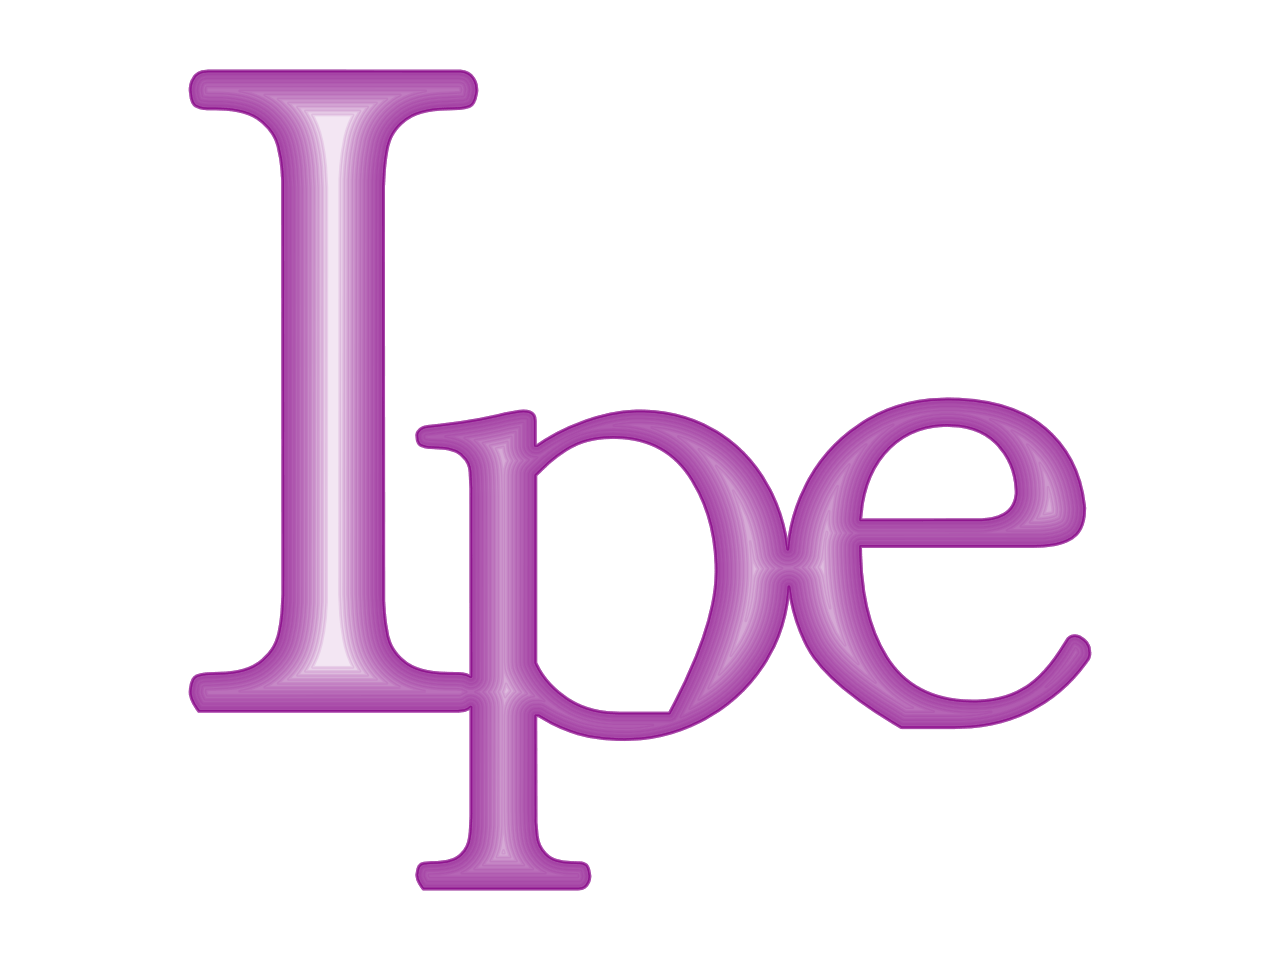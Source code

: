 <ipe creator="matplotlib" version="70005">
 <ipestyle name="opacity">
  <opacity name="10%" value="0.1"/>
  <opacity name="20%" value="0.2"/>
  <opacity name="30%" value="0.3"/>
  <opacity name="40%" value="0.4"/>
  <opacity name="50%" value="0.5"/>
  <opacity name="60%" value="0.6"/>
  <opacity name="70%" value="0.7"/>
  <opacity name="80%" value="0.8"/>
  <opacity name="90%" value="0.9"/>
 </ipestyle>
 <page>
  <path cap="0" fill="1 1 1" fillrule="wind" join="0" pen="0" stroke="1 1 1">
0 0 m
460.8 0 l
460.8 345.6 l
0 345.6 l
h
  </path>
  <path cap="0" fill="0.545098 0 0.545098" fillrule="wind" join="1" opacity="10%" pen="1" stroke="0.545098 0 0.545098">
151.817 26.268 m
150.934 27.655 l
150.346 28.9159 l
150.015 30.5709 l
150.385 32.7026 l
150.763 33.6903 l
151.528 34.5217 l
151.856 34.6596 l
152.718 34.8802 l
155.261 35.1009 l
157.609 35.1469 l
160.981 35.5606 l
163.183 36.2226 l
164.118 36.6639 l
165.314 37.4638 l
165.994 38.0693 l
167.15 39.3827 l
168.033 40.8327 l
168.642 42.4193 l
169.002 44.1688 l
169.254 46.2388 l
169.506 51.419 l
169.517 52.9308 l
169.517 91.0297 l
168.524 90.3062 l
167.263 89.7958 l
164.977 89.5088 l
71.551 89.5088 l
70.8193 90.5107 l
69.6484 92.4021 l
68.8679 94.1433 l
68.4776 95.7344 l
68.4288 96.4737 l
68.517 97.6145 l
68.8623 99.5359 l
69.4327 100.977 l
70.0082 101.742 l
70.7104 102.238 l
71.264 102.463 l
72.6299 102.823 l
74.3411 103.063 l
77.5553 103.199 l
81.3281 103.334 l
83.6323 103.574 l
85.7676 103.934 l
87.734 104.414 l
89.5315 105.015 l
91.1601 105.735 l
93.2865 107.041 l
94.5211 108.028 l
96.6526 110.16 l
97.9558 111.896 l
98.6838 113.12 l
99.2992 114.396 l
100.011 116.408 l
100.381 117.853 l
100.996 121.125 l
101.447 124.908 l
101.813 131.539 l
101.732 280.381 l
101.447 284.674 l
100.996 288.456 l
100.011 293.174 l
99.2992 295.186 l
98.6838 296.462 l
97.9558 297.685 l
96.6526 299.422 l
94.5211 301.553 l
92.6199 303.006 l
91.1601 303.846 l
89.5315 304.567 l
87.734 305.167 l
85.7676 305.647 l
83.6323 306.008 l
81.3281 306.248 l
77.5553 306.383 l
74.5794 306.4 l
73.1084 306.535 l
71.8475 306.805 l
70.3502 307.464 l
69.9524 307.788 l
69.2919 308.764 l
68.8116 310.175 l
68.4288 313.108 l
68.4532 313.815 l
68.6484 315.151 l
69.0386 316.382 l
69.9899 318.031 l
70.4084 318.51 l
71.4141 319.275 l
72.6449 319.786 l
74.9134 320.073 l
165.792 320.041 l
167.263 319.786 l
168.524 319.275 l
169.574 318.51 l
170.415 317.508 l
171.046 316.382 l
171.466 315.151 l
171.702 313.108 l
171.558 311.967 l
171.122 310.046 l
170.492 308.605 l
169.891 307.839 l
169.18 307.344 l
168.623 307.119 l
167.227 306.758 l
165.456 306.518 l
162.095 306.383 l
158.241 306.248 l
155.892 306.008 l
153.719 305.647 l
151.723 305.167 l
149.903 304.567 l
148.259 303.846 l
146.124 302.54 l
144.323 301.032 l
143.272 299.951 l
142.341 298.81 l
141.531 297.609 l
140.84 296.348 l
140.27 295.027 l
139.639 292.933 l
139.326 291.44 l
138.801 288.138 l
138.41 284.415 l
138.078 278.043 l
138.155 129.31 l
138.41 125.167 l
138.801 121.444 l
139.639 116.648 l
140.27 114.554 l
140.84 113.233 l
141.531 111.972 l
142.341 110.771 l
143.272 109.631 l
144.323 108.55 l
146.124 107.041 l
146.792 106.576 l
148.259 105.735 l
149.903 105.015 l
151.723 104.414 l
153.719 103.934 l
155.892 103.574 l
158.241 103.334 l
162.095 103.199 l
165.128 103.18 l
166.689 103.03 l
168.01 102.729 l
169.517 102.013 l
169.49 169.79 l
169.195 175.746 l
168.953 177.348 l
168.438 178.809 l
167.619 180.175 l
165.818 182.047 l
164.61 182.846 l
163.654 183.288 l
161.379 183.95 l
160.061 184.17 l
156.235 184.4 l
154.167 184.507 l
153.011 184.696 l
151.419 185.26 l
151.069 185.52 l
150.639 186.043 l
150.239 186.989 l
150.015 188.939 l
150.169 189.696 l
150.442 190.2 l
151.108 190.957 l
151.395 191.196 l
152.057 191.595 l
152.835 191.889 l
154.218 192.134 l
158.326 192.572 l
165.976 193.56 l
172.869 194.695 l
179.005 195.977 l
181.789 196.673 l
186.833 197.556 l
188.514 197.682 l
189.943 197.558 l
190.731 197.337 l
191.387 197.006 l
191.913 196.565 l
192.307 196.013 l
192.569 195.351 l
192.717 194.151 l
192.717 185.241 l
193.39 185.241 l
196.315 187.193 l
200.492 189.594 l
204.984 191.764 l
211.042 194.151 l
214.784 195.351 l
219.643 196.565 l
224.356 197.337 l
228.921 197.668 l
231.981 197.652 l
235.785 197.419 l
239.483 196.951 l
243.077 196.25 l
246.565 195.315 l
249.949 194.146 l
253.227 192.743 l
257.948 190.2 l
259.461 189.242 l
262.364 187.185 l
265.101 184.942 l
267.673 182.512 l
270.079 179.895 l
272.32 177.093 l
274.395 174.103 l
277.197 169.269 l
278.042 167.574 l
279.568 164.096 l
280.877 160.502 l
281.967 156.793 l
282.839 152.968 l
283.614 147.9 l
283.678 148.946 l
284.119 152.534 l
284.781 156.088 l
285.664 159.608 l
286.767 163.094 l
288.091 166.546 l
290.491 171.659 l
291.397 173.331 l
293.354 176.554 l
295.503 179.617 l
297.844 182.52 l
300.376 185.262 l
303.1 187.844 l
306.016 190.266 l
310.749 193.599 l
312.414 194.617 l
315.837 196.456 l
319.383 198.032 l
323.053 199.345 l
326.846 200.396 l
330.763 201.184 l
334.803 201.709 l
341.095 202.005 l
345.29 201.911 l
350.599 201.494 l
355.582 200.743 l
360.24 199.659 l
364.571 198.241 l
368.577 196.49 l
370.458 195.489 l
372.258 194.405 l
373.976 193.237 l
376.4 191.329 l
378.638 189.263 l
381.328 186.309 l
383.682 183.126 l
385.699 179.714 l
387.38 176.074 l
388.725 172.205 l
389.734 168.108 l
390.406 163.782 l
390.522 162.665 l
390.359 159.876 l
390.07 158.211 l
389.637 156.7 l
389.059 155.345 l
388.337 154.144 l
387.47 153.099 l
385.899 151.821 l
384.02 150.821 l
382.607 150.27 l
381.065 149.81 l
379.394 149.442 l
375.667 148.982 l
372.533 148.879 l
309.824 148.879 l
309.863 145.726 l
310.173 139.666 l
310.997 132.552 l
312.004 127.231 l
313.321 122.238 l
314.949 117.573 l
316.886 113.237 l
319.133 109.229 l
320.374 107.352 l
321.699 105.589 l
323.11 103.943 l
324.606 102.415 l
326.187 101.005 l
327.854 99.7115 l
329.606 98.536 l
331.444 97.478 l
333.367 96.5376 l
335.375 95.7147 l
337.468 95.0094 l
339.647 94.4216 l
341.912 93.9514 l
344.262 93.5988 l
346.697 93.3637 l
350.509 93.2314 l
351.884 93.2511 l
354.555 93.4087 l
357.124 93.724 l
359.591 94.1968 l
361.955 94.8272 l
364.217 95.6153 l
366.376 96.561 l
369.423 98.275 l
370.396 98.933 l
372.322 100.415 l
374.219 102.117 l
376.086 104.04 l
377.925 106.183 l
379.735 108.547 l
381.516 111.132 l
384.467 115.738 l
385.118 116.243 l
385.749 116.579 l
386.655 116.768 l
387.11 116.75 l
387.971 116.603 l
388.77 116.308 l
390.155 115.375 l
391.179 114.376 l
391.888 113.168 l
392.125 112.485 l
392.371 110.548 l
392.34 109.907 l
392.087 108.814 l
391.867 108.362 l
390.842 106.912 l
388.696 104.135 l
386.421 101.524 l
384.017 99.0785 l
381.485 96.7984 l
378.824 94.6837 l
376.034 92.7346 l
371.608 90.1212 l
370.071 89.3374 l
366.917 87.9215 l
363.654 86.7079 l
360.284 85.6966 l
356.806 84.8875 l
353.22 84.2807 l
349.527 83.8762 l
343.785 83.6486 l
324.451 83.6486 l
321.146 85.6158 l
315.007 89.5009 l
309.496 93.3204 l
303.49 98.0024 l
299.391 101.674 l
295.92 105.28 l
293.077 108.82 l
291.891 110.566 l
290.407 113.154 l
289.562 114.878 l
288.036 118.395 l
286.727 122.004 l
285.637 125.706 l
284.765 129.499 l
284.008 134.322 l
283.882 132.257 l
283.362 128.138 l
282.581 124.145 l
281.541 120.278 l
280.241 116.538 l
278.68 112.923 l
275.852 107.738 l
274.791 106.08 l
272.542 102.904 l
270.126 99.9146 l
267.541 97.1117 l
264.788 94.4954 l
261.867 92.0655 l
258.778 89.8222 l
253.829 86.8068 l
252.11 85.9009 l
248.64 84.2644 l
245.126 82.8616 l
241.566 81.6927 l
237.962 80.7575 l
234.313 80.0561 l
230.62 79.5885 l
224.996 79.3255 l
222.401 79.3623 l
217.525 79.6565 l
212.022 80.438 l
208.092 81.3942 l
205.387 82.2913 l
201.919 83.6572 l
198.599 85.2123 l
193.894 87.8996 l
192.885 87.8996 l
192.98 49.5014 l
193.4 44.7205 l
193.76 42.8817 l
194.37 41.211 l
195.252 39.6769 l
196.408 38.2794 l
197.459 37.3265 l
198.284 36.7749 l
199.219 36.302 l
200.265 35.908 l
202.687 35.3564 l
205.55 35.1199 l
209.322 34.9919 l
210.12 34.7817 l
211.042 34.2695 l
211.284 34.0226 l
211.704 33.3081 l
212.04 32.2993 l
212.387 30.2346 l
212.234 28.9067 l
211.96 28.0872 l
211.294 26.9563 l
211.007 26.6214 l
210.345 26.0855 l
209.567 25.7282 l
208.184 25.5273 l
152.369 25.5273 l
151.817 26.268 l
243.003 92.7718 m
246.681 100.227 l
250.539 109.036 l
253.035 115.675 l
255.005 121.952 l
256.45 127.867 l
256.975 130.688 l
257.369 133.418 l
257.632 136.058 l
257.779 139.849 l
257.743 142.286 l
257.451 147.036 l
256.868 151.617 l
255.994 156.03 l
254.827 160.275 l
253.369 164.352 l
251.62 168.261 l
249.023 172.91 l
247.857 174.688 l
246.62 176.363 l
245.313 177.926 l
243.936 179.377 l
242.489 180.717 l
240.971 181.945 l
239.383 183.061 l
237.725 184.066 l
235.997 184.959 l
234.198 185.74 l
232.329 186.41 l
230.39 186.969 l
228.38 187.415 l
226.3 187.75 l
224.15 187.973 l
220.793 188.099 l
217.486 187.975 l
215.39 187.754 l
213.38 187.423 l
211.458 186.982 l
209.621 186.43 l
207.872 185.768 l
205.41 184.568 l
203.835 183.638 l
200.694 181.495 l
197.562 178.973 l
192.885 174.481 l
192.885 107.065 l
193.303 106.148 l
194.246 104.362 l
195.333 102.639 l
196.565 100.979 l
197.942 99.3817 l
199.463 97.8476 l
201.128 96.3765 l
203.897 94.2882 l
204.887 93.6367 l
206.944 92.4599 l
209.103 91.4512 l
211.365 90.6106 l
213.729 89.9381 l
216.196 89.4337 l
218.765 89.0975 l
222.811 88.9083 l
240.968 88.9083 l
243.003 92.7718 l
355.653 158.692 m
358.26 159.207 l
360.483 160.016 l
362.324 161.119 l
363.1 161.781 l
363.78 162.516 l
364.365 163.325 l
364.853 164.208 l
365.246 165.164 l
365.543 166.194 l
365.808 167.876 l
365.783 169.146 l
365.581 171.613 l
365.176 173.982 l
364.569 176.255 l
363.76 178.43 l
362.749 180.507 l
361.535 182.488 l
359.336 185.277 l
358.506 186.142 l
356.722 187.705 l
354.773 189.045 l
352.659 190.161 l
350.378 191.054 l
347.933 191.724 l
345.322 192.171 l
341.095 192.422 l
339.453 192.386 l
336.283 192.103 l
333.262 191.535 l
330.391 190.684 l
327.669 189.549 l
325.097 188.131 l
322.675 186.429 l
320.403 184.443 l
318.291 182.182 l
316.402 179.703 l
314.748 177.013 l
313.326 174.113 l
312.139 171.002 l
311.186 167.682 l
310.466 164.152 l
309.824 158.462 l
353.446 158.499 l
355.653 158.692 l
355.653 158.692 l
  </path>
  <path cap="0" fill="0.545098 0 0.545098" fillrule="wind" join="1" opacity="10%" pen="1" stroke="0.545098 0 0.545098">
150.934 27.655 m
150.346 28.9159 l
150.015 30.5709 l
150.385 32.7026 l
150.763 33.6903 l
151.528 34.5217 l
151.856 34.6596 l
152.718 34.8802 l
155.261 35.1009 l
157.609 35.1469 l
160.981 35.5606 l
163.183 36.2226 l
164.118 36.6639 l
165.314 37.4638 l
165.994 38.0693 l
167.15 39.3827 l
168.033 40.8327 l
168.642 42.4193 l
169.002 44.1688 l
169.254 46.2388 l
169.506 51.419 l
169.517 52.9308 l
169.517 91.0297 l
168.524 90.3062 l
167.263 89.7958 l
164.977 89.5088 l
71.551 89.5088 l
70.8193 90.5107 l
69.6484 92.4021 l
68.8679 94.1433 l
68.4776 95.7344 l
68.4288 96.4737 l
68.517 97.6145 l
68.8623 99.5359 l
69.4327 100.977 l
70.0082 101.742 l
70.7104 102.238 l
71.264 102.463 l
72.6299 102.823 l
74.3411 103.063 l
77.5553 103.199 l
81.3281 103.334 l
83.6323 103.574 l
85.7676 103.934 l
87.734 104.414 l
89.5315 105.015 l
91.1601 105.735 l
93.2865 107.041 l
94.5211 108.028 l
96.6526 110.16 l
97.9558 111.896 l
98.6838 113.12 l
99.2992 114.396 l
100.011 116.408 l
100.381 117.853 l
100.996 121.125 l
101.447 124.908 l
101.813 131.539 l
101.732 280.381 l
101.447 284.674 l
100.996 288.456 l
100.011 293.174 l
99.2992 295.186 l
98.6838 296.462 l
97.9558 297.685 l
96.6526 299.422 l
94.5211 301.553 l
92.6199 303.006 l
91.1601 303.846 l
89.5315 304.567 l
87.734 305.167 l
85.7676 305.647 l
83.6323 306.008 l
81.3281 306.248 l
77.5553 306.383 l
74.5794 306.4 l
73.1084 306.535 l
71.8475 306.805 l
70.3502 307.464 l
69.9524 307.788 l
69.2919 308.764 l
68.8116 310.175 l
68.4288 313.108 l
68.4532 313.815 l
68.6484 315.151 l
69.0386 316.382 l
69.9899 318.031 l
70.4084 318.51 l
71.4141 319.275 l
72.6449 319.786 l
74.9134 320.073 l
165.792 320.041 l
167.263 319.786 l
168.524 319.275 l
169.574 318.51 l
170.415 317.508 l
171.046 316.382 l
171.466 315.151 l
171.702 313.108 l
171.558 311.967 l
171.122 310.046 l
170.492 308.605 l
169.891 307.839 l
169.18 307.344 l
168.623 307.119 l
167.227 306.758 l
165.456 306.518 l
162.095 306.383 l
158.241 306.248 l
155.892 306.008 l
153.719 305.647 l
151.723 305.167 l
149.903 304.567 l
148.259 303.846 l
146.124 302.54 l
144.323 301.032 l
143.272 299.951 l
142.341 298.81 l
141.531 297.609 l
140.84 296.348 l
140.27 295.027 l
139.639 292.933 l
139.326 291.44 l
138.801 288.138 l
138.41 284.415 l
138.078 278.043 l
138.155 129.31 l
138.41 125.167 l
138.801 121.444 l
139.639 116.648 l
140.27 114.554 l
140.84 113.233 l
141.531 111.972 l
142.341 110.771 l
143.272 109.631 l
144.323 108.55 l
146.124 107.041 l
146.792 106.576 l
148.259 105.735 l
149.903 105.015 l
151.723 104.414 l
153.719 103.934 l
155.892 103.574 l
158.241 103.334 l
162.095 103.199 l
165.128 103.18 l
166.689 103.03 l
168.01 102.729 l
169.517 102.013 l
169.49 169.79 l
169.195 175.746 l
168.953 177.348 l
168.438 178.809 l
167.619 180.175 l
165.818 182.047 l
164.61 182.846 l
163.654 183.288 l
161.379 183.95 l
160.061 184.17 l
156.235 184.4 l
154.167 184.507 l
153.011 184.696 l
151.419 185.26 l
151.069 185.52 l
150.639 186.043 l
150.239 186.989 l
150.015 188.939 l
150.169 189.696 l
150.442 190.2 l
151.108 190.957 l
151.395 191.196 l
152.057 191.595 l
152.835 191.889 l
154.218 192.134 l
158.326 192.572 l
165.976 193.56 l
172.869 194.695 l
179.005 195.977 l
181.789 196.673 l
186.833 197.556 l
188.514 197.682 l
189.943 197.558 l
190.731 197.337 l
191.387 197.006 l
191.913 196.565 l
192.307 196.013 l
192.569 195.351 l
192.717 194.151 l
192.717 185.241 l
193.39 185.241 l
196.315 187.193 l
200.492 189.594 l
204.984 191.764 l
211.042 194.151 l
214.784 195.351 l
219.643 196.565 l
224.356 197.337 l
228.921 197.668 l
231.981 197.652 l
235.785 197.419 l
239.483 196.951 l
243.077 196.25 l
246.565 195.315 l
249.949 194.146 l
253.227 192.743 l
257.948 190.2 l
259.461 189.242 l
262.364 187.185 l
265.101 184.942 l
267.673 182.512 l
270.079 179.895 l
272.32 177.093 l
274.395 174.103 l
277.197 169.269 l
278.042 167.574 l
279.568 164.096 l
280.877 160.502 l
281.967 156.793 l
282.839 152.968 l
283.614 147.9 l
283.678 148.946 l
284.119 152.534 l
284.781 156.088 l
285.664 159.608 l
286.767 163.094 l
288.091 166.546 l
290.491 171.659 l
291.397 173.331 l
293.354 176.554 l
295.503 179.617 l
297.844 182.52 l
300.376 185.262 l
303.1 187.844 l
306.016 190.266 l
310.749 193.599 l
312.414 194.617 l
315.837 196.456 l
319.383 198.032 l
323.053 199.345 l
326.846 200.396 l
330.763 201.184 l
334.803 201.709 l
341.095 202.005 l
345.29 201.911 l
350.599 201.494 l
355.582 200.743 l
360.24 199.659 l
364.571 198.241 l
368.577 196.49 l
370.458 195.489 l
372.258 194.405 l
373.976 193.237 l
376.4 191.329 l
378.638 189.263 l
381.328 186.309 l
383.682 183.126 l
385.699 179.714 l
387.38 176.074 l
388.725 172.205 l
389.734 168.108 l
390.406 163.782 l
390.522 162.665 l
390.359 159.876 l
390.07 158.211 l
389.637 156.7 l
389.059 155.345 l
388.337 154.144 l
387.47 153.099 l
385.899 151.821 l
384.02 150.821 l
382.607 150.27 l
381.065 149.81 l
379.394 149.442 l
375.667 148.982 l
372.533 148.879 l
309.824 148.879 l
309.863 145.726 l
310.173 139.666 l
310.997 132.552 l
312.004 127.231 l
313.321 122.238 l
314.949 117.573 l
316.886 113.237 l
319.133 109.229 l
320.374 107.352 l
321.699 105.589 l
323.11 103.943 l
324.606 102.415 l
326.187 101.005 l
327.854 99.7115 l
329.606 98.536 l
331.444 97.478 l
333.367 96.5376 l
335.375 95.7147 l
337.468 95.0094 l
339.647 94.4216 l
341.912 93.9514 l
344.262 93.5988 l
346.697 93.3637 l
350.509 93.2314 l
351.884 93.2511 l
354.555 93.4087 l
357.124 93.724 l
359.591 94.1968 l
361.955 94.8272 l
364.217 95.6153 l
366.376 96.561 l
369.423 98.275 l
370.396 98.933 l
372.322 100.415 l
374.219 102.117 l
376.086 104.04 l
377.925 106.183 l
379.735 108.547 l
381.516 111.132 l
384.467 115.738 l
385.118 116.243 l
385.749 116.579 l
386.655 116.768 l
387.11 116.75 l
387.971 116.603 l
388.77 116.308 l
390.155 115.375 l
391.179 114.376 l
391.888 113.168 l
392.125 112.485 l
392.371 110.548 l
392.34 109.907 l
392.087 108.814 l
391.867 108.362 l
390.842 106.912 l
388.696 104.135 l
386.421 101.524 l
384.017 99.0785 l
381.485 96.7984 l
378.824 94.6837 l
376.034 92.7346 l
371.608 90.1212 l
370.071 89.3374 l
366.917 87.9215 l
363.654 86.7079 l
360.284 85.6966 l
356.806 84.8875 l
353.22 84.2807 l
349.527 83.8762 l
343.785 83.6486 l
324.451 83.6486 l
321.146 85.6158 l
315.007 89.5009 l
309.496 93.3204 l
303.49 98.0024 l
299.391 101.674 l
295.92 105.28 l
293.077 108.82 l
291.891 110.566 l
290.407 113.154 l
289.562 114.878 l
288.036 118.395 l
286.727 122.004 l
285.637 125.706 l
284.765 129.499 l
284.008 134.322 l
283.882 132.257 l
283.362 128.138 l
282.581 124.145 l
281.541 120.278 l
280.241 116.538 l
278.68 112.923 l
275.852 107.738 l
274.791 106.08 l
272.542 102.904 l
270.126 99.9146 l
267.541 97.1117 l
264.788 94.4954 l
261.867 92.0655 l
258.778 89.8222 l
253.829 86.8068 l
252.11 85.9009 l
248.64 84.2644 l
245.126 82.8616 l
241.566 81.6927 l
237.962 80.7575 l
234.313 80.0561 l
230.62 79.5885 l
224.996 79.3255 l
222.401 79.3623 l
217.525 79.6565 l
212.022 80.438 l
208.092 81.3942 l
205.387 82.2913 l
201.919 83.6572 l
198.599 85.2123 l
193.894 87.8996 l
192.885 87.8996 l
192.98 49.5014 l
193.4 44.7205 l
193.76 42.8817 l
194.37 41.211 l
195.252 39.6769 l
196.408 38.2794 l
197.459 37.3265 l
198.284 36.7749 l
199.219 36.302 l
200.265 35.908 l
202.687 35.3564 l
205.55 35.1199 l
209.322 34.9919 l
210.12 34.7817 l
211.042 34.2695 l
211.284 34.0226 l
211.704 33.3081 l
212.04 32.2993 l
212.387 30.2346 l
212.234 28.9067 l
211.96 28.0872 l
211.294 26.9563 l
211.007 26.6214 l
210.345 26.0855 l
209.567 25.7282 l
208.184 25.5273 l
152.369 25.5273 l
151.817 26.268 l
150.934 27.655 l
152.036 32.985 m
151.773 32.2977 l
151.462 30.5341 l
151.48 30.2843 l
151.708 29.4055 l
152.2 28.3495 l
153.092 26.9683 l
208.499 26.9841 l
209.119 27.1082 l
209.579 27.3194 l
210.156 27.8425 l
210.632 28.6586 l
210.828 29.2484 l
210.943 30.1724 l
210.644 31.933 l
210.131 33.1403 l
210.028 33.2256 l
209.618 33.4237 l
209.057 33.5714 l
207.83 33.6691 l
203.899 33.7671 l
201.042 34.2025 l
199.757 34.5596 l
198.569 35.016 l
197.483 35.577 l
196.095 36.588 l
195.298 37.361 l
194.003 38.9583 l
193.016 40.7172 l
192.355 42.5611 l
191.969 44.5561 l
191.71 46.823 l
191.455 52.4343 l
191.444 54.1076 l
191.554 88.4511 l
191.866 88.9186 l
192.334 89.231 l
192.885 89.3407 l
194.412 89.2442 l
194.65 89.1267 l
196.151 88.2023 l
199.252 86.4976 l
202.489 84.9814 l
207.623 83.0492 l
210.346 82.2797 l
214.355 81.4962 l
217.656 81.0923 l
222.454 80.8027 l
226.826 80.7951 l
230.484 81.0239 l
234.087 81.4799 l
237.645 82.1639 l
241.16 83.076 l
244.633 84.2167 l
248.065 85.5865 l
253.137 88.0714 l
254.78 89.0021 l
257.969 91.0156 l
260.982 93.2037 l
263.83 95.5727 l
266.514 98.1236 l
269.035 100.857 l
271.393 103.774 l
274.626 108.494 l
275.601 110.136 l
277.378 113.543 l
278.897 117.061 l
280.163 120.703 l
281.177 124.471 l
281.938 128.367 l
282.446 132.391 l
282.615 134.692 l
282.866 135.2 l
283.293 135.573 l
283.831 135.752 l
284.397 135.71 l
284.902 135.452 l
285.269 135.02 l
285.441 134.479 l
285.539 133.582 l
286.179 129.78 l
287.032 126.071 l
288.097 122.454 l
289.375 118.928 l
291.69 113.809 l
293.108 111.34 l
294.247 109.663 l
295.545 107.96 l
298.616 104.484 l
302.324 100.92 l
306.665 97.2751 l
310.342 94.4873 l
315.803 90.7025 l
324.847 85.0896 l
345.678 85.1144 l
349.41 85.313 l
353.021 85.7086 l
356.522 86.301 l
359.913 87.0898 l
363.195 88.0748 l
366.37 89.2556 l
370.933 91.3946 l
372.392 92.1976 l
375.245 93.9412 l
377.962 95.8396 l
380.554 97.899 l
383.02 100.12 l
385.363 102.503 l
387.582 105.05 l
390.623 109.099 l
390.72 109.298 l
390.928 110.548 l
390.897 111.196 l
390.558 112.608 l
390.043 113.484 l
389.267 114.238 l
388.144 115.003 l
387.598 115.205 l
386.603 115.32 l
385.904 115.029 l
385.274 114.518 l
382.703 110.315 l
380.879 107.671 l
379.019 105.245 l
377.12 103.036 l
375.181 101.044 l
373.201 99.2725 l
370.179 97.0486 l
369.114 96.3944 l
366.954 95.241 l
364.691 94.2545 l
362.326 93.4349 l
359.862 92.7815 l
357.3 92.2937 l
354.64 91.9702 l
350.493 91.7905 l
346.558 91.9293 l
344.048 92.1737 l
341.619 92.5405 l
339.272 93.0303 l
337.008 93.6438 l
334.829 94.3813 l
332.734 95.2431 l
330.725 96.2292 l
328.803 97.3393 l
326.971 98.5729 l
325.228 99.9292 l
323.576 101.407 l
322.016 103.006 l
320.547 104.723 l
318.531 107.5 l
316.698 110.516 l
314.576 114.747 l
313.598 117.071 l
311.935 121.844 l
310.593 126.939 l
309.569 132.353 l
309.175 135.192 l
308.734 139.592 l
308.422 145.708 l
308.408 149.145 l
308.62 149.67 l
309.018 150.073 l
309.541 150.292 l
309.824 150.32 l
375.566 150.42 l
379.13 150.859 l
382.138 151.634 l
383.434 152.139 l
385.117 153.033 l
385.569 153.345 l
386.433 154.106 l
387.158 154.98 l
387.773 156.002 l
388.276 157.183 l
388.664 158.533 l
388.928 160.057 l
389.079 162.604 l
388.688 165.752 l
387.872 169.84 l
386.733 173.694 l
385.273 177.318 l
383.491 180.715 l
381.388 183.889 l
378.959 186.844 l
376.196 189.59 l
374.713 190.86 l
373.132 192.068 l
369.747 194.235 l
366.037 196.087 l
361.997 197.622 l
357.624 198.839 l
352.916 199.735 l
347.872 200.307 l
342.487 200.553 l
339.023 200.532 l
334.941 200.274 l
330.998 199.761 l
327.181 198.993 l
323.489 197.97 l
319.919 196.693 l
316.472 195.161 l
311.521 192.382 l
309.944 191.343 l
306.901 189.128 l
304.057 186.766 l
301.402 184.249 l
298.935 181.578 l
296.655 178.75 l
294.561 175.765 l
291.768 170.991 l
290.936 169.342 l
289.422 165.99 l
288.128 162.618 l
287.051 159.215 l
286.19 155.781 l
285.544 152.314 l
284.907 147.263 l
284.561 146.813 l
284.068 146.532 l
283.505 146.463 l
282.958 146.616 l
282.514 146.969 l
282.24 147.466 l
282.065 148.833 l
281.424 152.69 l
280.572 156.429 l
279.507 160.052 l
278.23 163.559 l
275.918 168.606 l
275.052 170.214 l
273.184 173.32 l
271.164 176.231 l
268.984 178.957 l
266.646 181.499 l
264.148 183.859 l
261.489 186.039 l
257.198 188.97 l
255.706 189.843 l
252.613 191.438 l
249.429 192.8 l
246.143 193.936 l
242.752 194.845 l
239.255 195.528 l
235.65 195.983 l
230.038 196.241 l
226.761 196.12 l
222.251 195.583 l
217.581 194.615 l
212.745 193.208 l
209.083 191.897 l
203.326 189.41 l
199.083 187.173 l
195.151 184.711 l
193.958 183.917 l
193.39 183.8 l
192.166 183.91 l
191.698 184.222 l
191.386 184.689 l
191.276 185.241 l
191.174 194.96 l
190.846 195.579 l
190.207 195.987 l
189.661 196.14 l
187.931 196.241 l
187.041 196.129 l
182.097 195.265 l
179.3 194.566 l
173.103 193.273 l
166.16 192.131 l
152.69 190.294 l
151.919 189.734 l
151.516 189.157 l
151.458 188.916 l
151.477 188.359 l
151.634 187.39 l
152.07 186.571 l
152.515 186.34 l
153.329 186.104 l
154.334 185.939 l
156.268 185.841 l
157.982 185.799 l
161.617 185.371 l
163.043 185.019 l
164.258 184.596 l
165.366 184.073 l
166.775 183.124 l
167.574 182.401 l
168.854 180.916 l
169.797 179.288 l
170.37 177.613 l
170.632 175.858 l
170.793 173.769 l
170.958 166.58 l
170.851 101.469 l
170.547 101.005 l
170.09 100.691 l
169.549 100.572 l
169.002 100.667 l
167.57 101.352 l
166.459 101.604 l
164.241 101.757 l
160.698 101.774 l
158.094 101.9 l
155.656 102.152 l
153.382 102.533 l
151.271 103.046 l
149.324 103.695 l
147.543 104.485 l
145.242 105.902 l
143.29 107.545 l
142.155 108.72 l
141.147 109.965 l
140.267 111.28 l
139.517 112.662 l
138.9 114.107 l
138.229 116.352 l
137.903 117.915 l
137.368 121.294 l
136.972 125.078 l
136.637 131.539 l
136.717 280.361 l
136.977 284.565 l
137.378 288.364 l
138.242 293.286 l
138.9 295.474 l
139.576 297.041 l
140.336 298.415 l
141.225 299.721 l
142.239 300.955 l
143.376 302.118 l
145.3 303.722 l
146.075 304.256 l
147.68 305.166 l
149.451 305.935 l
151.385 306.568 l
153.483 307.069 l
155.745 307.441 l
158.173 307.687 l
166.949 308.175 l
168.637 308.688 l
168.866 308.867 l
169.245 309.35 l
169.747 310.498 l
170.258 313.172 l
170.239 313.676 l
170.062 314.804 l
169.724 315.792 l
168.916 317.104 l
168.615 317.426 l
167.819 318.006 l
166.865 318.392 l
164.949 318.632 l
74.2543 318.605 l
73.0502 318.394 l
72.1384 318.016 l
71.1262 317.142 l
70.8591 316.759 l
70.3746 315.828 l
70.0573 314.827 l
69.8717 313.138 l
69.9436 312.192 l
70.2146 310.525 l
70.5937 309.412 l
71.167 308.657 l
71.4149 308.517 l
72.2603 308.19 l
73.326 307.962 l
75.4087 307.824 l
78.925 307.807 l
81.4775 307.681 l
83.872 307.429 l
86.1095 307.047 l
88.1905 306.534 l
90.1145 305.885 l
91.8792 305.095 l
94.1863 303.666 l
95.5401 302.572 l
97.8052 300.287 l
99.1941 298.422 l
99.9817 297.088 l
100.647 295.696 l
101.407 293.531 l
101.797 291.995 l
102.427 288.627 l
102.885 284.769 l
103.254 278.043 l
103.17 129.105 l
102.878 124.737 l
102.413 120.859 l
101.389 115.986 l
100.597 113.769 l
99.9221 112.383 l
99.1084 111.031 l
97.6716 109.141 l
95.4209 106.903 l
93.339 105.327 l
91.7431 104.417 l
89.988 103.648 l
88.0759 103.015 l
86.0073 102.513 l
83.7817 102.141 l
81.398 101.894 l
72.9148 101.408 l
71.2605 100.897 l
71.0488 100.729 l
70.7011 100.266 l
70.2551 99.1394 l
69.8735 96.4656 l
69.9072 95.9552 l
70.2363 94.6135 l
70.9242 93.079 l
72.283 90.9498 l
165.64 90.9768 l
166.865 91.1894 l
167.819 91.5754 l
168.917 92.3397 l
169.474 92.47 l
170.039 92.3729 l
170.521 92.0635 l
170.844 91.5909 l
170.958 91.0297 l
170.86 48.5555 l
170.432 43.9946 l
170.043 42.0837 l
169.987 41.9026 l
169.263 40.0835 l
168.232 38.4307 l
166.952 36.9928 l
165.706 35.9563 l
164.733 35.3607 l
163.661 34.8632 l
162.493 34.4583 l
159.963 33.9203 l
157.643 33.7062 l
153.983 33.5912 l
152.243 33.2591 l
152.036 32.985 l
152.036 32.985 l
  </path>
  <path cap="0" fill="0.545098 0 0.545098" fillrule="wind" join="1" opacity="10%" pen="1" stroke="0.545098 0 0.545098">
353.571 157.063 m
351.854 157.021 l
309.529 157.051 l
308.989 157.288 l
308.588 157.722 l
308.395 158.28 l
308.388 158.576 l
308.551 160.597 l
309.054 164.439 l
309.8 168.08 l
310.793 171.516 l
312.032 174.747 l
313.52 177.768 l
315.256 180.576 l
317.214 183.14 l
319.455 185.528 l
321.847 187.608 l
324.401 189.393 l
327.115 190.879 l
329.981 192.066 l
332.996 192.952 l
336.154 193.538 l
339.422 193.827 l
342.661 193.83 l
345.565 193.591 l
348.313 193.114 l
350.904 192.396 l
353.331 191.436 l
355.589 190.232 l
357.672 188.789 l
360.376 186.274 l
361.271 185.237 l
362.764 183.241 l
364.045 181.138 l
365.111 178.932 l
365.962 176.626 l
366.597 174.225 l
367.017 171.731 l
367.24 167.717 l
366.927 165.795 l
366.579 164.617 l
366.114 163.51 l
365.533 162.482 l
364.838 161.538 l
364.035 160.684 l
363.13 159.924 l
362.128 159.258 l
361.036 158.685 l
358.695 157.833 l
357.236 157.49 l
355.778 157.256 l
353.571 157.063 l
357.004 158.912 m
359.42 159.574 l
361.451 160.53 l
362.324 161.119 l
363.1 161.781 l
363.78 162.516 l
364.365 163.325 l
364.853 164.208 l
365.246 165.164 l
365.543 166.194 l
365.808 167.876 l
365.783 169.146 l
365.581 171.613 l
365.176 173.982 l
364.569 176.255 l
363.76 178.43 l
362.749 180.507 l
361.535 182.488 l
359.336 185.277 l
358.506 186.142 l
356.722 187.705 l
354.773 189.045 l
352.659 190.161 l
350.378 191.054 l
347.933 191.724 l
345.322 192.171 l
341.095 192.422 l
339.453 192.386 l
336.283 192.103 l
333.262 191.535 l
330.391 190.684 l
327.669 189.549 l
325.097 188.131 l
322.675 186.429 l
320.403 184.443 l
318.291 182.182 l
316.402 179.703 l
314.748 177.013 l
313.326 174.113 l
312.139 171.002 l
311.186 167.682 l
310.466 164.152 l
309.824 158.462 l
353.446 158.499 l
357.004 158.912 l
357.004 158.912 l
  </path>
  <path cap="0" fill="0.545098 0 0.545098" fillrule="wind" join="1" opacity="10%" pen="1" stroke="0.545098 0 0.545098">
242.242 88.2366 m
241.922 87.8287 l
241.478 87.5607 l
240.968 87.4673 l
221.346 87.4912 l
218.578 87.6686 l
215.907 88.0219 l
213.335 88.552 l
210.863 89.2598 l
208.493 90.1456 l
206.228 91.2091 l
203.063 93.1128 l
200.174 95.2965 l
198.439 96.833 l
196.85 98.4409 l
195.408 100.12 l
194.115 101.87 l
192.971 103.689 l
191.574 106.468 l
191.444 107.065 l
191.551 175.025 l
191.855 175.489 l
193.461 177.129 l
196.659 180.095 l
199.882 182.685 l
203.103 184.879 l
205.602 186.303 l
207.362 187.116 l
209.207 187.81 l
211.135 188.386 l
213.146 188.845 l
215.239 189.187 l
217.414 189.414 l
220.811 189.54 l
224.299 189.407 l
226.529 189.173 l
228.693 188.822 l
230.788 188.353 l
232.815 187.767 l
234.772 187.062 l
236.658 186.239 l
238.472 185.298 l
240.212 184.24 l
241.878 183.065 l
243.468 181.774 l
244.982 180.369 l
246.419 178.85 l
247.78 177.219 l
249.663 174.585 l
251.388 171.76 l
252.935 168.849 l
254.726 164.837 l
256.217 160.657 l
257.407 156.31 l
258.298 151.799 l
258.89 147.124 l
259.184 142.308 l
259.202 138.534 l
259.066 135.916 l
258.795 133.213 l
258.392 130.424 l
257.855 127.55 l
256.399 121.586 l
255.454 118.407 l
253.195 111.877 l
250.408 104.988 l
247.973 99.5893 l
244.278 92.1 l
242.242 88.2366 l
246.681 100.227 m
250.539 109.036 l
253.035 115.675 l
255.005 121.952 l
256.45 127.867 l
256.975 130.688 l
257.369 133.418 l
257.632 136.058 l
257.779 139.849 l
257.743 142.286 l
257.451 147.036 l
256.868 151.617 l
255.994 156.03 l
254.827 160.275 l
253.369 164.352 l
251.62 168.261 l
249.023 172.91 l
247.857 174.688 l
246.62 176.363 l
245.313 177.926 l
243.936 179.377 l
242.489 180.717 l
240.971 181.945 l
239.383 183.061 l
237.725 184.066 l
235.997 184.959 l
234.198 185.74 l
232.329 186.41 l
230.39 186.969 l
228.38 187.415 l
226.3 187.75 l
224.15 187.973 l
220.793 188.099 l
217.486 187.975 l
215.39 187.754 l
213.38 187.423 l
211.458 186.982 l
209.621 186.43 l
207.872 185.768 l
205.41 184.568 l
203.835 183.638 l
200.694 181.495 l
197.562 178.973 l
192.885 174.481 l
192.885 107.065 l
193.303 106.148 l
194.246 104.362 l
195.333 102.639 l
196.565 100.979 l
197.942 99.3817 l
199.463 97.8476 l
201.128 96.3765 l
203.897 94.2882 l
204.887 93.6367 l
206.944 92.4599 l
209.103 91.4512 l
211.365 90.6106 l
213.729 89.9381 l
216.196 89.4337 l
218.765 89.0975 l
222.811 88.9083 l
240.968 88.9083 l
243.003 92.7718 l
246.681 100.227 l
246.681 100.227 l
  </path>
  <path cap="0" fill="0.545098 0 0.545098" fillrule="wind" join="1" opacity="10%" pen="1" stroke="0.545098 0 0.545098">
150.934 27.655 m
150.346 28.9159 l
150.015 30.5709 l
150.385 32.7026 l
150.763 33.6903 l
151.528 34.5217 l
151.856 34.6596 l
152.718 34.8802 l
155.261 35.1009 l
157.609 35.1469 l
160.981 35.5606 l
163.183 36.2226 l
164.118 36.6639 l
165.314 37.4638 l
165.994 38.0693 l
167.15 39.3827 l
168.033 40.8327 l
168.642 42.4193 l
169.002 44.1688 l
169.254 46.2388 l
169.506 51.419 l
169.517 52.9308 l
169.517 91.0297 l
168.524 90.3062 l
167.263 89.7958 l
164.977 89.5088 l
71.551 89.5088 l
70.8193 90.5107 l
69.6484 92.4021 l
68.8679 94.1433 l
68.4776 95.7344 l
68.4288 96.4737 l
68.517 97.6145 l
68.8623 99.5359 l
69.4327 100.977 l
70.0082 101.742 l
70.7104 102.238 l
71.264 102.463 l
72.6299 102.823 l
74.3411 103.063 l
77.5553 103.199 l
81.3281 103.334 l
83.6323 103.574 l
85.7676 103.934 l
87.734 104.414 l
89.5315 105.015 l
91.1601 105.735 l
93.2865 107.041 l
94.5211 108.028 l
96.6526 110.16 l
97.9558 111.896 l
98.6838 113.12 l
99.2992 114.396 l
100.011 116.408 l
100.381 117.853 l
100.996 121.125 l
101.447 124.908 l
101.813 131.539 l
101.732 280.381 l
101.447 284.674 l
100.996 288.456 l
100.011 293.174 l
99.2992 295.186 l
98.6838 296.462 l
97.9558 297.685 l
96.6526 299.422 l
94.5211 301.553 l
92.6199 303.006 l
91.1601 303.846 l
89.5315 304.567 l
87.734 305.167 l
85.7676 305.647 l
83.6323 306.008 l
81.3281 306.248 l
77.5553 306.383 l
74.5794 306.4 l
73.1084 306.535 l
71.8475 306.805 l
70.3502 307.464 l
69.9524 307.788 l
69.2919 308.764 l
68.8116 310.175 l
68.4288 313.108 l
68.4532 313.815 l
68.6484 315.151 l
69.0386 316.382 l
69.9899 318.031 l
70.4084 318.51 l
71.4141 319.275 l
72.6449 319.786 l
74.9134 320.073 l
165.792 320.041 l
167.263 319.786 l
168.524 319.275 l
169.574 318.51 l
170.415 317.508 l
171.046 316.382 l
171.466 315.151 l
171.702 313.108 l
171.558 311.967 l
171.122 310.046 l
170.492 308.605 l
169.891 307.839 l
169.18 307.344 l
168.623 307.119 l
167.227 306.758 l
165.456 306.518 l
162.095 306.383 l
158.241 306.248 l
155.892 306.008 l
153.719 305.647 l
151.723 305.167 l
149.903 304.567 l
148.259 303.846 l
146.124 302.54 l
144.323 301.032 l
143.272 299.951 l
142.341 298.81 l
141.531 297.609 l
140.84 296.348 l
140.27 295.027 l
139.639 292.933 l
139.326 291.44 l
138.801 288.138 l
138.41 284.415 l
138.078 278.043 l
138.155 129.31 l
138.41 125.167 l
138.801 121.444 l
139.639 116.648 l
140.27 114.554 l
140.84 113.233 l
141.531 111.972 l
142.341 110.771 l
143.272 109.631 l
144.323 108.55 l
146.124 107.041 l
146.792 106.576 l
148.259 105.735 l
149.903 105.015 l
151.723 104.414 l
153.719 103.934 l
155.892 103.574 l
158.241 103.334 l
162.095 103.199 l
165.128 103.18 l
166.689 103.03 l
168.01 102.729 l
169.517 102.013 l
169.49 169.79 l
169.195 175.746 l
168.953 177.348 l
168.438 178.809 l
167.619 180.175 l
165.818 182.047 l
164.61 182.846 l
163.654 183.288 l
161.379 183.95 l
160.061 184.17 l
156.235 184.4 l
154.167 184.507 l
153.011 184.696 l
151.419 185.26 l
151.069 185.52 l
150.639 186.043 l
150.239 186.989 l
150.015 188.939 l
150.169 189.696 l
150.442 190.2 l
151.108 190.957 l
151.395 191.196 l
152.057 191.595 l
152.835 191.889 l
154.218 192.134 l
158.326 192.572 l
165.976 193.56 l
172.869 194.695 l
179.005 195.977 l
181.789 196.673 l
186.833 197.556 l
188.514 197.682 l
189.943 197.558 l
190.731 197.337 l
191.387 197.006 l
191.913 196.565 l
192.307 196.013 l
192.569 195.351 l
192.717 194.151 l
192.717 185.241 l
193.39 185.241 l
196.315 187.193 l
200.492 189.594 l
204.984 191.764 l
211.042 194.151 l
214.784 195.351 l
219.643 196.565 l
224.356 197.337 l
228.921 197.668 l
231.981 197.652 l
235.785 197.419 l
239.483 196.951 l
243.077 196.25 l
246.565 195.315 l
249.949 194.146 l
253.227 192.743 l
257.948 190.2 l
259.461 189.242 l
262.364 187.185 l
265.101 184.942 l
267.673 182.512 l
270.079 179.895 l
272.32 177.093 l
274.395 174.103 l
277.197 169.269 l
278.042 167.574 l
279.568 164.096 l
280.877 160.502 l
281.967 156.793 l
282.839 152.968 l
283.614 147.9 l
283.678 148.946 l
284.119 152.534 l
284.781 156.088 l
285.664 159.608 l
286.767 163.094 l
288.091 166.546 l
290.491 171.659 l
291.397 173.331 l
293.354 176.554 l
295.503 179.617 l
297.844 182.52 l
300.376 185.262 l
303.1 187.844 l
306.016 190.266 l
310.749 193.599 l
312.414 194.617 l
315.837 196.456 l
319.383 198.032 l
323.053 199.345 l
326.846 200.396 l
330.763 201.184 l
334.803 201.709 l
341.095 202.005 l
345.29 201.911 l
350.599 201.494 l
355.582 200.743 l
360.24 199.659 l
364.571 198.241 l
368.577 196.49 l
370.458 195.489 l
372.258 194.405 l
373.976 193.237 l
376.4 191.329 l
378.638 189.263 l
381.328 186.309 l
383.682 183.126 l
385.699 179.714 l
387.38 176.074 l
388.725 172.205 l
389.734 168.108 l
390.406 163.782 l
390.522 162.665 l
390.359 159.876 l
390.07 158.211 l
389.637 156.7 l
389.059 155.345 l
388.337 154.144 l
387.47 153.099 l
385.899 151.821 l
384.02 150.821 l
382.607 150.27 l
381.065 149.81 l
379.394 149.442 l
375.667 148.982 l
372.533 148.879 l
309.824 148.879 l
309.863 145.726 l
310.173 139.666 l
310.997 132.552 l
312.004 127.231 l
313.321 122.238 l
314.949 117.573 l
316.886 113.237 l
319.133 109.229 l
320.374 107.352 l
321.699 105.589 l
323.11 103.943 l
324.606 102.415 l
326.187 101.005 l
327.854 99.7115 l
329.606 98.536 l
331.444 97.478 l
333.367 96.5376 l
335.375 95.7147 l
337.468 95.0094 l
339.647 94.4216 l
341.912 93.9514 l
344.262 93.5988 l
346.697 93.3637 l
350.509 93.2314 l
351.884 93.2511 l
354.555 93.4087 l
357.124 93.724 l
359.591 94.1968 l
361.955 94.8272 l
364.217 95.6153 l
366.376 96.561 l
369.423 98.275 l
370.396 98.933 l
372.322 100.415 l
374.219 102.117 l
376.086 104.04 l
377.925 106.183 l
379.735 108.547 l
381.516 111.132 l
384.467 115.738 l
385.118 116.243 l
385.749 116.579 l
386.655 116.768 l
387.11 116.75 l
387.971 116.603 l
388.77 116.308 l
390.155 115.375 l
391.179 114.376 l
391.888 113.168 l
392.125 112.485 l
392.371 110.548 l
392.34 109.907 l
392.087 108.814 l
391.867 108.362 l
390.842 106.912 l
388.696 104.135 l
386.421 101.524 l
384.017 99.0785 l
381.485 96.7984 l
378.824 94.6837 l
376.034 92.7346 l
371.608 90.1212 l
370.071 89.3374 l
366.917 87.9215 l
363.654 86.7079 l
360.284 85.6966 l
356.806 84.8875 l
353.22 84.2807 l
349.527 83.8762 l
343.785 83.6486 l
324.451 83.6486 l
321.146 85.6158 l
315.007 89.5009 l
309.496 93.3204 l
303.49 98.0024 l
299.391 101.674 l
295.92 105.28 l
293.077 108.82 l
291.891 110.566 l
290.407 113.154 l
289.562 114.878 l
288.036 118.395 l
286.727 122.004 l
285.637 125.706 l
284.765 129.499 l
284.008 134.322 l
283.882 132.257 l
283.362 128.138 l
282.581 124.145 l
281.541 120.278 l
280.241 116.538 l
278.68 112.923 l
275.852 107.738 l
274.791 106.08 l
272.542 102.904 l
270.126 99.9146 l
267.541 97.1117 l
264.788 94.4954 l
261.867 92.0655 l
258.778 89.8222 l
253.829 86.8068 l
252.11 85.9009 l
248.64 84.2644 l
245.126 82.8616 l
241.566 81.6927 l
237.962 80.7575 l
234.313 80.0561 l
230.62 79.5885 l
224.996 79.3255 l
222.401 79.3623 l
217.525 79.6565 l
212.022 80.438 l
208.092 81.3942 l
205.387 82.2913 l
201.919 83.6572 l
198.599 85.2123 l
193.894 87.8996 l
192.885 87.8996 l
192.98 49.5014 l
193.4 44.7205 l
193.76 42.8817 l
194.37 41.211 l
195.252 39.6769 l
196.408 38.2794 l
197.459 37.3265 l
198.284 36.7749 l
199.219 36.302 l
200.265 35.908 l
202.687 35.3564 l
205.55 35.1199 l
209.322 34.9919 l
210.12 34.7817 l
211.042 34.2695 l
211.284 34.0226 l
211.704 33.3081 l
212.04 32.2993 l
212.387 30.2346 l
212.234 28.9067 l
211.96 28.0872 l
211.294 26.9563 l
211.007 26.6214 l
210.345 26.0855 l
209.567 25.7282 l
208.184 25.5273 l
152.369 25.5273 l
151.817 26.268 l
150.934 27.655 l
71.9695 99.5553 m
71.648 98.7428 l
71.3182 96.4575 l
71.3368 96.176 l
71.6047 95.0837 l
72.1999 93.756 l
73.045 92.3908 l
165.488 92.413 l
166.467 92.5829 l
167.113 92.8446 l
168.316 93.6498 l
168.861 93.8361 l
169.432 93.9104 l
170.006 93.8699 l
170.56 93.7161 l
171.073 93.4551 l
171.524 93.0974 l
171.895 92.6573 l
172.171 92.1522 l
172.341 91.6023 l
172.399 91.0297 l
172.297 48.4555 l
172.115 45.8903 l
171.647 42.5926 l
171.332 41.3859 l
170.494 39.3342 l
169.313 37.4787 l
167.91 35.9163 l
166.469 34.7339 l
165.348 34.0575 l
164.139 33.5038 l
162.848 33.0618 l
160.21 32.5007 l
157.678 32.2656 l
154.113 32.155 l
153.215 32.0324 l
153.161 31.8927 l
152.911 30.5076 l
153.069 29.8951 l
153.87 28.4093 l
208.671 28.4881 l
209.018 28.7288 l
209.303 29.23 l
209.498 30.1102 l
209.247 31.5667 l
209.077 32.0761 l
208.181 32.2189 l
203.735 32.3354 l
200.892 32.7597 l
199.248 33.2111 l
197.919 33.7301 l
196.682 34.3792 l
195.101 35.5442 l
194.187 36.4426 l
192.754 38.2396 l
191.662 40.2233 l
190.95 42.2406 l
190.537 44.3917 l
190.272 46.7295 l
190.015 52.3936 l
190.003 54.1076 l
190.059 88.4619 l
190.489 89.5008 l
191.284 90.296 l
192.323 90.7263 l
193.894 90.7817 l
194.931 90.5888 l
195.405 90.3537 l
196.876 89.448 l
199.905 87.7828 l
203.06 86.3056 l
208.07 84.4192 l
210.688 83.6801 l
214.566 82.9222 l
217.787 82.528 l
222.508 82.2431 l
226.77 82.2354 l
230.349 82.4593 l
233.86 82.9038 l
237.327 83.5703 l
240.754 84.4594 l
244.141 85.5717 l
247.49 86.9085 l
252.446 89.3359 l
254.04 90.2389 l
257.16 92.2091 l
260.097 94.3418 l
262.872 96.6501 l
265.487 99.1354 l
267.943 101.799 l
270.243 104.644 l
273.399 109.251 l
274.342 110.838 l
276.076 114.163 l
277.553 117.583 l
278.785 121.127 l
279.772 124.797 l
280.514 128.595 l
281.011 132.526 l
281.222 135.061 l
281.422 135.595 l
281.723 136.079 l
282.114 136.494 l
282.578 136.824 l
283.099 137.057 l
283.654 137.182 l
284.224 137.196 l
284.786 137.097 l
285.316 136.89 l
285.796 136.583 l
286.206 136.186 l
286.53 135.717 l
286.755 135.194 l
286.967 133.781 l
287.593 130.062 l
288.427 126.436 l
289.467 122.904 l
290.715 119.461 l
292.974 114.464 l
294.324 112.114 l
295.417 110.505 l
298.082 107.188 l
301.39 103.751 l
305.344 100.209 l
307.556 98.4083 l
311.188 95.6541 l
316.599 91.904 l
325.244 86.5307 l
345.63 86.5549 l
349.293 86.7498 l
352.822 87.1364 l
356.238 87.7145 l
359.542 88.4831 l
362.736 89.4416 l
365.823 90.5897 l
370.259 92.668 l
371.669 93.4442 l
374.456 95.1477 l
377.101 96.9954 l
379.623 98.9995 l
382.024 101.161 l
384.305 103.483 l
386.467 105.965 l
389.359 109.807 l
389.486 110.549 l
389.33 111.748 l
389.082 112.336 l
388.689 112.835 l
387.519 113.698 l
386.808 113.878 l
386.402 113.592 l
383.889 109.497 l
382.023 106.795 l
380.113 104.307 l
378.154 102.032 l
376.144 99.9719 l
374.079 98.1304 l
370.936 95.8222 l
369.795 95.1245 l
367.532 93.921 l
365.165 92.8937 l
362.698 92.0425 l
360.133 91.3663 l
357.475 90.8634 l
354.725 90.5317 l
350.477 90.3496 l
346.42 90.495 l
343.834 90.7486 l
341.326 91.1296 l
338.897 91.639 l
336.548 92.2782 l
334.282 93.0479 l
332.1 93.9486 l
330.006 94.9804 l
328.001 96.1427 l
326.088 97.4344 l
324.269 98.8539 l
322.547 100.399 l
320.922 102.068 l
319.396 103.858 l
317.318 106.721 l
315.425 109.841 l
313.274 114.13 l
312.247 116.568 l
310.549 121.45 l
309.182 126.646 l
308.142 132.155 l
307.742 135.047 l
307.295 139.518 l
306.981 145.69 l
306.992 149.411 l
307.152 149.957 l
307.416 150.462 l
307.774 150.904 l
308.212 151.268 l
308.713 151.538 l
309.258 151.705 l
309.824 151.761 l
375.465 151.858 l
378.865 152.277 l
381.67 152.998 l
383.916 153.993 l
384.68 154.483 l
385.395 155.112 l
385.979 155.816 l
386.486 156.659 l
386.916 157.666 l
387.257 158.856 l
387.497 160.237 l
387.637 162.543 l
387.264 165.53 l
386.472 169.495 l
385.372 173.221 l
383.964 176.713 l
382.251 179.981 l
380.229 183.032 l
377.893 185.874 l
375.224 188.525 l
373.813 189.733 l
370.703 191.977 l
367.289 193.91 l
363.546 195.547 l
359.466 196.882 l
355.043 197.912 l
350.273 198.63 l
345.158 199.032 l
341.106 199.123 l
339.08 199.091 l
335.08 198.839 l
331.234 198.339 l
327.516 197.591 l
323.925 196.596 l
320.456 195.354 l
317.106 193.866 l
312.294 191.165 l
310.765 190.158 l
307.786 187.99 l
305.014 185.688 l
302.428 183.236 l
300.027 180.635 l
297.807 177.883 l
295.768 174.977 l
293.045 170.323 l
292.237 168.72 l
290.752 165.435 l
289.489 162.142 l
288.438 158.822 l
287.598 155.473 l
286.969 152.094 l
286.2 146.627 l
285.899 146.143 l
285.508 145.727 l
285.043 145.397 l
284.522 145.164 l
283.966 145.039 l
283.395 145.026 l
282.834 145.125 l
282.303 145.333 l
281.823 145.642 l
281.413 146.039 l
281.09 146.509 l
280.865 147.033 l
280.636 148.638 l
280.01 152.412 l
279.177 156.066 l
278.137 159.602 l
276.892 163.023 l
274.638 167.943 l
273.799 169.501 l
271.973 172.537 l
270.008 175.369 l
267.89 178.018 l
265.62 180.486 l
263.195 182.777 l
260.615 184.892 l
256.448 187.739 l
255.011 188.58 l
251.998 190.134 l
248.91 191.455 l
245.721 192.557 l
242.427 193.44 l
239.026 194.104 l
235.515 194.548 l
230.036 194.799 l
226.865 194.682 l
222.483 194.161 l
217.93 193.216 l
213.191 191.838 l
209.607 190.554 l
203.953 188.113 l
199.801 185.924 l
195.957 183.517 l
194.526 182.592 l
193.97 182.418 l
192.717 182.359 l
191.614 182.578 l
190.679 183.203 l
190.055 184.138 l
189.835 185.241 l
189.769 194.594 l
189.379 194.722 l
188.021 194.8 l
187.249 194.703 l
182.405 193.856 l
179.594 193.156 l
173.337 191.851 l
166.345 190.702 l
153.322 188.992 l
152.908 188.666 l
153.029 187.792 l
153.077 187.678 l
154.502 187.372 l
156.301 187.282 l
158.107 187.235 l
160.536 187.013 l
163.265 186.454 l
164.862 185.905 l
166.123 185.3 l
167.731 184.202 l
168.653 183.356 l
170.09 181.658 l
171.156 179.767 l
171.786 177.878 l
172.068 175.969 l
172.233 173.819 l
172.399 166.58 l
172.345 101.458 l
171.926 100.431 l
171.151 99.6387 l
170.134 99.1974 l
169.025 99.1729 l
167.989 99.5687 l
167.764 99.7097 l
167.13 99.9739 l
166.23 100.178 l
164.226 100.316 l
160.63 100.335 l
157.948 100.466 l
155.42 100.731 l
153.045 101.132 l
150.82 101.677 l
148.745 102.375 l
146.826 103.235 l
144.36 104.762 l
142.429 106.377 l
141.039 107.809 l
139.953 109.159 l
139.003 110.588 l
138.194 112.091 l
137.53 113.661 l
136.819 116.056 l
136.48 117.689 l
135.934 121.143 l
135.534 124.989 l
135.196 131.539 l
135.279 280.449 l
135.544 284.715 l
135.954 288.59 l
136.845 293.639 l
137.53 295.921 l
138.312 297.733 l
139.142 299.222 l
140.108 300.632 l
141.206 301.96 l
142.429 303.204 l
144.476 304.905 l
145.359 305.506 l
147.102 306.486 l
149 307.304 l
151.048 307.969 l
153.248 308.491 l
155.599 308.875 l
158.104 309.127 l
166.672 309.591 l
167.859 309.918 l
167.999 310.096 l
168.372 310.95 l
168.813 313.236 l
168.658 314.456 l
168.403 315.203 l
167.655 316.342 l
167.113 316.737 l
166.467 316.999 l
164.921 317.191 l
74.4077 317.169 l
73.4554 317.002 l
72.8627 316.756 l
72.2625 316.252 l
71.7106 315.273 l
71.4663 314.503 l
71.3146 313.167 l
71.3758 312.362 l
71.6176 310.876 l
72.0636 309.811 l
72.6731 309.576 l
73.5437 309.389 l
75.4237 309.265 l
78.9949 309.247 l
81.6269 309.114 l
84.1118 308.85 l
86.4515 308.447 l
88.6471 307.901 l
90.6975 307.202 l
92.5983 306.344 l
95.0861 304.791 l
96.559 303.591 l
98.9578 301.152 l
100.432 299.159 l
101.28 297.714 l
101.995 296.206 l
102.803 293.888 l
103.213 292.262 l
103.858 288.797 l
104.322 284.865 l
104.695 278.043 l
104.608 129.01 l
104.309 124.567 l
103.829 120.592 l
102.803 115.694 l
102.497 114.704 l
101.895 113.143 l
101.16 111.646 l
100.261 110.166 l
98.6906 108.122 l
96.3207 105.777 l
94.0581 104.078 l
92.3261 103.1 l
90.4446 102.281 l
88.4179 101.615 l
86.247 101.092 l
83.9311 100.707 l
81.4679 100.455 l
73.1997 99.9929 l
71.9695 99.5553 l
71.9695 99.5553 l
  </path>
  <path cap="0" fill="0.545098 0 0.545098" fillrule="wind" join="1" opacity="10%" pen="1" stroke="0.545098 0 0.545098">
353.697 155.627 m
351.854 155.58 l
309.234 155.641 l
308.669 155.822 l
308.153 156.114 l
307.707 156.506 l
307.352 156.982 l
307.101 157.52 l
306.966 158.097 l
306.952 158.691 l
307.122 160.782 l
307.642 164.727 l
308.415 168.478 l
309.447 172.03 l
310.738 175.381 l
312.293 178.523 l
314.11 181.449 l
316.137 184.097 l
318.507 186.613 l
321.018 188.787 l
323.705 190.655 l
326.56 192.21 l
329.571 193.447 l
332.73 194.368 l
336.026 194.973 l
339.391 195.268 l
342.776 195.267 l
345.808 195.012 l
348.694 194.504 l
351.43 193.738 l
354.004 192.71 l
356.406 191.42 l
358.622 189.873 l
360.586 188.137 l
362.423 186.103 l
363.993 183.994 l
365.34 181.769 l
366.462 179.434 l
367.354 176.998 l
368.017 174.467 l
368.453 171.848 l
368.69 167.934 l
368.579 166.781 l
368.312 165.396 l
367.912 164.069 l
367.375 162.812 l
366.701 161.638 l
365.896 160.559 l
364.97 159.588 l
363.936 158.73 l
362.805 157.986 l
361.588 157.353 l
360.291 156.827 l
357.662 156.106 l
355.904 155.821 l
353.697 155.627 l
357.004 158.912 m
359.42 159.574 l
361.451 160.53 l
362.324 161.119 l
363.1 161.781 l
363.78 162.516 l
364.365 163.325 l
364.853 164.208 l
365.246 165.164 l
365.543 166.194 l
365.808 167.876 l
365.783 169.146 l
365.581 171.613 l
365.176 173.982 l
364.569 176.255 l
363.76 178.43 l
362.749 180.507 l
361.535 182.488 l
359.336 185.277 l
358.506 186.142 l
356.722 187.705 l
354.773 189.045 l
352.659 190.161 l
350.378 191.054 l
347.933 191.724 l
345.322 192.171 l
341.095 192.422 l
339.453 192.386 l
336.283 192.103 l
333.262 191.535 l
330.391 190.684 l
327.669 189.549 l
325.097 188.131 l
322.675 186.429 l
320.403 184.443 l
318.291 182.182 l
316.402 179.703 l
314.748 177.013 l
313.326 174.113 l
312.139 171.002 l
311.186 167.682 l
310.466 164.152 l
309.824 158.462 l
353.446 158.499 l
357.004 158.912 l
357.004 158.912 l
  </path>
  <path cap="0" fill="0.545098 0 0.545098" fillrule="wind" join="1" opacity="10%" pen="1" stroke="0.545098 0 0.545098">
243.517 87.5648 m
242.876 86.749 l
241.988 86.213 l
240.968 86.0263 l
221.255 86.053 l
218.391 86.2398 l
215.618 86.6101 l
212.941 87.166 l
210.361 87.9091 l
207.883 88.84 l
205.513 89.9583 l
202.23 91.9375 l
199.358 94.1018 l
197.416 95.8184 l
195.759 97.5001 l
194.251 99.2613 l
192.896 101.101 l
191.697 103.017 l
190.262 105.871 l
190.069 106.454 l
190.003 107.065 l
190.057 175.035 l
190.476 176.062 l
190.825 176.496 l
192.48 178.184 l
195.755 181.218 l
199.069 183.876 l
202.37 186.12 l
204.995 187.61 l
206.852 188.464 l
208.792 189.19 l
210.813 189.791 l
212.912 190.267 l
215.088 190.62 l
217.341 190.853 l
220.829 190.981 l
224.448 190.84 l
226.758 190.595 l
229.005 190.228 l
231.187 189.738 l
233.301 189.123 l
235.346 188.384 l
237.32 187.519 l
239.219 186.531 l
241.041 185.419 l
242.784 184.185 l
244.447 182.832 l
246.027 181.361 l
247.524 179.774 l
248.939 178.075 l
250.877 175.361 l
252.66 172.437 l
254.25 169.438 l
256.083 165.322 l
257.606 161.039 l
258.821 156.59 l
259.727 151.981 l
260.328 147.212 l
260.625 142.329 l
260.641 138.46 l
260.5 135.773 l
260.222 133.007 l
259.808 130.16 l
259.261 127.233 l
257.792 121.221 l
256.822 117.956 l
254.537 111.353 l
251.722 104.396 l
249.266 98.9518 l
245.553 91.4283 l
243.517 87.5648 l
246.681 100.227 m
250.539 109.036 l
253.035 115.675 l
255.005 121.952 l
256.45 127.867 l
256.975 130.688 l
257.369 133.418 l
257.632 136.058 l
257.779 139.849 l
257.743 142.286 l
257.451 147.036 l
256.868 151.617 l
255.994 156.03 l
254.827 160.275 l
253.369 164.352 l
251.62 168.261 l
249.023 172.91 l
247.857 174.688 l
246.62 176.363 l
245.313 177.926 l
243.936 179.377 l
242.489 180.717 l
240.971 181.945 l
239.383 183.061 l
237.725 184.066 l
235.997 184.959 l
234.198 185.74 l
232.329 186.41 l
230.39 186.969 l
228.38 187.415 l
226.3 187.75 l
224.15 187.973 l
220.793 188.099 l
217.486 187.975 l
215.39 187.754 l
213.38 187.423 l
211.458 186.982 l
209.621 186.43 l
207.872 185.768 l
205.41 184.568 l
203.835 183.638 l
200.694 181.495 l
197.562 178.973 l
192.885 174.481 l
192.885 107.065 l
193.303 106.148 l
194.246 104.362 l
195.333 102.639 l
196.565 100.979 l
197.942 99.3817 l
199.463 97.8476 l
201.128 96.3765 l
203.897 94.2882 l
204.887 93.6367 l
206.944 92.4599 l
209.103 91.4512 l
211.365 90.6106 l
213.729 89.9381 l
216.196 89.4337 l
218.765 89.0975 l
222.811 88.9083 l
240.968 88.9083 l
243.003 92.7718 l
246.681 100.227 l
246.681 100.227 l
  </path>
  <path cap="0" fill="0.545098 0 0.545098" fillrule="wind" join="1" opacity="10%" pen="1" stroke="0.545098 0 0.545098">
150.934 27.655 m
150.346 28.9159 l
150.015 30.5709 l
150.385 32.7026 l
150.763 33.6903 l
151.528 34.5217 l
151.856 34.6596 l
152.718 34.8802 l
155.261 35.1009 l
157.609 35.1469 l
160.981 35.5606 l
163.183 36.2226 l
164.118 36.6639 l
165.314 37.4638 l
165.994 38.0693 l
167.15 39.3827 l
168.033 40.8327 l
168.642 42.4193 l
169.002 44.1688 l
169.254 46.2388 l
169.506 51.419 l
169.517 52.9308 l
169.517 91.0297 l
168.524 90.3062 l
167.263 89.7958 l
164.977 89.5088 l
71.551 89.5088 l
70.8193 90.5107 l
69.6484 92.4021 l
68.8679 94.1433 l
68.4776 95.7344 l
68.4288 96.4737 l
68.517 97.6145 l
68.8623 99.5359 l
69.4327 100.977 l
70.0082 101.742 l
70.7104 102.238 l
71.264 102.463 l
72.6299 102.823 l
74.3411 103.063 l
77.5553 103.199 l
81.3281 103.334 l
83.6323 103.574 l
85.7676 103.934 l
87.734 104.414 l
89.5315 105.015 l
91.1601 105.735 l
93.2865 107.041 l
94.5211 108.028 l
96.6526 110.16 l
97.9558 111.896 l
98.6838 113.12 l
99.2992 114.396 l
100.011 116.408 l
100.381 117.853 l
100.996 121.125 l
101.447 124.908 l
101.813 131.539 l
101.732 280.381 l
101.447 284.674 l
100.996 288.456 l
100.011 293.174 l
99.2992 295.186 l
98.6838 296.462 l
97.9558 297.685 l
96.6526 299.422 l
94.5211 301.553 l
92.6199 303.006 l
91.1601 303.846 l
89.5315 304.567 l
87.734 305.167 l
85.7676 305.647 l
83.6323 306.008 l
81.3281 306.248 l
77.5553 306.383 l
74.5794 306.4 l
73.1084 306.535 l
71.8475 306.805 l
70.3502 307.464 l
69.9524 307.788 l
69.2919 308.764 l
68.8116 310.175 l
68.4288 313.108 l
68.4532 313.815 l
68.6484 315.151 l
69.0386 316.382 l
69.9899 318.031 l
70.4084 318.51 l
71.4141 319.275 l
72.6449 319.786 l
74.9134 320.073 l
165.792 320.041 l
167.263 319.786 l
168.524 319.275 l
169.574 318.51 l
170.415 317.508 l
171.046 316.382 l
171.466 315.151 l
171.702 313.108 l
171.558 311.967 l
171.122 310.046 l
170.492 308.605 l
169.891 307.839 l
169.18 307.344 l
168.623 307.119 l
167.227 306.758 l
165.456 306.518 l
162.095 306.383 l
158.241 306.248 l
155.892 306.008 l
153.719 305.647 l
151.723 305.167 l
149.903 304.567 l
148.259 303.846 l
146.124 302.54 l
144.323 301.032 l
143.272 299.951 l
142.341 298.81 l
141.531 297.609 l
140.84 296.348 l
140.27 295.027 l
139.639 292.933 l
139.326 291.44 l
138.801 288.138 l
138.41 284.415 l
138.078 278.043 l
138.155 129.31 l
138.41 125.167 l
138.801 121.444 l
139.639 116.648 l
140.27 114.554 l
140.84 113.233 l
141.531 111.972 l
142.341 110.771 l
143.272 109.631 l
144.323 108.55 l
146.124 107.041 l
146.792 106.576 l
148.259 105.735 l
149.903 105.015 l
151.723 104.414 l
153.719 103.934 l
155.892 103.574 l
158.241 103.334 l
162.095 103.199 l
165.128 103.18 l
166.689 103.03 l
168.01 102.729 l
169.517 102.013 l
169.49 169.79 l
169.195 175.746 l
168.953 177.348 l
168.438 178.809 l
167.619 180.175 l
165.818 182.047 l
164.61 182.846 l
163.654 183.288 l
161.379 183.95 l
160.061 184.17 l
156.235 184.4 l
154.167 184.507 l
153.011 184.696 l
151.419 185.26 l
151.069 185.52 l
150.639 186.043 l
150.239 186.989 l
150.015 188.939 l
150.169 189.696 l
150.442 190.2 l
151.108 190.957 l
151.395 191.196 l
152.057 191.595 l
152.835 191.889 l
154.218 192.134 l
158.326 192.572 l
165.976 193.56 l
172.869 194.695 l
179.005 195.977 l
181.789 196.673 l
186.833 197.556 l
188.514 197.682 l
189.943 197.558 l
190.731 197.337 l
191.387 197.006 l
191.913 196.565 l
192.307 196.013 l
192.569 195.351 l
192.717 194.151 l
192.717 185.241 l
193.39 185.241 l
196.315 187.193 l
200.492 189.594 l
204.984 191.764 l
211.042 194.151 l
214.784 195.351 l
219.643 196.565 l
224.356 197.337 l
228.921 197.668 l
231.981 197.652 l
235.785 197.419 l
239.483 196.951 l
243.077 196.25 l
246.565 195.315 l
249.949 194.146 l
253.227 192.743 l
257.948 190.2 l
259.461 189.242 l
262.364 187.185 l
265.101 184.942 l
267.673 182.512 l
270.079 179.895 l
272.32 177.093 l
274.395 174.103 l
277.197 169.269 l
278.042 167.574 l
279.568 164.096 l
280.877 160.502 l
281.967 156.793 l
282.839 152.968 l
283.614 147.9 l
283.678 148.946 l
284.119 152.534 l
284.781 156.088 l
285.664 159.608 l
286.767 163.094 l
288.091 166.546 l
290.491 171.659 l
291.397 173.331 l
293.354 176.554 l
295.503 179.617 l
297.844 182.52 l
300.376 185.262 l
303.1 187.844 l
306.016 190.266 l
310.749 193.599 l
312.414 194.617 l
315.837 196.456 l
319.383 198.032 l
323.053 199.345 l
326.846 200.396 l
330.763 201.184 l
334.803 201.709 l
341.095 202.005 l
345.29 201.911 l
350.599 201.494 l
355.582 200.743 l
360.24 199.659 l
364.571 198.241 l
368.577 196.49 l
370.458 195.489 l
372.258 194.405 l
373.976 193.237 l
376.4 191.329 l
378.638 189.263 l
381.328 186.309 l
383.682 183.126 l
385.699 179.714 l
387.38 176.074 l
388.725 172.205 l
389.734 168.108 l
390.406 163.782 l
390.522 162.665 l
390.359 159.876 l
390.07 158.211 l
389.637 156.7 l
389.059 155.345 l
388.337 154.144 l
387.47 153.099 l
385.899 151.821 l
384.02 150.821 l
382.607 150.27 l
381.065 149.81 l
379.394 149.442 l
375.667 148.982 l
372.533 148.879 l
309.824 148.879 l
309.863 145.726 l
310.173 139.666 l
310.997 132.552 l
312.004 127.231 l
313.321 122.238 l
314.949 117.573 l
316.886 113.237 l
319.133 109.229 l
320.374 107.352 l
321.699 105.589 l
323.11 103.943 l
324.606 102.415 l
326.187 101.005 l
327.854 99.7115 l
329.606 98.536 l
331.444 97.478 l
333.367 96.5376 l
335.375 95.7147 l
337.468 95.0094 l
339.647 94.4216 l
341.912 93.9514 l
344.262 93.5988 l
346.697 93.3637 l
350.509 93.2314 l
351.884 93.2511 l
354.555 93.4087 l
357.124 93.724 l
359.591 94.1968 l
361.955 94.8272 l
364.217 95.6153 l
366.376 96.561 l
369.423 98.275 l
370.396 98.933 l
372.322 100.415 l
374.219 102.117 l
376.086 104.04 l
377.925 106.183 l
379.735 108.547 l
381.516 111.132 l
384.467 115.738 l
385.118 116.243 l
385.749 116.579 l
386.655 116.768 l
387.11 116.75 l
387.971 116.603 l
388.77 116.308 l
390.155 115.375 l
391.179 114.376 l
391.888 113.168 l
392.125 112.485 l
392.371 110.548 l
392.34 109.907 l
392.087 108.814 l
391.867 108.362 l
390.842 106.912 l
388.696 104.135 l
386.421 101.524 l
384.017 99.0785 l
381.485 96.7984 l
378.824 94.6837 l
376.034 92.7346 l
371.608 90.1212 l
370.071 89.3374 l
366.917 87.9215 l
363.654 86.7079 l
360.284 85.6966 l
356.806 84.8875 l
353.22 84.2807 l
349.527 83.8762 l
343.785 83.6486 l
324.451 83.6486 l
321.146 85.6158 l
315.007 89.5009 l
309.496 93.3204 l
303.49 98.0024 l
299.391 101.674 l
295.92 105.28 l
293.077 108.82 l
291.891 110.566 l
290.407 113.154 l
289.562 114.878 l
288.036 118.395 l
286.727 122.004 l
285.637 125.706 l
284.765 129.499 l
284.008 134.322 l
283.882 132.257 l
283.362 128.138 l
282.581 124.145 l
281.541 120.278 l
280.241 116.538 l
278.68 112.923 l
275.852 107.738 l
274.791 106.08 l
272.542 102.904 l
270.126 99.9146 l
267.541 97.1117 l
264.788 94.4954 l
261.867 92.0655 l
258.778 89.8222 l
253.829 86.8068 l
252.11 85.9009 l
248.64 84.2644 l
245.126 82.8616 l
241.566 81.6927 l
237.962 80.7575 l
234.313 80.0561 l
230.62 79.5885 l
224.996 79.3255 l
222.401 79.3623 l
217.525 79.6565 l
212.022 80.438 l
208.092 81.3942 l
205.387 82.2913 l
201.919 83.6572 l
198.599 85.2123 l
193.894 87.8996 l
192.885 87.8996 l
192.98 49.5014 l
193.4 44.7205 l
193.76 42.8817 l
194.37 41.211 l
195.252 39.6769 l
196.408 38.2794 l
197.459 37.3265 l
198.284 36.7749 l
199.219 36.302 l
200.265 35.908 l
202.687 35.3564 l
205.55 35.1199 l
209.322 34.9919 l
210.12 34.7817 l
211.042 34.2695 l
211.284 34.0226 l
211.704 33.3081 l
212.04 32.2993 l
212.387 30.2346 l
212.234 28.9067 l
211.96 28.0872 l
211.294 26.9563 l
211.007 26.6214 l
210.345 26.0855 l
209.567 25.7282 l
208.184 25.5273 l
152.369 25.5273 l
151.817 26.268 l
150.934 27.655 l
246.681 100.227 m
250.539 109.036 l
253.035 115.675 l
255.005 121.952 l
256.45 127.867 l
256.975 130.688 l
257.369 133.418 l
257.632 136.058 l
257.779 139.849 l
257.743 142.286 l
257.451 147.036 l
256.868 151.617 l
255.994 156.03 l
254.827 160.275 l
253.369 164.352 l
251.62 168.261 l
249.023 172.91 l
247.857 174.688 l
246.62 176.363 l
245.313 177.926 l
243.936 179.377 l
242.489 180.717 l
240.971 181.945 l
239.383 183.061 l
237.725 184.066 l
235.997 184.959 l
234.198 185.74 l
232.329 186.41 l
230.39 186.969 l
228.38 187.415 l
226.3 187.75 l
224.15 187.973 l
220.793 188.099 l
217.486 187.975 l
215.39 187.754 l
213.38 187.423 l
211.458 186.982 l
209.621 186.43 l
207.872 185.768 l
205.41 184.568 l
203.835 183.638 l
200.694 181.495 l
197.562 178.973 l
192.885 174.481 l
192.885 107.065 l
193.303 106.148 l
194.246 104.362 l
195.333 102.639 l
196.565 100.979 l
197.942 99.3817 l
199.463 97.8476 l
201.128 96.3765 l
203.897 94.2882 l
204.887 93.6367 l
206.944 92.4599 l
209.103 91.4512 l
211.365 90.6106 l
213.729 89.9381 l
216.196 89.4337 l
218.765 89.0975 l
222.811 88.9083 l
240.968 88.9083 l
243.003 92.7718 l
246.681 100.227 l
73.7613 310.816 m
75.4386 310.706 l
79.0648 310.686 l
81.7763 310.548 l
84.3515 310.271 l
86.7934 309.847 l
89.1036 309.267 l
91.2805 308.52 l
93.3174 307.593 l
95.7611 306.085 l
97.578 304.61 l
100.11 302.017 l
101.671 299.896 l
102.578 298.34 l
103.342 296.716 l
104.199 294.245 l
104.63 292.528 l
105.289 288.968 l
105.76 284.96 l
106.136 278.043 l
106.045 128.914 l
105.739 124.397 l
105.245 120.326 l
104.199 115.336 l
103.845 114.194 l
103.193 112.517 l
102.399 110.909 l
101.414 109.302 l
99.7095 107.103 l
97.2205 104.651 l
94.7772 102.83 l
92.9091 101.782 l
90.9011 100.914 l
88.7598 100.215 l
86.4868 99.6712 l
84.0805 99.274 l
81.5378 99.0156 l
73.4846 98.5777 l
73.0408 98.3463 l
72.7664 96.3967 l
72.9731 95.5539 l
73.8477 93.8318 l
165.336 93.8492 l
166.408 94.1137 l
167.716 94.9599 l
168.533 95.2393 l
169.389 95.3508 l
170.25 95.29 l
171.082 95.0593 l
171.852 94.6679 l
172.528 94.1313 l
173.084 93.4711 l
173.498 92.7135 l
173.754 91.8887 l
173.84 91.0297 l
173.735 48.3555 l
173.545 45.716 l
173.048 42.257 l
172.678 40.8692 l
171.725 38.5849 l
170.395 36.5267 l
168.868 34.8399 l
167.232 33.5115 l
165.963 32.7543 l
164.617 32.1444 l
163.204 31.6653 l
161.724 31.3017 l
160.11 31.0349 l
157.712 30.825 l
154.382 30.6719 l
154.431 30.3847 l
154.68 29.8503 l
208.018 29.9318 l
208.021 30.3186 l
207.931 30.7836 l
203.572 30.9037 l
200.627 31.3431 l
198.74 31.8627 l
197.269 32.4441 l
195.881 33.1814 l
194.108 34.5004 l
193.077 35.5242 l
191.505 37.521 l
190.308 39.7295 l
189.545 41.9201 l
189.105 44.2273 l
188.834 46.636 l
188.659 49.3792 l
188.562 54.1076 l
188.645 88.743 l
188.891 89.554 l
189.291 90.3014 l
189.828 90.9565 l
190.484 91.4941 l
191.231 91.8936 l
192.042 92.1396 l
193.894 92.2227 l
194.685 92.1497 l
195.449 91.9333 l
196.161 91.5808 l
197.601 90.6937 l
200.559 89.0681 l
203.63 87.6297 l
208.517 85.7893 l
211.029 85.0805 l
214.777 84.3482 l
217.918 83.9637 l
222.562 83.6835 l
226.713 83.6757 l
230.213 83.8946 l
234.974 84.5853 l
221.165 84.6148 l
218.204 84.811 l
215.33 85.1983 l
212.546 85.7799 l
209.859 86.5583 l
207.274 87.5344 l
204.797 88.7076 l
201.396 90.7621 l
198.474 92.9644 l
196.393 94.8039 l
194.667 96.5594 l
193.094 98.4026 l
191.677 100.332 l
190.423 102.344 l
188.951 105.274 l
188.66 106.149 l
188.562 107.065 l
188.643 175.313 l
188.882 176.113 l
189.271 176.853 l
189.794 177.503 l
191.499 179.24 l
193.304 180.918 l
191.874 181.001 l
191.063 181.247 l
190.315 181.646 l
189.66 182.184 l
189.123 182.839 l
188.723 183.586 l
188.477 184.397 l
188.394 185.241 l
188.394 193.359 l
187.457 193.277 l
182.713 192.448 l
179.889 191.745 l
173.571 190.429 l
166.529 189.273 l
160.396 188.481 l
160.774 188.434 l
163.608 187.854 l
165.466 187.213 l
166.879 186.527 l
168.446 185.479 l
169.733 184.31 l
171.326 182.399 l
172.516 180.246 l
173.203 178.143 l
173.505 176.081 l
173.673 173.87 l
173.84 166.58 l
173.759 101.181 l
173.52 100.38 l
173.131 99.6408 l
172.607 98.9898 l
171.968 98.4517 l
171.237 98.0467 l
170.442 97.7898 l
169.612 97.6906 l
168.779 97.753 l
167.974 97.9744 l
166.69 98.5961 l
166 98.7528 l
164.21 98.8754 l
160.561 98.8953 l
157.801 99.0329 l
155.185 99.3089 l
152.708 99.7309 l
150.368 100.309 l
148.167 101.055 l
146.11 101.984 l
143.652 103.495 l
142.653 104.27 l
141.223 105.536 l
139.922 106.898 l
138.758 108.353 l
137.739 109.896 l
136.871 111.519 l
136.16 113.214 l
135.408 115.76 l
135.057 117.462 l
134.501 120.993 l
134.096 124.901 l
133.755 131.539 l
133.84 280.538 l
134.111 284.866 l
134.531 288.817 l
135.448 293.992 l
136.16 296.368 l
137.049 298.425 l
137.948 300.028 l
138.992 301.543 l
140.172 302.964 l
141.482 304.29 l
143.652 306.087 l
144.643 306.757 l
146.523 307.806 l
148.548 308.672 l
150.711 309.37 l
153.012 309.912 l
155.452 310.308 l
158.036 310.566 l
166.394 311.008 l
166.88 311.133 l
166.997 311.402 l
167.365 313.398 l
167.081 314.613 l
166.695 315.259 l
166.069 315.605 l
164.893 315.75 l
74.561 315.732 l
73.587 315.496 l
73.3292 315.263 l
72.8753 314.179 l
72.7576 313.197 l
72.808 312.533 l
73.1127 310.955 l
73.7613 310.816 l
221.983 192.408 m
224.597 192.273 l
226.987 192.018 l
229.318 191.635 l
231.585 191.123 l
233.787 190.48 l
235.92 189.705 l
237.981 188.8 l
239.965 187.763 l
241.87 186.598 l
243.691 185.305 l
245.425 183.889 l
247.072 182.353 l
248.63 180.699 l
250.098 178.931 l
252.092 176.136 l
253.931 173.115 l
255.566 170.027 l
257.44 165.808 l
258.996 161.42 l
260.234 156.871 l
261.157 152.163 l
261.766 147.301 l
262.066 142.351 l
262.08 138.385 l
261.934 135.63 l
261.648 132.801 l
261.225 129.896 l
260.667 126.916 l
259.186 120.855 l
258.191 117.504 l
255.88 110.829 l
253.035 103.804 l
250.558 98.3143 l
245.119 87.5137 l
246.915 88.2306 l
251.755 90.6004 l
253.299 91.4758 l
256.351 93.4026 l
259.212 95.48 l
261.913 97.7275 l
264.46 100.147 l
266.852 102.742 l
269.094 105.515 l
272.172 110.007 l
273.082 111.54 l
274.774 114.782 l
276.209 118.106 l
277.407 121.551 l
278.367 125.122 l
279.091 128.824 l
279.575 132.66 l
279.83 135.431 l
280.129 136.231 l
280.581 136.957 l
281.166 137.58 l
281.863 138.076 l
282.644 138.424 l
283.478 138.613 l
284.332 138.633 l
285.174 138.485 l
285.971 138.174 l
286.69 137.713 l
287.305 137.119 l
287.791 136.415 l
288.129 135.63 l
288.395 133.979 l
289.007 130.343 l
289.821 126.802 l
290.837 123.353 l
292.055 119.994 l
294.258 115.119 l
295.54 112.888 l
297.794 109.764 l
300.694 106.482 l
304.248 103.066 l
308.446 99.5415 l
312.034 96.821 l
317.395 93.1056 l
325.64 87.9717 l
345.582 87.9955 l
349.176 88.1867 l
352.623 88.5643 l
356.836 89.3331 l
354.81 89.0932 l
350.46 88.9086 l
346.281 89.0606 l
343.62 89.3236 l
341.033 89.7186 l
338.522 90.2477 l
336.088 90.9126 l
333.736 91.7144 l
331.467 92.6541 l
329.287 93.7315 l
327.198 94.946 l
325.204 96.2958 l
323.31 97.7785 l
321.517 99.391 l
319.828 101.13 l
318.244 102.992 l
316.105 105.943 l
314.152 109.166 l
312.979 111.386 l
310.964 115.896 l
309.987 118.523 l
308.465 123.512 l
307.771 126.354 l
306.715 131.956 l
306.308 134.903 l
305.856 139.445 l
305.54 145.673 l
305.576 149.677 l
305.815 150.496 l
306.212 151.253 l
306.749 151.917 l
307.406 152.462 l
308.158 152.868 l
308.975 153.118 l
309.824 153.202 l
375.365 153.296 l
378.601 153.694 l
381.201 154.362 l
383.222 155.256 l
383.791 155.62 l
384.801 156.653 l
385.2 157.316 l
385.555 158.15 l
385.851 159.179 l
386.066 160.418 l
386.195 162.482 l
385.84 165.308 l
385.073 169.15 l
384.01 172.747 l
382.656 176.109 l
381.01 179.247 l
379.069 182.175 l
376.827 184.904 l
374.253 187.46 l
372.914 188.607 l
369.925 190.763 l
366.645 192.621 l
363.034 194.199 l
359.079 195.494 l
354.773 196.496 l
350.111 197.198 l
345.092 197.592 l
341.112 197.681 l
339.136 197.651 l
335.218 197.404 l
331.469 196.916 l
327.851 196.188 l
324.36 195.221 l
320.992 194.016 l
317.741 192.571 l
313.066 189.948 l
311.586 188.973 l
308.672 186.852 l
305.971 184.609 l
303.454 182.224 l
301.118 179.693 l
298.959 177.016 l
296.975 174.188 l
294.322 169.655 l
293.537 168.099 l
292.082 164.88 l
290.85 161.666 l
289.825 158.429 l
289.007 155.166 l
288.394 151.874 l
287.793 146.792 l
287.493 145.991 l
287.041 145.264 l
286.455 144.641 l
285.758 144.145 l
284.976 143.797 l
284.141 143.609 l
283.286 143.589 l
282.444 143.738 l
281.647 144.05 l
280.927 144.513 l
280.313 145.109 l
279.828 145.813 l
279.491 146.6 l
279.208 148.443 l
278.595 152.133 l
277.781 155.702 l
276.767 159.152 l
275.554 162.486 l
273.359 167.28 l
272.547 168.787 l
270.763 171.754 l
268.852 174.507 l
266.796 177.079 l
264.593 179.474 l
262.243 181.695 l
259.741 183.745 l
255.698 186.508 l
254.316 187.317 l
251.384 188.829 l
248.391 190.11 l
245.298 191.179 l
242.102 192.035 l
238.797 192.68 l
235.381 193.112 l
230.034 193.358 l
226.969 193.245 l
222.716 192.739 l
221 192.42 l
221.983 192.408 l
378.691 100.1 m
381.027 102.203 l
383.247 104.462 l
385.353 106.879 l
388.041 110.504 l
388.028 110.864 l
387.771 111.701 l
387.232 112.153 l
385.183 108.842 l
383.168 105.919 l
381.206 103.368 l
379.187 101.028 l
376.531 98.3835 l
378.691 100.1 l
378.691 100.1 l
  </path>
  <path cap="0" fill="0.545098 0 0.545098" fillrule="wind" join="1" opacity="10%" pen="1" stroke="0.545098 0 0.545098">
353.822 154.192 m
351.854 154.139 l
308.939 154.23 l
308.091 154.501 l
307.317 154.941 l
306.649 155.529 l
306.115 156.242 l
305.739 157.048 l
305.536 157.915 l
305.515 158.805 l
305.693 160.968 l
306.23 165.015 l
307.03 168.875 l
308.1 172.544 l
309.444 176.015 l
311.066 179.278 l
312.963 182.322 l
315.06 185.054 l
317.558 187.698 l
320.19 189.966 l
323.009 191.916 l
326.005 193.54 l
329.162 194.829 l
332.464 195.784 l
335.897 196.409 l
339.36 196.709 l
342.892 196.703 l
346.05 196.432 l
349.075 195.894 l
351.955 195.08 l
354.677 193.984 l
357.222 192.607 l
359.571 190.956 l
361.626 189.134 l
363.575 186.969 l
365.222 184.747 l
366.636 182.399 l
367.812 179.937 l
368.746 177.37 l
369.438 174.71 l
369.889 171.966 l
370.131 167.963 l
369.997 166.523 l
369.697 164.997 l
369.245 163.522 l
368.635 162.114 l
367.869 160.794 l
366.954 159.581 l
365.905 158.491 l
364.741 157.535 l
363.482 156.714 l
362.14 156.022 l
360.726 155.453 l
359.246 154.997 l
356.349 154.425 l
353.822 154.192 l
357.004 158.912 m
359.42 159.574 l
361.451 160.53 l
362.324 161.119 l
363.1 161.781 l
363.78 162.516 l
364.365 163.325 l
364.853 164.208 l
365.246 165.164 l
365.543 166.194 l
365.808 167.876 l
365.783 169.146 l
365.581 171.613 l
365.176 173.982 l
364.569 176.255 l
363.76 178.43 l
362.749 180.507 l
361.535 182.488 l
359.336 185.277 l
358.506 186.142 l
356.722 187.705 l
354.773 189.045 l
352.659 190.161 l
350.378 191.054 l
347.933 191.724 l
345.322 192.171 l
341.095 192.422 l
339.453 192.386 l
336.283 192.103 l
333.262 191.535 l
330.391 190.684 l
327.669 189.549 l
325.097 188.131 l
322.675 186.429 l
320.403 184.443 l
318.291 182.182 l
316.402 179.703 l
314.748 177.013 l
313.326 174.113 l
312.139 171.002 l
311.186 167.682 l
310.466 164.152 l
309.824 158.462 l
353.446 158.499 l
357.004 158.912 l
357.004 158.912 l
  </path>
  <path cap="0" fill="0.545098 0 0.545098" fillrule="wind" join="1" opacity="10%" pen="1" stroke="0.545098 0 0.545098">
150.934 27.655 m
150.346 28.9159 l
150.015 30.5709 l
150.385 32.7026 l
150.763 33.6903 l
151.528 34.5217 l
151.856 34.6596 l
152.718 34.8802 l
155.261 35.1009 l
157.609 35.1469 l
160.981 35.5606 l
163.183 36.2226 l
164.118 36.6639 l
165.314 37.4638 l
165.994 38.0693 l
167.15 39.3827 l
168.033 40.8327 l
168.642 42.4193 l
169.002 44.1688 l
169.254 46.2388 l
169.506 51.419 l
169.517 52.9308 l
169.517 91.0297 l
168.524 90.3062 l
167.263 89.7958 l
164.977 89.5088 l
71.551 89.5088 l
70.8193 90.5107 l
69.6484 92.4021 l
68.8679 94.1433 l
68.4776 95.7344 l
68.4288 96.4737 l
68.517 97.6145 l
68.8623 99.5359 l
69.4327 100.977 l
70.0082 101.742 l
70.7104 102.238 l
71.264 102.463 l
72.6299 102.823 l
74.3411 103.063 l
77.5553 103.199 l
81.3281 103.334 l
83.6323 103.574 l
85.7676 103.934 l
87.734 104.414 l
89.5315 105.015 l
91.1601 105.735 l
93.2865 107.041 l
94.5211 108.028 l
96.6526 110.16 l
97.9558 111.896 l
98.6838 113.12 l
99.2992 114.396 l
100.011 116.408 l
100.381 117.853 l
100.996 121.125 l
101.447 124.908 l
101.813 131.539 l
101.732 280.381 l
101.447 284.674 l
100.996 288.456 l
100.011 293.174 l
99.2992 295.186 l
98.6838 296.462 l
97.9558 297.685 l
96.6526 299.422 l
94.5211 301.553 l
92.6199 303.006 l
91.1601 303.846 l
89.5315 304.567 l
87.734 305.167 l
85.7676 305.647 l
83.6323 306.008 l
81.3281 306.248 l
77.5553 306.383 l
74.5794 306.4 l
73.1084 306.535 l
71.8475 306.805 l
70.3502 307.464 l
69.9524 307.788 l
69.2919 308.764 l
68.8116 310.175 l
68.4288 313.108 l
68.4532 313.815 l
68.6484 315.151 l
69.0386 316.382 l
69.9899 318.031 l
70.4084 318.51 l
71.4141 319.275 l
72.6449 319.786 l
74.9134 320.073 l
165.792 320.041 l
167.263 319.786 l
168.524 319.275 l
169.574 318.51 l
170.415 317.508 l
171.046 316.382 l
171.466 315.151 l
171.702 313.108 l
171.558 311.967 l
171.122 310.046 l
170.492 308.605 l
169.891 307.839 l
169.18 307.344 l
168.623 307.119 l
167.227 306.758 l
165.456 306.518 l
162.095 306.383 l
158.241 306.248 l
155.892 306.008 l
153.719 305.647 l
151.723 305.167 l
149.903 304.567 l
148.259 303.846 l
146.124 302.54 l
144.323 301.032 l
143.272 299.951 l
142.341 298.81 l
141.531 297.609 l
140.84 296.348 l
140.27 295.027 l
139.639 292.933 l
139.326 291.44 l
138.801 288.138 l
138.41 284.415 l
138.078 278.043 l
138.155 129.31 l
138.41 125.167 l
138.801 121.444 l
139.639 116.648 l
140.27 114.554 l
140.84 113.233 l
141.531 111.972 l
142.341 110.771 l
143.272 109.631 l
144.323 108.55 l
146.124 107.041 l
146.792 106.576 l
148.259 105.735 l
149.903 105.015 l
151.723 104.414 l
153.719 103.934 l
155.892 103.574 l
158.241 103.334 l
162.095 103.199 l
165.128 103.18 l
166.689 103.03 l
168.01 102.729 l
169.517 102.013 l
169.49 169.79 l
169.195 175.746 l
168.953 177.348 l
168.438 178.809 l
167.619 180.175 l
165.818 182.047 l
164.61 182.846 l
163.654 183.288 l
161.379 183.95 l
160.061 184.17 l
156.235 184.4 l
154.167 184.507 l
153.011 184.696 l
151.419 185.26 l
151.069 185.52 l
150.639 186.043 l
150.239 186.989 l
150.015 188.939 l
150.169 189.696 l
150.442 190.2 l
151.108 190.957 l
151.395 191.196 l
152.057 191.595 l
152.835 191.889 l
154.218 192.134 l
158.326 192.572 l
165.976 193.56 l
172.869 194.695 l
179.005 195.977 l
181.789 196.673 l
186.833 197.556 l
188.514 197.682 l
189.943 197.558 l
190.731 197.337 l
191.387 197.006 l
191.913 196.565 l
192.307 196.013 l
192.569 195.351 l
192.717 194.151 l
192.717 185.241 l
193.39 185.241 l
196.315 187.193 l
200.492 189.594 l
204.984 191.764 l
211.042 194.151 l
214.784 195.351 l
219.643 196.565 l
224.356 197.337 l
228.921 197.668 l
231.981 197.652 l
235.785 197.419 l
239.483 196.951 l
243.077 196.25 l
246.565 195.315 l
249.949 194.146 l
253.227 192.743 l
257.948 190.2 l
259.461 189.242 l
262.364 187.185 l
265.101 184.942 l
267.673 182.512 l
270.079 179.895 l
272.32 177.093 l
274.395 174.103 l
277.197 169.269 l
278.042 167.574 l
279.568 164.096 l
280.877 160.502 l
281.967 156.793 l
282.839 152.968 l
283.614 147.9 l
283.678 148.946 l
284.119 152.534 l
284.781 156.088 l
285.664 159.608 l
286.767 163.094 l
288.091 166.546 l
290.491 171.659 l
291.397 173.331 l
293.354 176.554 l
295.503 179.617 l
297.844 182.52 l
300.376 185.262 l
303.1 187.844 l
306.016 190.266 l
310.749 193.599 l
312.414 194.617 l
315.837 196.456 l
319.383 198.032 l
323.053 199.345 l
326.846 200.396 l
330.763 201.184 l
334.803 201.709 l
341.095 202.005 l
345.29 201.911 l
350.599 201.494 l
355.582 200.743 l
360.24 199.659 l
364.571 198.241 l
368.577 196.49 l
370.458 195.489 l
372.258 194.405 l
373.976 193.237 l
376.4 191.329 l
378.638 189.263 l
381.328 186.309 l
383.682 183.126 l
385.699 179.714 l
387.38 176.074 l
388.725 172.205 l
389.734 168.108 l
390.406 163.782 l
390.522 162.665 l
390.359 159.876 l
390.07 158.211 l
389.637 156.7 l
389.059 155.345 l
388.337 154.144 l
387.47 153.099 l
385.899 151.821 l
384.02 150.821 l
382.607 150.27 l
381.065 149.81 l
379.394 149.442 l
375.667 148.982 l
372.533 148.879 l
309.824 148.879 l
309.863 145.726 l
310.173 139.666 l
310.997 132.552 l
312.004 127.231 l
313.321 122.238 l
314.949 117.573 l
316.886 113.237 l
319.133 109.229 l
320.374 107.352 l
321.699 105.589 l
323.11 103.943 l
324.606 102.415 l
326.187 101.005 l
327.854 99.7115 l
329.606 98.536 l
331.444 97.478 l
333.367 96.5376 l
335.375 95.7147 l
337.468 95.0094 l
339.647 94.4216 l
341.912 93.9514 l
344.262 93.5988 l
346.697 93.3637 l
350.509 93.2314 l
351.884 93.2511 l
354.555 93.4087 l
357.124 93.724 l
359.591 94.1968 l
361.955 94.8272 l
364.217 95.6153 l
366.376 96.561 l
369.423 98.275 l
370.396 98.933 l
372.322 100.415 l
374.219 102.117 l
376.086 104.04 l
377.925 106.183 l
379.735 108.547 l
381.516 111.132 l
384.467 115.738 l
385.118 116.243 l
385.749 116.579 l
386.655 116.768 l
387.11 116.75 l
387.971 116.603 l
388.77 116.308 l
390.155 115.375 l
391.179 114.376 l
391.888 113.168 l
392.125 112.485 l
392.371 110.548 l
392.34 109.907 l
392.087 108.814 l
391.867 108.362 l
390.842 106.912 l
388.696 104.135 l
386.421 101.524 l
384.017 99.0785 l
381.485 96.7984 l
378.824 94.6837 l
376.034 92.7346 l
371.608 90.1212 l
370.071 89.3374 l
366.917 87.9215 l
363.654 86.7079 l
360.284 85.6966 l
356.806 84.8875 l
353.22 84.2807 l
349.527 83.8762 l
343.785 83.6486 l
324.451 83.6486 l
321.146 85.6158 l
315.007 89.5009 l
309.496 93.3204 l
303.49 98.0024 l
299.391 101.674 l
295.92 105.28 l
293.077 108.82 l
291.891 110.566 l
290.407 113.154 l
289.562 114.878 l
288.036 118.395 l
286.727 122.004 l
285.637 125.706 l
284.765 129.499 l
284.008 134.322 l
283.882 132.257 l
283.362 128.138 l
282.581 124.145 l
281.541 120.278 l
280.241 116.538 l
278.68 112.923 l
275.852 107.738 l
274.791 106.08 l
272.542 102.904 l
270.126 99.9146 l
267.541 97.1117 l
264.788 94.4954 l
261.867 92.0655 l
258.778 89.8222 l
253.829 86.8068 l
252.11 85.9009 l
248.64 84.2644 l
245.126 82.8616 l
241.566 81.6927 l
237.962 80.7575 l
234.313 80.0561 l
230.62 79.5885 l
224.996 79.3255 l
222.401 79.3623 l
217.525 79.6565 l
212.022 80.438 l
208.092 81.3942 l
205.387 82.2913 l
201.919 83.6572 l
198.599 85.2123 l
193.894 87.8996 l
192.885 87.8996 l
192.98 49.5014 l
193.4 44.7205 l
193.76 42.8817 l
194.37 41.211 l
195.252 39.6769 l
196.408 38.2794 l
197.459 37.3265 l
198.284 36.7749 l
199.219 36.302 l
200.265 35.908 l
202.687 35.3564 l
205.55 35.1199 l
209.322 34.9919 l
210.12 34.7817 l
211.042 34.2695 l
211.284 34.0226 l
211.704 33.3081 l
212.04 32.2993 l
212.387 30.2346 l
212.234 28.9067 l
211.96 28.0872 l
211.294 26.9563 l
211.007 26.6214 l
210.345 26.0855 l
209.567 25.7282 l
208.184 25.5273 l
152.369 25.5273 l
151.817 26.268 l
150.934 27.655 l
246.681 100.227 m
250.539 109.036 l
253.035 115.675 l
255.005 121.952 l
256.45 127.867 l
256.975 130.688 l
257.369 133.418 l
257.632 136.058 l
257.779 139.849 l
257.743 142.286 l
257.451 147.036 l
256.868 151.617 l
255.994 156.03 l
254.827 160.275 l
253.369 164.352 l
251.62 168.261 l
249.023 172.91 l
247.857 174.688 l
246.62 176.363 l
245.313 177.926 l
243.936 179.377 l
242.489 180.717 l
240.971 181.945 l
239.383 183.061 l
237.725 184.066 l
235.997 184.959 l
234.198 185.74 l
232.329 186.41 l
230.39 186.969 l
228.38 187.415 l
226.3 187.75 l
224.15 187.973 l
220.793 188.099 l
217.486 187.975 l
215.39 187.754 l
213.38 187.423 l
211.458 186.982 l
209.621 186.43 l
207.872 185.768 l
205.41 184.568 l
203.835 183.638 l
200.694 181.495 l
197.562 178.973 l
192.885 174.481 l
192.885 107.065 l
193.303 106.148 l
194.246 104.362 l
195.333 102.639 l
196.565 100.979 l
197.942 99.3817 l
199.463 97.8476 l
201.128 96.3765 l
203.897 94.2882 l
204.887 93.6367 l
206.944 92.4599 l
209.103 91.4512 l
211.365 90.6106 l
213.729 89.9381 l
216.196 89.4337 l
218.765 89.0975 l
222.811 88.9083 l
240.968 88.9083 l
243.003 92.7718 l
246.681 100.227 l
357.004 158.912 m
359.42 159.574 l
361.451 160.53 l
362.324 161.119 l
363.1 161.781 l
363.78 162.516 l
364.365 163.325 l
364.853 164.208 l
365.246 165.164 l
365.543 166.194 l
365.808 167.876 l
365.783 169.146 l
365.581 171.613 l
365.176 173.982 l
364.569 176.255 l
363.76 178.43 l
362.749 180.507 l
361.535 182.488 l
359.336 185.277 l
358.506 186.142 l
356.722 187.705 l
354.773 189.045 l
352.659 190.161 l
350.378 191.054 l
347.933 191.724 l
345.322 192.171 l
341.095 192.422 l
339.453 192.386 l
336.283 192.103 l
333.262 191.535 l
330.391 190.684 l
327.669 189.549 l
325.097 188.131 l
322.675 186.429 l
320.403 184.443 l
318.291 182.182 l
316.402 179.703 l
314.748 177.013 l
313.326 174.113 l
312.139 171.002 l
311.186 167.682 l
310.466 164.152 l
309.824 158.462 l
353.446 158.499 l
357.004 158.912 l
74.2416 96.8808 m
74.2152 96.5392 l
74.3415 96.0241 l
74.6783 95.2729 l
165.703 95.3829 l
166.122 95.6884 l
167.116 96.27 l
167.85 96.521 l
167.459 96.6283 l
166.25 97.2184 l
165.77 97.3273 l
164.195 97.4344 l
160.493 97.4559 l
157.655 97.5994 l
154.949 97.8873 l
152.371 98.3299 l
149.917 98.9404 l
147.588 99.7356 l
145.394 100.734 l
142.828 102.313 l
141.706 103.184 l
140.19 104.532 l
138.806 105.987 l
137.564 107.547 l
136.475 109.204 l
135.549 110.948 l
134.79 112.767 l
133.998 115.465 l
133.634 117.236 l
133.068 120.843 l
132.657 124.812 l
132.314 131.539 l
132.402 280.626 l
132.678 285.016 l
133.108 289.043 l
134.051 294.345 l
134.339 295.433 l
134.978 297.313 l
135.785 299.117 l
136.753 300.834 l
137.875 302.454 l
139.139 303.969 l
140.535 305.377 l
142.828 307.269 l
143.926 308.007 l
145.945 309.125 l
148.097 310.041 l
150.374 310.771 l
152.776 311.334 l
155.306 311.742 l
157.967 312.005 l
165.74 312.373 l
165.919 313.32 l
165.76 314.023 l
165.653 314.215 l
164.865 314.309 l
74.4245 314.246 l
74.2843 313.855 l
74.2005 313.227 l
74.3202 312.212 l
75.4535 312.147 l
79.1347 312.125 l
81.9257 311.981 l
84.5912 311.691 l
87.1354 311.247 l
89.5601 310.634 l
91.8635 309.838 l
94.0365 308.841 l
96.586 307.267 l
98.597 305.629 l
101.263 302.881 l
102.909 300.633 l
103.875 298.966 l
104.69 297.227 l
105.596 294.602 l
106.046 292.794 l
106.72 289.138 l
107.198 285.056 l
107.577 278.043 l
107.483 128.819 l
107.17 124.226 l
106.661 120.06 l
105.596 114.979 l
105.193 113.683 l
104.491 111.891 l
103.637 110.172 l
102.566 108.437 l
100.728 106.084 l
98.1203 103.526 l
95.9194 101.85 l
94.0365 100.74 l
91.8635 99.7435 l
89.5601 98.9472 l
87.1354 98.3346 l
84.2299 97.8407 l
81.6077 97.5763 l
74.3057 97.2378 l
74.2416 96.8808 l
171.604 96.4025 m
172.63 95.8806 l
173.532 95.1652 l
174.274 94.2849 l
174.826 93.2747 l
175.166 92.175 l
175.281 91.0297 l
175.172 48.2555 l
174.976 45.5417 l
174.45 41.9213 l
174.023 40.3525 l
172.956 37.8357 l
171.477 35.5748 l
169.826 33.7634 l
168.454 32.6076 l
167.17 31.7742 l
166.239 31.2914 l
196.355 31.2914 l
195.08 31.9835 l
193.425 33.1813 l
191.966 34.6058 l
190.256 36.8024 l
188.954 39.2357 l
188.14 41.5996 l
187.674 44.0629 l
187.396 46.5424 l
187.218 49.3385 l
187.121 54.1076 l
187.232 89.0241 l
187.56 90.1055 l
188.093 91.102 l
188.809 91.9755 l
189.683 92.6923 l
190.679 93.225 l
191.761 93.553 l
193.894 93.6637 l
194.949 93.5664 l
195.911 93.2938 l
195.369 93.7893 l
193.575 95.6186 l
191.936 97.5438 l
190.459 99.5627 l
189.148 101.671 l
187.639 104.677 l
187.252 105.843 l
187.121 107.065 l
187.229 175.59 l
187.548 176.657 l
188.066 177.643 l
188.764 178.511 l
190.266 180.047 l
189.515 180.448 l
188.641 181.165 l
187.925 182.038 l
187.392 183.035 l
187.064 184.116 l
186.953 185.241 l
186.953 191.732 l
183.021 191.039 l
180.184 190.335 l
173.805 189.007 l
167.295 187.936 l
168.47 187.239 l
169.644 186.358 l
170.812 185.265 l
172.561 183.141 l
173.381 181.775 l
173.875 180.725 l
174.619 178.408 l
174.942 176.193 l
175.113 173.92 l
175.281 166.58 l
175.173 100.904 l
174.854 99.8364 l
174.336 98.8502 l
173.637 97.9822 l
172.785 97.2648 l
171.811 96.7247 l
171.179 96.5205 l
171.604 96.4025 l
249.536 91.0596 m
252.559 92.7126 l
255.542 94.5961 l
258.326 96.6181 l
260.955 98.8048 l
263.432 101.159 l
265.761 103.684 l
267.944 106.385 l
270.946 110.764 l
271.823 112.242 l
273.472 115.402 l
274.865 118.629 l
276.029 121.976 l
276.963 125.448 l
277.667 129.053 l
278.14 132.795 l
278.255 134.675 l
278.437 135.8 l
278.836 136.867 l
279.438 137.835 l
280.219 138.666 l
281.148 139.327 l
282.189 139.792 l
283.301 140.043 l
284.44 140.07 l
285.563 139.873 l
286.625 139.458 l
287.584 138.843 l
288.404 138.051 l
289.052 137.113 l
289.502 136.066 l
289.823 134.177 l
290.421 130.624 l
291.216 127.167 l
292.207 123.803 l
293.394 120.526 l
295.542 115.774 l
296.756 113.662 l
298.918 110.666 l
301.733 107.481 l
305.21 104.139 l
309.337 100.675 l
312.88 97.9879 l
318.191 94.3072 l
326.037 89.4127 l
336.084 89.4127 l
335.967 89.4442 l
333.189 90.381 l
330.834 91.3596 l
328.568 92.4827 l
326.395 93.7494 l
324.321 95.1572 l
322.35 96.7031 l
320.487 98.383 l
318.734 100.192 l
317.092 102.126 l
314.893 105.164 l
312.879 108.49 l
311.677 110.77 l
309.636 115.337 l
308.617 118.075 l
307.079 123.118 l
306.36 126.062 l
305.287 131.757 l
304.874 134.759 l
304.417 139.371 l
304.1 145.655 l
304.061 148.808 l
304.159 149.943 l
304.479 151.036 l
305.007 152.044 l
305.724 152.93 l
306.638 153.677 l
306.481 153.767 l
305.59 154.551 l
304.879 155.501 l
304.377 156.577 l
304.107 157.733 l
304.079 158.92 l
304.264 161.154 l
304.818 165.303 l
305.645 169.273 l
306.754 173.058 l
308.15 176.649 l
309.838 180.033 l
311.817 183.195 l
313.983 186.012 l
316.291 188.482 l
316.61 188.783 l
319.361 191.145 l
321.555 192.687 l
321.528 192.677 l
318.375 191.276 l
313.839 188.732 l
312.406 187.788 l
309.557 185.714 l
306.928 183.531 l
304.481 181.211 l
302.21 178.751 l
300.111 176.149 l
298.182 173.4 l
295.599 168.987 l
294.838 167.478 l
293.413 164.325 l
292.211 161.19 l
291.212 158.036 l
290.415 154.858 l
289.819 151.654 l
289.186 146.423 l
288.786 145.354 l
288.183 144.386 l
287.402 143.555 l
286.472 142.894 l
285.43 142.429 l
284.317 142.179 l
283.177 142.152 l
282.053 142.351 l
280.991 142.767 l
280.032 143.384 l
279.212 144.178 l
278.566 145.118 l
278.117 146.167 l
277.78 148.247 l
277.181 151.855 l
276.386 155.338 l
275.398 158.702 l
274.215 161.95 l
272.079 166.617 l
271.294 168.074 l
269.552 170.971 l
267.696 173.646 l
265.701 176.14 l
263.567 178.461 l
261.29 180.612 l
258.866 182.599 l
254.948 185.277 l
253.621 186.054 l
250.769 187.525 l
247.871 188.765 l
244.876 189.8 l
241.777 190.631 l
238.569 191.257 l
234.61 191.716 l
236.495 191.027 l
238.643 190.08 l
240.712 188.996 l
242.698 187.776 l
244.597 186.426 l
246.404 184.947 l
248.118 183.344 l
249.735 181.623 l
251.257 179.787 l
253.306 176.912 l
255.203 173.793 l
256.881 170.616 l
258.797 166.293 l
260.385 161.802 l
261.648 157.151 l
262.586 152.345 l
263.205 147.389 l
263.506 142.372 l
263.52 138.311 l
263.367 135.488 l
263.074 132.595 l
262.642 129.633 l
262.072 126.598 l
261.368 123.491 l
259.611 117.217 l
258.456 113.718 l
255.857 106.812 l
254.349 103.211 l
251.85 97.6768 l
248.298 90.4759 l
249.536 91.0596 l
372.502 154.643 m
375.264 154.734 l
378.337 155.111 l
380.732 155.726 l
382.527 156.52 l
383.321 157.126 l
383.914 157.974 l
384.195 158.633 l
384.444 159.502 l
384.634 160.598 l
384.752 162.421 l
384.415 165.087 l
383.673 168.806 l
382.649 172.274 l
381.347 175.504 l
379.769 178.513 l
377.91 181.318 l
375.761 183.933 l
373.282 186.395 l
372.015 187.481 l
369.148 189.549 l
366.001 191.331 l
362.521 192.852 l
358.692 194.105 l
356.478 194.663 l
358.038 193.795 l
360.521 192.04 l
362.666 190.132 l
364.727 187.835 l
366.45 185.5 l
367.932 183.03 l
369.163 180.439 l
370.138 177.742 l
370.858 174.952 l
371.326 172.084 l
371.571 167.991 l
371.415 166.264 l
371.081 164.597 l
370.578 162.974 l
369.896 161.416 l
369.037 159.95 l
368.012 158.602 l
366.84 157.395 l
365.547 156.341 l
364.158 155.441 l
362.576 154.643 l
372.502 154.643 l
372.502 154.643 l
  </path>
  <path cap="0" fill="0.545098 0 0.545098" fillrule="wind" join="1" opacity="10%" pen="1" stroke="0.545098 0 0.545098">
150.934 27.655 m
150.346 28.9159 l
150.015 30.5709 l
150.385 32.7026 l
150.763 33.6903 l
151.528 34.5217 l
151.856 34.6596 l
152.718 34.8802 l
155.261 35.1009 l
157.609 35.1469 l
160.981 35.5606 l
163.183 36.2226 l
164.118 36.6639 l
165.314 37.4638 l
165.994 38.0693 l
167.15 39.3827 l
168.033 40.8327 l
168.642 42.4193 l
169.002 44.1688 l
169.254 46.2388 l
169.506 51.419 l
169.517 52.9308 l
169.517 91.0297 l
168.524 90.3062 l
167.263 89.7958 l
164.977 89.5088 l
71.551 89.5088 l
70.8193 90.5107 l
69.6484 92.4021 l
68.8679 94.1433 l
68.4776 95.7344 l
68.4288 96.4737 l
68.517 97.6145 l
68.8623 99.5359 l
69.4327 100.977 l
70.0082 101.742 l
70.7104 102.238 l
71.264 102.463 l
72.6299 102.823 l
74.3411 103.063 l
77.5553 103.199 l
81.3281 103.334 l
83.6323 103.574 l
85.7676 103.934 l
87.734 104.414 l
89.5315 105.015 l
91.1601 105.735 l
93.2865 107.041 l
94.5211 108.028 l
96.6526 110.16 l
97.9558 111.896 l
98.6838 113.12 l
99.2992 114.396 l
100.011 116.408 l
100.381 117.853 l
100.996 121.125 l
101.447 124.908 l
101.813 131.539 l
101.732 280.381 l
101.447 284.674 l
100.996 288.456 l
100.011 293.174 l
99.2992 295.186 l
98.6838 296.462 l
97.9558 297.685 l
96.6526 299.422 l
94.5211 301.553 l
92.6199 303.006 l
91.1601 303.846 l
89.5315 304.567 l
87.734 305.167 l
85.7676 305.647 l
83.6323 306.008 l
81.3281 306.248 l
77.5553 306.383 l
74.5794 306.4 l
73.1084 306.535 l
71.8475 306.805 l
70.3502 307.464 l
69.9524 307.788 l
69.2919 308.764 l
68.8116 310.175 l
68.4288 313.108 l
68.4532 313.815 l
68.6484 315.151 l
69.0386 316.382 l
69.9899 318.031 l
70.4084 318.51 l
71.4141 319.275 l
72.6449 319.786 l
74.9134 320.073 l
165.792 320.041 l
167.263 319.786 l
168.524 319.275 l
169.574 318.51 l
170.415 317.508 l
171.046 316.382 l
171.466 315.151 l
171.702 313.108 l
171.558 311.967 l
171.122 310.046 l
170.492 308.605 l
169.891 307.839 l
169.18 307.344 l
168.623 307.119 l
167.227 306.758 l
165.456 306.518 l
162.095 306.383 l
158.241 306.248 l
155.892 306.008 l
153.719 305.647 l
151.723 305.167 l
149.903 304.567 l
148.259 303.846 l
146.124 302.54 l
144.323 301.032 l
143.272 299.951 l
142.341 298.81 l
141.531 297.609 l
140.84 296.348 l
140.27 295.027 l
139.639 292.933 l
139.326 291.44 l
138.801 288.138 l
138.41 284.415 l
138.078 278.043 l
138.155 129.31 l
138.41 125.167 l
138.801 121.444 l
139.639 116.648 l
140.27 114.554 l
140.84 113.233 l
141.531 111.972 l
142.341 110.771 l
143.272 109.631 l
144.323 108.55 l
146.124 107.041 l
146.792 106.576 l
148.259 105.735 l
149.903 105.015 l
151.723 104.414 l
153.719 103.934 l
155.892 103.574 l
158.241 103.334 l
162.095 103.199 l
165.128 103.18 l
166.689 103.03 l
168.01 102.729 l
169.517 102.013 l
169.49 169.79 l
169.195 175.746 l
168.953 177.348 l
168.438 178.809 l
167.619 180.175 l
165.818 182.047 l
164.61 182.846 l
163.654 183.288 l
161.379 183.95 l
160.061 184.17 l
156.235 184.4 l
154.167 184.507 l
153.011 184.696 l
151.419 185.26 l
151.069 185.52 l
150.639 186.043 l
150.239 186.989 l
150.015 188.939 l
150.169 189.696 l
150.442 190.2 l
151.108 190.957 l
151.395 191.196 l
152.057 191.595 l
152.835 191.889 l
154.218 192.134 l
158.326 192.572 l
165.976 193.56 l
172.869 194.695 l
179.005 195.977 l
181.789 196.673 l
186.833 197.556 l
188.514 197.682 l
189.943 197.558 l
190.731 197.337 l
191.387 197.006 l
191.913 196.565 l
192.307 196.013 l
192.569 195.351 l
192.717 194.151 l
192.717 185.241 l
193.39 185.241 l
196.315 187.193 l
200.492 189.594 l
204.984 191.764 l
211.042 194.151 l
214.784 195.351 l
219.643 196.565 l
224.356 197.337 l
228.921 197.668 l
231.981 197.652 l
235.785 197.419 l
239.483 196.951 l
243.077 196.25 l
246.565 195.315 l
249.949 194.146 l
253.227 192.743 l
257.948 190.2 l
259.461 189.242 l
262.364 187.185 l
265.101 184.942 l
267.673 182.512 l
270.079 179.895 l
272.32 177.093 l
274.395 174.103 l
277.197 169.269 l
278.042 167.574 l
279.568 164.096 l
280.877 160.502 l
281.967 156.793 l
282.839 152.968 l
283.614 147.9 l
283.678 148.946 l
284.119 152.534 l
284.781 156.088 l
285.664 159.608 l
286.767 163.094 l
288.091 166.546 l
290.491 171.659 l
291.397 173.331 l
293.354 176.554 l
295.503 179.617 l
297.844 182.52 l
300.376 185.262 l
303.1 187.844 l
306.016 190.266 l
310.749 193.599 l
312.414 194.617 l
315.837 196.456 l
319.383 198.032 l
323.053 199.345 l
326.846 200.396 l
330.763 201.184 l
334.803 201.709 l
341.095 202.005 l
345.29 201.911 l
350.599 201.494 l
355.582 200.743 l
360.24 199.659 l
364.571 198.241 l
368.577 196.49 l
370.458 195.489 l
372.258 194.405 l
373.976 193.237 l
376.4 191.329 l
378.638 189.263 l
381.328 186.309 l
383.682 183.126 l
385.699 179.714 l
387.38 176.074 l
388.725 172.205 l
389.734 168.108 l
390.406 163.782 l
390.522 162.665 l
390.359 159.876 l
390.07 158.211 l
389.637 156.7 l
389.059 155.345 l
388.337 154.144 l
387.47 153.099 l
385.899 151.821 l
384.02 150.821 l
382.607 150.27 l
381.065 149.81 l
379.394 149.442 l
375.667 148.982 l
372.533 148.879 l
309.824 148.879 l
309.863 145.726 l
310.173 139.666 l
310.997 132.552 l
312.004 127.231 l
313.321 122.238 l
314.949 117.573 l
316.886 113.237 l
319.133 109.229 l
320.374 107.352 l
321.699 105.589 l
323.11 103.943 l
324.606 102.415 l
326.187 101.005 l
327.854 99.7115 l
329.606 98.536 l
331.444 97.478 l
333.367 96.5376 l
335.375 95.7147 l
337.468 95.0094 l
339.647 94.4216 l
341.912 93.9514 l
344.262 93.5988 l
346.697 93.3637 l
350.509 93.2314 l
351.884 93.2511 l
354.555 93.4087 l
357.124 93.724 l
359.591 94.1968 l
361.955 94.8272 l
364.217 95.6153 l
366.376 96.561 l
369.423 98.275 l
370.396 98.933 l
372.322 100.415 l
374.219 102.117 l
376.086 104.04 l
377.925 106.183 l
379.735 108.547 l
381.516 111.132 l
384.467 115.738 l
385.118 116.243 l
385.749 116.579 l
386.655 116.768 l
387.11 116.75 l
387.971 116.603 l
388.77 116.308 l
390.155 115.375 l
391.179 114.376 l
391.888 113.168 l
392.125 112.485 l
392.371 110.548 l
392.34 109.907 l
392.087 108.814 l
391.867 108.362 l
390.842 106.912 l
388.696 104.135 l
386.421 101.524 l
384.017 99.0785 l
381.485 96.7984 l
378.824 94.6837 l
376.034 92.7346 l
371.608 90.1212 l
370.071 89.3374 l
366.917 87.9215 l
363.654 86.7079 l
360.284 85.6966 l
356.806 84.8875 l
353.22 84.2807 l
349.527 83.8762 l
343.785 83.6486 l
324.451 83.6486 l
321.146 85.6158 l
315.007 89.5009 l
309.496 93.3204 l
303.49 98.0024 l
299.391 101.674 l
295.92 105.28 l
293.077 108.82 l
291.891 110.566 l
290.407 113.154 l
289.562 114.878 l
288.036 118.395 l
286.727 122.004 l
285.637 125.706 l
284.765 129.499 l
284.008 134.322 l
283.882 132.257 l
283.362 128.138 l
282.581 124.145 l
281.541 120.278 l
280.241 116.538 l
278.68 112.923 l
275.852 107.738 l
274.791 106.08 l
272.542 102.904 l
270.126 99.9146 l
267.541 97.1117 l
264.788 94.4954 l
261.867 92.0655 l
258.778 89.8222 l
253.829 86.8068 l
252.11 85.9009 l
248.64 84.2644 l
245.126 82.8616 l
241.566 81.6927 l
237.962 80.7575 l
234.313 80.0561 l
230.62 79.5885 l
224.996 79.3255 l
222.401 79.3623 l
217.525 79.6565 l
212.022 80.438 l
208.092 81.3942 l
205.387 82.2913 l
201.919 83.6572 l
198.599 85.2123 l
193.894 87.8996 l
192.885 87.8996 l
192.98 49.5014 l
193.4 44.7205 l
193.76 42.8817 l
194.37 41.211 l
195.252 39.6769 l
196.408 38.2794 l
197.459 37.3265 l
198.284 36.7749 l
199.219 36.302 l
200.265 35.908 l
202.687 35.3564 l
205.55 35.1199 l
209.322 34.9919 l
210.12 34.7817 l
211.042 34.2695 l
211.284 34.0226 l
211.704 33.3081 l
212.04 32.2993 l
212.387 30.2346 l
212.234 28.9067 l
211.96 28.0872 l
211.294 26.9563 l
211.007 26.6214 l
210.345 26.0855 l
209.567 25.7282 l
208.184 25.5273 l
152.369 25.5273 l
151.817 26.268 l
150.934 27.655 l
246.681 100.227 m
250.539 109.036 l
253.035 115.675 l
255.005 121.952 l
256.45 127.867 l
256.975 130.688 l
257.369 133.418 l
257.632 136.058 l
257.779 139.849 l
257.743 142.286 l
257.451 147.036 l
256.868 151.617 l
255.994 156.03 l
254.827 160.275 l
253.369 164.352 l
251.62 168.261 l
249.023 172.91 l
247.857 174.688 l
246.62 176.363 l
245.313 177.926 l
243.936 179.377 l
242.489 180.717 l
240.971 181.945 l
239.383 183.061 l
237.725 184.066 l
235.997 184.959 l
234.198 185.74 l
232.329 186.41 l
230.39 186.969 l
228.38 187.415 l
226.3 187.75 l
224.15 187.973 l
220.793 188.099 l
217.486 187.975 l
215.39 187.754 l
213.38 187.423 l
211.458 186.982 l
209.621 186.43 l
207.872 185.768 l
205.41 184.568 l
203.835 183.638 l
200.694 181.495 l
197.562 178.973 l
192.885 174.481 l
192.885 107.065 l
193.303 106.148 l
194.246 104.362 l
195.333 102.639 l
196.565 100.979 l
197.942 99.3817 l
199.463 97.8476 l
201.128 96.3765 l
203.897 94.2882 l
204.887 93.6367 l
206.944 92.4599 l
209.103 91.4512 l
211.365 90.6106 l
213.729 89.9381 l
216.196 89.4337 l
218.765 89.0975 l
222.811 88.9083 l
240.968 88.9083 l
243.003 92.7718 l
246.681 100.227 l
357.004 158.912 m
359.42 159.574 l
361.451 160.53 l
362.324 161.119 l
363.1 161.781 l
363.78 162.516 l
364.365 163.325 l
364.853 164.208 l
365.246 165.164 l
365.543 166.194 l
365.808 167.876 l
365.783 169.146 l
365.581 171.613 l
365.176 173.982 l
364.569 176.255 l
363.76 178.43 l
362.749 180.507 l
361.535 182.488 l
359.336 185.277 l
358.506 186.142 l
356.722 187.705 l
354.773 189.045 l
352.659 190.161 l
350.378 191.054 l
347.933 191.724 l
345.322 192.171 l
341.095 192.422 l
339.453 192.386 l
336.283 192.103 l
333.262 191.535 l
330.391 190.684 l
327.669 189.549 l
325.097 188.131 l
322.675 186.429 l
320.403 184.443 l
318.291 182.182 l
316.402 179.703 l
314.748 177.013 l
313.326 174.113 l
312.139 171.002 l
311.186 167.682 l
310.466 164.152 l
309.824 158.462 l
353.446 158.499 l
357.004 158.912 l
153.216 96.7139 m
152.034 96.9288 l
149.465 97.572 l
147.01 98.4158 l
144.677 99.4835 l
142.004 101.131 l
140.759 102.098 l
139.157 103.527 l
137.689 105.076 l
136.369 106.74 l
135.211 108.512 l
134.226 110.377 l
133.42 112.32 l
132.588 115.169 l
132.21 117.01 l
131.635 120.693 l
131.219 124.724 l
130.873 131.539 l
130.964 280.715 l
131.245 285.166 l
131.685 289.27 l
132.654 294.698 l
132.969 295.88 l
133.655 297.884 l
134.521 299.809 l
135.559 301.64 l
136.758 303.365 l
138.106 304.973 l
139.588 306.463 l
142.004 308.451 l
143.21 309.257 l
145.366 310.445 l
147.645 311.409 l
150.037 312.172 l
153.216 312.868 l
86.2821 312.868 l
87.4773 312.647 l
90.0167 312.001 l
92.4465 311.156 l
94.7556 310.09 l
97.4108 308.448 l
99.02 307.181 l
99.6159 306.648 l
102.416 303.746 l
104.147 301.37 l
105.173 299.592 l
106.038 297.737 l
106.992 294.959 l
107.462 293.061 l
108.151 289.308 l
108.636 285.151 l
109.018 278.043 l
108.921 128.723 l
108.601 124.056 l
108.077 119.793 l
107.361 116.067 l
106.541 113.173 l
105.789 111.265 l
104.875 109.435 l
103.719 107.572 l
101.747 105.065 l
99.02 102.4 l
96.7443 100.668 l
94.7556 99.4914 l
92.4465 98.4257 l
90.0167 97.5804 l
87.4773 96.9347 l
86.2821 96.7139 l
153.216 96.7139 l
174.536 96.1991 m
175.463 95.0987 l
176.153 93.836 l
176.578 92.4614 l
176.722 91.0297 l
176.624 48.4365 l
176.406 45.3675 l
175.851 41.5857 l
175.368 39.8358 l
174.759 38.2492 l
174.187 37.0864 l
172.559 34.6228 l
170.829 32.7324 l
191.785 32.7324 l
190.856 33.6874 l
189.007 36.0837 l
187.601 38.7419 l
186.735 41.279 l
186.242 43.8985 l
185.958 46.4489 l
185.778 49.2978 l
185.68 54.1076 l
185.68 87.8996 l
185.819 89.3053 l
186.229 90.6569 l
186.894 91.9026 l
187.791 92.9944 l
188.882 93.8905 l
190.128 94.5563 l
191.48 94.9663 l
192.176 95.0349 l
190.779 96.6851 l
189.24 98.7936 l
187.874 100.998 l
186.328 104.08 l
185.844 105.538 l
185.68 107.065 l
185.68 174.481 l
185.815 175.867 l
186.213 177.201 l
186.861 178.433 l
188.025 179.816 l
187.622 180.146 l
186.726 181.238 l
186.061 182.484 l
185.651 183.835 l
185.512 185.241 l
185.512 190.031 l
183.328 189.631 l
180.478 188.924 l
174.039 187.586 l
170.996 187.085 l
171.892 186.219 l
173.016 184.948 l
173.797 183.882 l
174.617 182.516 l
175.234 181.204 l
176.036 178.673 l
176.378 176.304 l
176.553 173.971 l
176.722 166.58 l
176.722 102.013 l
176.587 100.627 l
176.189 99.2923 l
175.541 98.0596 l
174.668 96.9746 l
174.129 96.5215 l
174.536 96.1991 l
251.819 93.9494 m
254.733 95.7896 l
257.441 97.7563 l
259.997 99.8822 l
262.405 102.171 l
264.67 104.627 l
266.795 107.255 l
269.719 111.521 l
270.564 112.943 l
272.17 116.022 l
273.522 119.152 l
274.651 122.4 l
275.558 125.774 l
276.244 129.281 l
276.704 132.929 l
276.817 134.763 l
277.044 136.169 l
277.544 137.504 l
278.296 138.714 l
279.272 139.752 l
280.433 140.578 l
281.468 141.04 l
280.335 141.484 l
279.136 142.255 l
278.112 143.248 l
277.304 144.423 l
276.742 145.734 l
276.351 148.052 l
275.766 151.576 l
274.991 154.975 l
274.028 158.252 l
272.877 161.413 l
270.799 165.954 l
270.042 167.361 l
268.342 170.188 l
266.54 172.784 l
264.607 175.202 l
262.54 177.448 l
260.337 179.53 l
257.992 181.452 l
254.199 184.046 l
252.926 184.791 l
250.155 186.221 l
247.352 187.42 l
244.184 188.493 l
245.503 187.546 l
247.383 186.004 l
249.163 184.336 l
250.841 182.547 l
252.416 180.643 l
254.52 177.688 l
256.475 174.471 l
258.196 171.204 l
260.154 166.778 l
261.775 162.184 l
263.061 157.431 l
264.016 152.527 l
264.643 147.477 l
264.947 142.394 l
264.959 138.237 l
264.801 135.345 l
264.5 132.389 l
264.058 129.369 l
263.478 126.281 l
262.762 123.126 l
260.992 116.806 l
259.812 113.229 l
257.187 106.257 l
255.663 102.619 l
253.143 97.0393 l
251.541 93.7917 l
251.819 93.9494 l
287.279 140.742 m
288.478 139.973 l
289.503 138.983 l
290.313 137.81 l
290.876 136.502 l
291.251 134.376 l
291.835 130.906 l
292.61 127.532 l
293.577 124.252 l
294.734 121.059 l
296.825 116.429 l
297.972 114.437 l
300.043 111.568 l
302.772 108.48 l
306.172 105.212 l
310.227 101.808 l
313.726 99.1548 l
318.987 95.5087 l
326.433 90.8537 l
328.589 90.8537 l
327.849 91.2339 l
325.592 92.5527 l
323.438 94.0187 l
321.391 95.6278 l
319.457 97.3749 l
317.639 99.2543 l
315.94 101.26 l
313.68 104.386 l
311.606 107.815 l
310.374 110.153 l
309.238 112.569 l
307.343 117.352 l
306.39 120.269 l
305.005 125.521 l
304.361 128.628 l
303.44 134.614 l
302.977 139.298 l
302.659 145.637 l
302.62 148.79 l
302.743 150.209 l
303.143 151.575 l
303.803 152.836 l
304.468 153.658 l
303.642 154.761 l
303.015 156.106 l
302.677 157.551 l
302.642 159.034 l
302.835 161.339 l
303.406 165.591 l
304.26 169.671 l
305.408 173.572 l
306.856 177.283 l
308.611 180.788 l
310.671 184.068 l
311.823 185.581 l
310.442 184.576 l
307.885 182.453 l
305.507 180.198 l
303.301 177.809 l
301.263 175.282 l
299.39 172.611 l
296.876 168.319 l
296.138 166.856 l
294.743 163.769 l
293.571 160.715 l
292.599 157.643 l
291.824 154.551 l
291.243 151.434 l
290.579 146.054 l
290.079 144.718 l
289.326 143.507 l
288.349 142.468 l
287.186 141.642 l
286.153 141.182 l
287.279 140.742 l
372.495 156.084 m
375.163 156.172 l
378.072 156.529 l
380.264 157.09 l
381.992 157.88 l
382.443 158.325 l
382.834 159.116 l
383.203 160.779 l
383.31 162.36 l
382.991 164.865 l
382.274 168.461 l
381.287 171.8 l
380.039 174.9 l
378.528 177.779 l
376.751 180.461 l
374.695 182.963 l
372.311 185.33 l
371.115 186.354 l
368.37 188.335 l
365.357 190.042 l
364.255 190.557 l
365.567 189.088 l
367.295 186.818 l
368.893 184.272 l
369.227 183.661 l
370.513 180.942 l
371.531 178.114 l
372.279 175.195 l
372.762 172.202 l
373.012 168.02 l
372.832 166.006 l
372.466 164.198 l
371.911 162.427 l
371.157 160.719 l
370.205 159.106 l
369.069 157.624 l
367.524 156.084 l
372.495 156.084 l
372.495 156.084 l
  </path>
  <path cap="0" fill="0.545098 0 0.545098" fillrule="wind" join="1" opacity="10%" pen="1" stroke="0.545098 0 0.545098">
150.934 27.655 m
150.346 28.9159 l
150.015 30.5709 l
150.385 32.7026 l
150.763 33.6903 l
151.528 34.5217 l
151.856 34.6596 l
152.718 34.8802 l
155.261 35.1009 l
157.609 35.1469 l
160.981 35.5606 l
163.183 36.2226 l
164.118 36.6639 l
165.314 37.4638 l
165.994 38.0693 l
167.15 39.3827 l
168.033 40.8327 l
168.642 42.4193 l
169.002 44.1688 l
169.254 46.2388 l
169.506 51.419 l
169.517 52.9308 l
169.517 91.0297 l
168.524 90.3062 l
167.263 89.7958 l
164.977 89.5088 l
71.551 89.5088 l
70.8193 90.5107 l
69.6484 92.4021 l
68.8679 94.1433 l
68.4776 95.7344 l
68.4288 96.4737 l
68.517 97.6145 l
68.8623 99.5359 l
69.4327 100.977 l
70.0082 101.742 l
70.7104 102.238 l
71.264 102.463 l
72.6299 102.823 l
74.3411 103.063 l
77.5553 103.199 l
81.3281 103.334 l
83.6323 103.574 l
85.7676 103.934 l
87.734 104.414 l
89.5315 105.015 l
91.1601 105.735 l
93.2865 107.041 l
94.5211 108.028 l
96.6526 110.16 l
97.9558 111.896 l
98.6838 113.12 l
99.2992 114.396 l
100.011 116.408 l
100.381 117.853 l
100.996 121.125 l
101.447 124.908 l
101.813 131.539 l
101.732 280.381 l
101.447 284.674 l
100.996 288.456 l
100.011 293.174 l
99.2992 295.186 l
98.6838 296.462 l
97.9558 297.685 l
96.6526 299.422 l
94.5211 301.553 l
92.6199 303.006 l
91.1601 303.846 l
89.5315 304.567 l
87.734 305.167 l
85.7676 305.647 l
83.6323 306.008 l
81.3281 306.248 l
77.5553 306.383 l
74.5794 306.4 l
73.1084 306.535 l
71.8475 306.805 l
70.3502 307.464 l
69.9524 307.788 l
69.2919 308.764 l
68.8116 310.175 l
68.4288 313.108 l
68.4532 313.815 l
68.6484 315.151 l
69.0386 316.382 l
69.9899 318.031 l
70.4084 318.51 l
71.4141 319.275 l
72.6449 319.786 l
74.9134 320.073 l
165.792 320.041 l
167.263 319.786 l
168.524 319.275 l
169.574 318.51 l
170.415 317.508 l
171.046 316.382 l
171.466 315.151 l
171.702 313.108 l
171.558 311.967 l
171.122 310.046 l
170.492 308.605 l
169.891 307.839 l
169.18 307.344 l
168.623 307.119 l
167.227 306.758 l
165.456 306.518 l
162.095 306.383 l
158.241 306.248 l
155.892 306.008 l
153.719 305.647 l
151.723 305.167 l
149.903 304.567 l
148.259 303.846 l
146.124 302.54 l
144.323 301.032 l
143.272 299.951 l
142.341 298.81 l
141.531 297.609 l
140.84 296.348 l
140.27 295.027 l
139.639 292.933 l
139.326 291.44 l
138.801 288.138 l
138.41 284.415 l
138.078 278.043 l
138.155 129.31 l
138.41 125.167 l
138.801 121.444 l
139.639 116.648 l
140.27 114.554 l
140.84 113.233 l
141.531 111.972 l
142.341 110.771 l
143.272 109.631 l
144.323 108.55 l
146.124 107.041 l
146.792 106.576 l
148.259 105.735 l
149.903 105.015 l
151.723 104.414 l
153.719 103.934 l
155.892 103.574 l
158.241 103.334 l
162.095 103.199 l
165.128 103.18 l
166.689 103.03 l
168.01 102.729 l
169.517 102.013 l
169.49 169.79 l
169.195 175.746 l
168.953 177.348 l
168.438 178.809 l
167.619 180.175 l
165.818 182.047 l
164.61 182.846 l
163.654 183.288 l
161.379 183.95 l
160.061 184.17 l
156.235 184.4 l
154.167 184.507 l
153.011 184.696 l
151.419 185.26 l
151.069 185.52 l
150.639 186.043 l
150.239 186.989 l
150.015 188.939 l
150.169 189.696 l
150.442 190.2 l
151.108 190.957 l
151.395 191.196 l
152.057 191.595 l
152.835 191.889 l
154.218 192.134 l
158.326 192.572 l
165.976 193.56 l
172.869 194.695 l
179.005 195.977 l
181.789 196.673 l
186.833 197.556 l
188.514 197.682 l
189.943 197.558 l
190.731 197.337 l
191.387 197.006 l
191.913 196.565 l
192.307 196.013 l
192.569 195.351 l
192.717 194.151 l
192.717 185.241 l
193.39 185.241 l
196.315 187.193 l
200.492 189.594 l
204.984 191.764 l
211.042 194.151 l
214.784 195.351 l
219.643 196.565 l
224.356 197.337 l
228.921 197.668 l
231.981 197.652 l
235.785 197.419 l
239.483 196.951 l
243.077 196.25 l
246.565 195.315 l
249.949 194.146 l
253.227 192.743 l
257.948 190.2 l
259.461 189.242 l
262.364 187.185 l
265.101 184.942 l
267.673 182.512 l
270.079 179.895 l
272.32 177.093 l
274.395 174.103 l
277.197 169.269 l
278.042 167.574 l
279.568 164.096 l
280.877 160.502 l
281.967 156.793 l
282.839 152.968 l
283.614 147.9 l
283.678 148.946 l
284.119 152.534 l
284.781 156.088 l
285.664 159.608 l
286.767 163.094 l
288.091 166.546 l
290.491 171.659 l
291.397 173.331 l
293.354 176.554 l
295.503 179.617 l
297.844 182.52 l
300.376 185.262 l
303.1 187.844 l
306.016 190.266 l
310.749 193.599 l
312.414 194.617 l
315.837 196.456 l
319.383 198.032 l
323.053 199.345 l
326.846 200.396 l
330.763 201.184 l
334.803 201.709 l
341.095 202.005 l
345.29 201.911 l
350.599 201.494 l
355.582 200.743 l
360.24 199.659 l
364.571 198.241 l
368.577 196.49 l
370.458 195.489 l
372.258 194.405 l
373.976 193.237 l
376.4 191.329 l
378.638 189.263 l
381.328 186.309 l
383.682 183.126 l
385.699 179.714 l
387.38 176.074 l
388.725 172.205 l
389.734 168.108 l
390.406 163.782 l
390.522 162.665 l
390.359 159.876 l
390.07 158.211 l
389.637 156.7 l
389.059 155.345 l
388.337 154.144 l
387.47 153.099 l
385.899 151.821 l
384.02 150.821 l
382.607 150.27 l
381.065 149.81 l
379.394 149.442 l
375.667 148.982 l
372.533 148.879 l
309.824 148.879 l
309.863 145.726 l
310.173 139.666 l
310.997 132.552 l
312.004 127.231 l
313.321 122.238 l
314.949 117.573 l
316.886 113.237 l
319.133 109.229 l
320.374 107.352 l
321.699 105.589 l
323.11 103.943 l
324.606 102.415 l
326.187 101.005 l
327.854 99.7115 l
329.606 98.536 l
331.444 97.478 l
333.367 96.5376 l
335.375 95.7147 l
337.468 95.0094 l
339.647 94.4216 l
341.912 93.9514 l
344.262 93.5988 l
346.697 93.3637 l
350.509 93.2314 l
351.884 93.2511 l
354.555 93.4087 l
357.124 93.724 l
359.591 94.1968 l
361.955 94.8272 l
364.217 95.6153 l
366.376 96.561 l
369.423 98.275 l
370.396 98.933 l
372.322 100.415 l
374.219 102.117 l
376.086 104.04 l
377.925 106.183 l
379.735 108.547 l
381.516 111.132 l
384.467 115.738 l
385.118 116.243 l
385.749 116.579 l
386.655 116.768 l
387.11 116.75 l
387.971 116.603 l
388.77 116.308 l
390.155 115.375 l
391.179 114.376 l
391.888 113.168 l
392.125 112.485 l
392.371 110.548 l
392.34 109.907 l
392.087 108.814 l
391.867 108.362 l
390.842 106.912 l
388.696 104.135 l
386.421 101.524 l
384.017 99.0785 l
381.485 96.7984 l
378.824 94.6837 l
376.034 92.7346 l
371.608 90.1212 l
370.071 89.3374 l
366.917 87.9215 l
363.654 86.7079 l
360.284 85.6966 l
356.806 84.8875 l
353.22 84.2807 l
349.527 83.8762 l
343.785 83.6486 l
324.451 83.6486 l
321.146 85.6158 l
315.007 89.5009 l
309.496 93.3204 l
303.49 98.0024 l
299.391 101.674 l
295.92 105.28 l
293.077 108.82 l
291.891 110.566 l
290.407 113.154 l
289.562 114.878 l
288.036 118.395 l
286.727 122.004 l
285.637 125.706 l
284.765 129.499 l
284.008 134.322 l
283.882 132.257 l
283.362 128.138 l
282.581 124.145 l
281.541 120.278 l
280.241 116.538 l
278.68 112.923 l
275.852 107.738 l
274.791 106.08 l
272.542 102.904 l
270.126 99.9146 l
267.541 97.1117 l
264.788 94.4954 l
261.867 92.0655 l
258.778 89.8222 l
253.829 86.8068 l
252.11 85.9009 l
248.64 84.2644 l
245.126 82.8616 l
241.566 81.6927 l
237.962 80.7575 l
234.313 80.0561 l
230.62 79.5885 l
224.996 79.3255 l
222.401 79.3623 l
217.525 79.6565 l
212.022 80.438 l
208.092 81.3942 l
205.387 82.2913 l
201.919 83.6572 l
198.599 85.2123 l
193.894 87.8996 l
192.885 87.8996 l
192.98 49.5014 l
193.4 44.7205 l
193.76 42.8817 l
194.37 41.211 l
195.252 39.6769 l
196.408 38.2794 l
197.459 37.3265 l
198.284 36.7749 l
199.219 36.302 l
200.265 35.908 l
202.687 35.3564 l
205.55 35.1199 l
209.322 34.9919 l
210.12 34.7817 l
211.042 34.2695 l
211.284 34.0226 l
211.704 33.3081 l
212.04 32.2993 l
212.387 30.2346 l
212.234 28.9067 l
211.96 28.0872 l
211.294 26.9563 l
211.007 26.6214 l
210.345 26.0855 l
209.567 25.7282 l
208.184 25.5273 l
152.369 25.5273 l
151.817 26.268 l
150.934 27.655 l
246.681 100.227 m
250.539 109.036 l
253.035 115.675 l
255.005 121.952 l
256.45 127.867 l
256.975 130.688 l
257.369 133.418 l
257.632 136.058 l
257.779 139.849 l
257.743 142.286 l
257.451 147.036 l
256.868 151.617 l
255.994 156.03 l
254.827 160.275 l
253.369 164.352 l
251.62 168.261 l
249.023 172.91 l
247.857 174.688 l
246.62 176.363 l
245.313 177.926 l
243.936 179.377 l
242.489 180.717 l
240.971 181.945 l
239.383 183.061 l
237.725 184.066 l
235.997 184.959 l
234.198 185.74 l
232.329 186.41 l
230.39 186.969 l
228.38 187.415 l
226.3 187.75 l
224.15 187.973 l
220.793 188.099 l
217.486 187.975 l
215.39 187.754 l
213.38 187.423 l
211.458 186.982 l
209.621 186.43 l
207.872 185.768 l
205.41 184.568 l
203.835 183.638 l
200.694 181.495 l
197.562 178.973 l
192.885 174.481 l
192.885 107.065 l
193.303 106.148 l
194.246 104.362 l
195.333 102.639 l
196.565 100.979 l
197.942 99.3817 l
199.463 97.8476 l
201.128 96.3765 l
203.897 94.2882 l
204.887 93.6367 l
206.944 92.4599 l
209.103 91.4512 l
211.365 90.6106 l
213.729 89.9381 l
216.196 89.4337 l
218.765 89.0975 l
222.811 88.9083 l
240.968 88.9083 l
243.003 92.7718 l
246.681 100.227 l
357.004 158.912 m
359.42 159.574 l
361.451 160.53 l
362.324 161.119 l
363.1 161.781 l
363.78 162.516 l
364.365 163.325 l
364.853 164.208 l
365.246 165.164 l
365.543 166.194 l
365.808 167.876 l
365.783 169.146 l
365.581 171.613 l
365.176 173.982 l
364.569 176.255 l
363.76 178.43 l
362.749 180.507 l
361.535 182.488 l
359.336 185.277 l
358.506 186.142 l
356.722 187.705 l
354.773 189.045 l
352.659 190.161 l
350.378 191.054 l
347.933 191.724 l
345.322 192.171 l
341.095 192.422 l
339.453 192.386 l
336.283 192.103 l
333.262 191.535 l
330.391 190.684 l
327.669 189.549 l
325.097 188.131 l
322.675 186.429 l
320.403 184.443 l
318.291 182.182 l
316.402 179.703 l
314.748 177.013 l
313.326 174.113 l
312.139 171.002 l
311.186 167.682 l
310.466 164.152 l
309.824 158.462 l
353.446 158.499 l
357.004 158.912 l
144.116 98.1549 m
142.494 99.0737 l
140.833 100.203 l
138.641 102.033 l
137.073 103.604 l
135.642 105.306 l
134.364 107.135 l
133.257 109.08 l
132.332 111.126 l
131.599 113.255 l
131.178 114.873 l
130.787 116.783 l
130.202 120.542 l
129.781 124.635 l
129.432 131.539 l
129.525 280.803 l
129.811 285.316 l
130.262 289.496 l
131.257 295.051 l
131.599 296.327 l
132.332 298.455 l
133.257 300.501 l
134.364 302.447 l
135.642 304.276 l
137.073 305.978 l
138.641 307.549 l
141.18 309.633 l
142.494 310.508 l
144.116 311.427 l
95.3018 311.427 l
95.4747 311.339 l
98.2357 309.63 l
99.9198 308.307 l
100.635 307.667 l
103.568 304.611 l
105.386 302.107 l
106.471 300.218 l
107.385 298.247 l
108.388 295.317 l
108.878 293.327 l
109.582 289.479 l
110.074 285.247 l
110.459 278.043 l
110.359 128.628 l
110.032 123.886 l
109.494 119.527 l
108.757 115.71 l
107.888 112.663 l
107.087 110.639 l
106.114 108.698 l
104.871 106.707 l
102.766 104.046 l
99.9198 101.275 l
97.5691 99.4864 l
95.3018 98.1549 l
144.116 98.1549 l
176.652 95.9125 m
177.48 94.3973 l
177.99 92.7477 l
178.163 91.0297 l
178.064 48.3927 l
177.837 45.1932 l
177.253 41.2501 l
176.713 39.3191 l
176.104 37.7325 l
175.418 36.3372 l
174.01 34.1734 l
188.585 34.1734 l
187.758 35.3651 l
186.875 36.8992 l
186.247 38.248 l
185.331 40.9585 l
184.81 43.7341 l
184.52 46.3554 l
184.337 49.2571 l
184.239 54.1076 l
184.239 87.8996 l
184.405 89.5864 l
184.897 91.2084 l
185.696 92.7032 l
186.772 94.0134 l
188.082 95.0886 l
189.577 95.8876 l
188.021 98.0245 l
186.6 100.326 l
185.016 103.483 l
184.436 105.232 l
184.239 107.065 l
184.239 174.481 l
184.401 176.144 l
184.879 177.745 l
185.656 179.224 l
186.086 179.758 l
185.528 180.437 l
184.729 181.932 l
184.237 183.554 l
184.071 185.241 l
184.071 188.304 l
183.636 188.222 l
180.773 187.513 l
173.917 186.105 l
174.096 185.902 l
175.033 184.623 l
175.852 183.257 l
176.593 181.684 l
177.452 178.937 l
177.815 176.416 l
177.993 174.021 l
178.163 166.58 l
178.163 102.013 l
178.001 100.349 l
177.523 98.7482 l
176.745 97.269 l
176.142 96.5185 l
176.652 95.9125 l
256.556 98.8944 m
259.039 100.96 l
261.378 103.183 l
263.579 105.569 l
265.645 108.125 l
268.492 112.277 l
269.305 113.645 l
270.868 116.642 l
272.178 119.675 l
273.272 122.824 l
274.154 126.1 l
274.82 129.51 l
275.269 133.064 l
275.378 134.851 l
275.651 136.539 l
276.251 138.14 l
277.154 139.592 l
278.498 140.961 l
278.24 141.126 l
277.012 142.317 l
276.041 143.727 l
275.368 145.3 l
274.923 147.857 l
274.352 151.298 l
273.596 154.611 l
272.658 157.802 l
271.539 160.877 l
269.52 165.291 l
268.789 166.647 l
267.131 169.405 l
265.384 171.922 l
263.512 174.263 l
261.514 176.436 l
259.384 178.448 l
257.117 180.306 l
253.449 182.815 l
251.611 183.848 l
253.576 181.499 l
255.735 178.464 l
257.747 175.148 l
259.512 171.793 l
261.511 167.263 l
263.164 162.566 l
264.475 157.711 l
265.445 152.709 l
266.081 147.566 l
266.388 142.416 l
266.398 138.163 l
266.235 135.202 l
265.927 132.184 l
265.475 129.105 l
264.884 125.964 l
264.156 122.76 l
262.373 116.396 l
261.167 112.739 l
258.516 105.701 l
256.977 102.027 l
255.082 97.8236 l
256.556 98.8944 l
289.372 141.103 m
290.602 139.915 l
291.574 138.508 l
292.249 136.937 l
292.679 134.574 l
293.249 131.187 l
294.005 127.898 l
294.946 124.702 l
296.073 121.592 l
298.109 117.084 l
299.189 115.211 l
301.167 112.47 l
303.811 109.479 l
307.134 106.285 l
311.118 102.941 l
315.199 99.8876 l
315.135 99.9623 l
313.228 102.485 l
311.694 104.823 l
310.333 107.14 l
309.072 109.536 l
307.91 112.009 l
305.993 116.85 l
305.004 119.875 l
303.605 125.179 l
302.941 128.384 l
302.045 134.144 l
301.538 139.224 l
301.218 145.62 l
301.179 148.773 l
301.327 150.475 l
301.806 152.114 l
302.652 153.693 l
302.406 154.021 l
301.653 155.635 l
301.248 157.369 l
301.206 159.149 l
301.406 161.525 l
301.994 165.879 l
302.875 170.069 l
304.062 174.086 l
305.789 178.379 l
304.392 176.867 l
302.415 174.415 l
300.597 171.822 l
298.153 167.651 l
297.439 166.235 l
296.074 163.214 l
294.932 160.239 l
293.986 157.25 l
293.232 154.243 l
292.668 151.213 l
291.972 145.685 l
291.372 144.082 l
290.468 142.629 l
289.126 141.261 l
289.372 141.103 l
372.487 157.525 m
375.063 157.61 l
377.808 157.946 l
379.795 158.454 l
381.153 159.057 l
381.341 159.288 l
381.631 160.148 l
381.864 162.119 l
381.82 162.762 l
381.253 166.413 l
380.431 169.753 l
379.359 172.84 l
378.04 175.696 l
376.472 178.347 l
374.645 180.818 l
372.541 183.129 l
370.216 185.228 l
369.804 185.543 l
370.523 184.291 l
371.864 181.444 l
372.923 178.485 l
373.699 175.437 l
374.198 172.32 l
374.453 168.049 l
374.25 165.748 l
373.851 163.799 l
373.244 161.879 l
372.418 160.021 l
371.373 158.262 l
370.841 157.525 l
372.487 157.525 l
372.487 157.525 l
  </path>
  <path cap="0" fill="0.545098 0 0.545098" fillrule="wind" join="1" opacity="10%" pen="1" stroke="0.545098 0 0.545098">
150.934 27.655 m
150.346 28.9159 l
150.015 30.5709 l
150.385 32.7026 l
150.763 33.6903 l
151.528 34.5217 l
151.856 34.6596 l
152.718 34.8802 l
155.261 35.1009 l
157.609 35.1469 l
160.981 35.5606 l
163.183 36.2226 l
164.118 36.6639 l
165.314 37.4638 l
165.994 38.0693 l
167.15 39.3827 l
168.033 40.8327 l
168.642 42.4193 l
169.002 44.1688 l
169.254 46.2388 l
169.506 51.419 l
169.517 52.9308 l
169.517 91.0297 l
168.524 90.3062 l
167.263 89.7958 l
164.977 89.5088 l
71.551 89.5088 l
70.8193 90.5107 l
69.6484 92.4021 l
68.8679 94.1433 l
68.4776 95.7344 l
68.4288 96.4737 l
68.517 97.6145 l
68.8623 99.5359 l
69.4327 100.977 l
70.0082 101.742 l
70.7104 102.238 l
71.264 102.463 l
72.6299 102.823 l
74.3411 103.063 l
77.5553 103.199 l
81.3281 103.334 l
83.6323 103.574 l
85.7676 103.934 l
87.734 104.414 l
89.5315 105.015 l
91.1601 105.735 l
93.2865 107.041 l
94.5211 108.028 l
96.6526 110.16 l
97.9558 111.896 l
98.6838 113.12 l
99.2992 114.396 l
100.011 116.408 l
100.381 117.853 l
100.996 121.125 l
101.447 124.908 l
101.813 131.539 l
101.732 280.381 l
101.447 284.674 l
100.996 288.456 l
100.011 293.174 l
99.2992 295.186 l
98.6838 296.462 l
97.9558 297.685 l
96.6526 299.422 l
94.5211 301.553 l
92.6199 303.006 l
91.1601 303.846 l
89.5315 304.567 l
87.734 305.167 l
85.7676 305.647 l
83.6323 306.008 l
81.3281 306.248 l
77.5553 306.383 l
74.5794 306.4 l
73.1084 306.535 l
71.8475 306.805 l
70.3502 307.464 l
69.9524 307.788 l
69.2919 308.764 l
68.8116 310.175 l
68.4288 313.108 l
68.4532 313.815 l
68.6484 315.151 l
69.0386 316.382 l
69.9899 318.031 l
70.4084 318.51 l
71.4141 319.275 l
72.6449 319.786 l
74.9134 320.073 l
165.792 320.041 l
167.263 319.786 l
168.524 319.275 l
169.574 318.51 l
170.415 317.508 l
171.046 316.382 l
171.466 315.151 l
171.702 313.108 l
171.558 311.967 l
171.122 310.046 l
170.492 308.605 l
169.891 307.839 l
169.18 307.344 l
168.623 307.119 l
167.227 306.758 l
165.456 306.518 l
162.095 306.383 l
158.241 306.248 l
155.892 306.008 l
153.719 305.647 l
151.723 305.167 l
149.903 304.567 l
148.259 303.846 l
146.124 302.54 l
144.323 301.032 l
143.272 299.951 l
142.341 298.81 l
141.531 297.609 l
140.84 296.348 l
140.27 295.027 l
139.639 292.933 l
139.326 291.44 l
138.801 288.138 l
138.41 284.415 l
138.078 278.043 l
138.155 129.31 l
138.41 125.167 l
138.801 121.444 l
139.639 116.648 l
140.27 114.554 l
140.84 113.233 l
141.531 111.972 l
142.341 110.771 l
143.272 109.631 l
144.323 108.55 l
146.124 107.041 l
146.792 106.576 l
148.259 105.735 l
149.903 105.015 l
151.723 104.414 l
153.719 103.934 l
155.892 103.574 l
158.241 103.334 l
162.095 103.199 l
165.128 103.18 l
166.689 103.03 l
168.01 102.729 l
169.517 102.013 l
169.49 169.79 l
169.195 175.746 l
168.953 177.348 l
168.438 178.809 l
167.619 180.175 l
165.818 182.047 l
164.61 182.846 l
163.654 183.288 l
161.379 183.95 l
160.061 184.17 l
156.235 184.4 l
154.167 184.507 l
153.011 184.696 l
151.419 185.26 l
151.069 185.52 l
150.639 186.043 l
150.239 186.989 l
150.015 188.939 l
150.169 189.696 l
150.442 190.2 l
151.108 190.957 l
151.395 191.196 l
152.057 191.595 l
152.835 191.889 l
154.218 192.134 l
158.326 192.572 l
165.976 193.56 l
172.869 194.695 l
179.005 195.977 l
181.789 196.673 l
186.833 197.556 l
188.514 197.682 l
189.943 197.558 l
190.731 197.337 l
191.387 197.006 l
191.913 196.565 l
192.307 196.013 l
192.569 195.351 l
192.717 194.151 l
192.717 185.241 l
193.39 185.241 l
196.315 187.193 l
200.492 189.594 l
204.984 191.764 l
211.042 194.151 l
214.784 195.351 l
219.643 196.565 l
224.356 197.337 l
228.921 197.668 l
231.981 197.652 l
235.785 197.419 l
239.483 196.951 l
243.077 196.25 l
246.565 195.315 l
249.949 194.146 l
253.227 192.743 l
257.948 190.2 l
259.461 189.242 l
262.364 187.185 l
265.101 184.942 l
267.673 182.512 l
270.079 179.895 l
272.32 177.093 l
274.395 174.103 l
277.197 169.269 l
278.042 167.574 l
279.568 164.096 l
280.877 160.502 l
281.967 156.793 l
282.839 152.968 l
283.614 147.9 l
283.678 148.946 l
284.119 152.534 l
284.781 156.088 l
285.664 159.608 l
286.767 163.094 l
288.091 166.546 l
290.491 171.659 l
291.397 173.331 l
293.354 176.554 l
295.503 179.617 l
297.844 182.52 l
300.376 185.262 l
303.1 187.844 l
306.016 190.266 l
310.749 193.599 l
312.414 194.617 l
315.837 196.456 l
319.383 198.032 l
323.053 199.345 l
326.846 200.396 l
330.763 201.184 l
334.803 201.709 l
341.095 202.005 l
345.29 201.911 l
350.599 201.494 l
355.582 200.743 l
360.24 199.659 l
364.571 198.241 l
368.577 196.49 l
370.458 195.489 l
372.258 194.405 l
373.976 193.237 l
376.4 191.329 l
378.638 189.263 l
381.328 186.309 l
383.682 183.126 l
385.699 179.714 l
387.38 176.074 l
388.725 172.205 l
389.734 168.108 l
390.406 163.782 l
390.522 162.665 l
390.359 159.876 l
390.07 158.211 l
389.637 156.7 l
389.059 155.345 l
388.337 154.144 l
387.47 153.099 l
385.899 151.821 l
384.02 150.821 l
382.607 150.27 l
381.065 149.81 l
379.394 149.442 l
375.667 148.982 l
372.533 148.879 l
309.824 148.879 l
309.863 145.726 l
310.173 139.666 l
310.997 132.552 l
312.004 127.231 l
313.321 122.238 l
314.949 117.573 l
316.886 113.237 l
319.133 109.229 l
320.374 107.352 l
321.699 105.589 l
323.11 103.943 l
324.606 102.415 l
326.187 101.005 l
327.854 99.7115 l
329.606 98.536 l
331.444 97.478 l
333.367 96.5376 l
335.375 95.7147 l
337.468 95.0094 l
339.647 94.4216 l
341.912 93.9514 l
344.262 93.5988 l
346.697 93.3637 l
350.509 93.2314 l
351.884 93.2511 l
354.555 93.4087 l
357.124 93.724 l
359.591 94.1968 l
361.955 94.8272 l
364.217 95.6153 l
366.376 96.561 l
369.423 98.275 l
370.396 98.933 l
372.322 100.415 l
374.219 102.117 l
376.086 104.04 l
377.925 106.183 l
379.735 108.547 l
381.516 111.132 l
384.467 115.738 l
385.118 116.243 l
385.749 116.579 l
386.655 116.768 l
387.11 116.75 l
387.971 116.603 l
388.77 116.308 l
390.155 115.375 l
391.179 114.376 l
391.888 113.168 l
392.125 112.485 l
392.371 110.548 l
392.34 109.907 l
392.087 108.814 l
391.867 108.362 l
390.842 106.912 l
388.696 104.135 l
386.421 101.524 l
384.017 99.0785 l
381.485 96.7984 l
378.824 94.6837 l
376.034 92.7346 l
371.608 90.1212 l
370.071 89.3374 l
366.917 87.9215 l
363.654 86.7079 l
360.284 85.6966 l
356.806 84.8875 l
353.22 84.2807 l
349.527 83.8762 l
343.785 83.6486 l
324.451 83.6486 l
321.146 85.6158 l
315.007 89.5009 l
309.496 93.3204 l
303.49 98.0024 l
299.391 101.674 l
295.92 105.28 l
293.077 108.82 l
291.891 110.566 l
290.407 113.154 l
289.562 114.878 l
288.036 118.395 l
286.727 122.004 l
285.637 125.706 l
284.765 129.499 l
284.008 134.322 l
283.882 132.257 l
283.362 128.138 l
282.581 124.145 l
281.541 120.278 l
280.241 116.538 l
278.68 112.923 l
275.852 107.738 l
274.791 106.08 l
272.542 102.904 l
270.126 99.9146 l
267.541 97.1117 l
264.788 94.4954 l
261.867 92.0655 l
258.778 89.8222 l
253.829 86.8068 l
252.11 85.9009 l
248.64 84.2644 l
245.126 82.8616 l
241.566 81.6927 l
237.962 80.7575 l
234.313 80.0561 l
230.62 79.5885 l
224.996 79.3255 l
222.401 79.3623 l
217.525 79.6565 l
212.022 80.438 l
208.092 81.3942 l
205.387 82.2913 l
201.919 83.6572 l
198.599 85.2123 l
193.894 87.8996 l
192.885 87.8996 l
192.98 49.5014 l
193.4 44.7205 l
193.76 42.8817 l
194.37 41.211 l
195.252 39.6769 l
196.408 38.2794 l
197.459 37.3265 l
198.284 36.7749 l
199.219 36.302 l
200.265 35.908 l
202.687 35.3564 l
205.55 35.1199 l
209.322 34.9919 l
210.12 34.7817 l
211.042 34.2695 l
211.284 34.0226 l
211.704 33.3081 l
212.04 32.2993 l
212.387 30.2346 l
212.234 28.9067 l
211.96 28.0872 l
211.294 26.9563 l
211.007 26.6214 l
210.345 26.0855 l
209.567 25.7282 l
208.184 25.5273 l
152.369 25.5273 l
151.817 26.268 l
150.934 27.655 l
246.681 100.227 m
250.539 109.036 l
253.035 115.675 l
255.005 121.952 l
256.45 127.867 l
256.975 130.688 l
257.369 133.418 l
257.632 136.058 l
257.779 139.849 l
257.743 142.286 l
257.451 147.036 l
256.868 151.617 l
255.994 156.03 l
254.827 160.275 l
253.369 164.352 l
251.62 168.261 l
249.023 172.91 l
247.857 174.688 l
246.62 176.363 l
245.313 177.926 l
243.936 179.377 l
242.489 180.717 l
240.971 181.945 l
239.383 183.061 l
237.725 184.066 l
235.997 184.959 l
234.198 185.74 l
232.329 186.41 l
230.39 186.969 l
228.38 187.415 l
226.3 187.75 l
224.15 187.973 l
220.793 188.099 l
217.486 187.975 l
215.39 187.754 l
213.38 187.423 l
211.458 186.982 l
209.621 186.43 l
207.872 185.768 l
205.41 184.568 l
203.835 183.638 l
200.694 181.495 l
197.562 178.973 l
192.885 174.481 l
192.885 107.065 l
193.303 106.148 l
194.246 104.362 l
195.333 102.639 l
196.565 100.979 l
197.942 99.3817 l
199.463 97.8476 l
201.128 96.3765 l
203.897 94.2882 l
204.887 93.6367 l
206.944 92.4599 l
209.103 91.4512 l
211.365 90.6106 l
213.729 89.9381 l
216.196 89.4337 l
218.765 89.0975 l
222.811 88.9083 l
240.968 88.9083 l
243.003 92.7718 l
246.681 100.227 l
357.004 158.912 m
359.42 159.574 l
361.451 160.53 l
362.324 161.119 l
363.1 161.781 l
363.78 162.516 l
364.365 163.325 l
364.853 164.208 l
365.246 165.164 l
365.543 166.194 l
365.808 167.876 l
365.783 169.146 l
365.581 171.613 l
365.176 173.982 l
364.569 176.255 l
363.76 178.43 l
362.749 180.507 l
361.535 182.488 l
359.336 185.277 l
358.506 186.142 l
356.722 187.705 l
354.773 189.045 l
352.659 190.161 l
350.378 191.054 l
347.933 191.724 l
345.322 192.171 l
341.095 192.422 l
339.453 192.386 l
336.283 192.103 l
333.262 191.535 l
330.391 190.684 l
327.669 189.549 l
325.097 188.131 l
322.675 186.429 l
320.403 184.443 l
318.291 182.182 l
316.402 179.703 l
314.748 177.013 l
313.326 174.113 l
312.139 171.002 l
311.186 167.682 l
310.466 164.152 l
309.824 158.462 l
353.446 158.499 l
357.004 158.912 l
100.82 309.432 m
101.654 308.686 l
104.721 305.476 l
106.624 302.844 l
107.769 300.844 l
108.733 298.757 l
109.784 295.674 l
110.294 293.593 l
111.013 289.649 l
111.512 285.342 l
111.9 278.043 l
111.797 128.532 l
111.463 123.715 l
110.91 119.261 l
110.153 115.352 l
109.236 112.153 l
108.385 110.013 l
107.352 107.961 l
106.024 105.842 l
103.785 103.027 l
100.82 100.149 l
100.128 99.5959 l
139.266 99.5959 l
137.09 101.518 l
135.456 103.254 l
133.981 105.128 l
132.683 107.127 l
131.58 109.234 l
130.68 111.427 l
129.767 114.577 l
129.364 116.557 l
128.769 120.392 l
128.342 124.546 l
127.991 131.539 l
128.087 280.892 l
128.378 285.467 l
128.839 289.722 l
129.767 295.005 l
130.229 296.774 l
131.009 299.026 l
131.993 301.193 l
133.17 303.253 l
134.525 305.186 l
136.04 306.982 l
137.694 308.635 l
139.266 309.986 l
100.128 309.986 l
100.82 309.432 l
178.807 94.9585 m
179.403 93.0341 l
179.604 91.0297 l
179.505 48.3488 l
179.267 45.0189 l
178.782 41.5331 l
178.452 40.0699 l
178.058 38.8024 l
177.449 37.2158 l
176.662 35.6144 l
185.952 35.6144 l
185.626 36.1806 l
184.893 37.7542 l
183.926 40.638 l
183.448 43.0733 l
183.082 46.2619 l
182.897 49.2163 l
182.798 54.1076 l
182.798 87.8996 l
182.992 89.8675 l
183.566 91.7598 l
184.498 93.5038 l
185.753 95.0323 l
187.428 96.3651 l
186.803 97.2554 l
185.325 99.6528 l
183.705 102.886 l
183.027 104.927 l
182.798 107.065 l
182.798 174.481 l
182.986 176.421 l
183.544 178.289 l
184.291 179.71 l
183.398 181.381 l
182.824 183.273 l
182.63 185.241 l
182.63 186.486 l
181.068 186.103 l
176.409 185.13 l
177.088 183.999 l
177.952 182.163 l
178.467 180.702 l
179.012 178.437 l
179.252 176.528 l
179.433 174.072 l
179.604 166.58 l
179.604 102.013 l
179.415 100.072 l
178.857 98.2041 l
177.963 96.5032 l
178.807 94.9585 l
260.351 104.195 m
262.488 106.512 l
264.496 108.995 l
267.266 113.034 l
268.045 114.347 l
269.566 117.261 l
270.834 120.198 l
271.894 123.248 l
272.749 126.425 l
273.396 129.739 l
273.833 133.198 l
273.94 134.939 l
274.258 136.908 l
274.958 138.776 l
276.011 140.47 l
276.414 140.899 l
275.911 141.387 l
274.779 143.032 l
273.994 144.867 l
273.494 147.662 l
272.937 151.02 l
272.201 154.247 l
271.289 157.352 l
270.201 160.34 l
268.24 164.628 l
267.537 165.934 l
265.92 168.622 l
264.228 171.06 l
262.418 173.324 l
260.488 175.423 l
257.805 177.879 l
259.018 175.826 l
260.827 172.382 l
262.867 167.749 l
264.554 162.948 l
265.888 157.991 l
266.875 152.891 l
267.52 147.654 l
267.829 142.437 l
267.837 138.089 l
267.669 135.06 l
267.353 131.978 l
266.892 128.841 l
266.29 125.647 l
265.55 122.394 l
263.755 115.985 l
262.523 112.25 l
259.846 105.145 l
258.853 102.771 l
260.351 104.195 l
291.701 140.847 m
292.834 139.206 l
293.623 137.373 l
294.106 134.772 l
294.663 131.468 l
295.4 128.263 l
296.316 125.151 l
297.413 122.125 l
299.393 117.739 l
300.405 115.985 l
302.292 113.371 l
304.85 110.478 l
308.097 107.358 l
309.002 106.573 l
307.77 108.919 l
306.581 111.45 l
305.495 114.056 l
303.732 119.107 l
302.825 122.299 l
301.584 127.805 l
301.006 131.162 l
300.573 134.325 l
300.099 139.15 l
299.777 145.602 l
299.738 148.755 l
299.911 150.74 l
300.47 152.653 l
300.995 153.655 l
300.292 155.164 l
299.818 157.186 l
299.769 159.263 l
299.977 161.711 l
300.582 166.167 l
301.518 170.564 l
299.43 166.983 l
298.739 165.614 l
297.404 162.659 l
296.293 159.763 l
295.373 156.857 l
294.641 153.936 l
294.093 150.993 l
293.365 145.315 l
292.665 143.446 l
291.61 141.75 l
291.208 141.323 l
291.701 140.847 l
374.962 159.048 m
377.544 159.363 l
379.326 159.818 l
380.135 160.157 l
380.341 161.14 l
380.388 162.592 l
379.84 166.131 l
379.049 169.344 l
378.022 172.301 l
376.763 175.026 l
375.271 177.551 l
374.293 178.926 l
374.315 178.857 l
375.119 175.68 l
375.634 172.437 l
375.893 168.077 l
375.668 165.49 l
375.235 163.4 l
374.577 161.332 l
373.678 159.323 l
373.49 158.982 l
374.962 159.048 l
374.962 159.048 l
  </path>
  <path cap="0" fill="0.545098 0 0.545098" fillrule="wind" join="1" opacity="10%" pen="1" stroke="0.545098 0 0.545098">
150.934 27.655 m
150.346 28.9159 l
150.015 30.5709 l
150.385 32.7026 l
150.763 33.6903 l
151.528 34.5217 l
151.856 34.6596 l
152.718 34.8802 l
155.261 35.1009 l
157.609 35.1469 l
160.981 35.5606 l
163.183 36.2226 l
164.118 36.6639 l
165.314 37.4638 l
165.994 38.0693 l
167.15 39.3827 l
168.033 40.8327 l
168.642 42.4193 l
169.002 44.1688 l
169.254 46.2388 l
169.506 51.419 l
169.517 52.9308 l
169.517 91.0297 l
168.524 90.3062 l
167.263 89.7958 l
164.977 89.5088 l
71.551 89.5088 l
70.8193 90.5107 l
69.6484 92.4021 l
68.8679 94.1433 l
68.4776 95.7344 l
68.4288 96.4737 l
68.517 97.6145 l
68.8623 99.5359 l
69.4327 100.977 l
70.0082 101.742 l
70.7104 102.238 l
71.264 102.463 l
72.6299 102.823 l
74.3411 103.063 l
77.5553 103.199 l
81.3281 103.334 l
83.6323 103.574 l
85.7676 103.934 l
87.734 104.414 l
89.5315 105.015 l
91.1601 105.735 l
93.2865 107.041 l
94.5211 108.028 l
96.6526 110.16 l
97.9558 111.896 l
98.6838 113.12 l
99.2992 114.396 l
100.011 116.408 l
100.381 117.853 l
100.996 121.125 l
101.447 124.908 l
101.813 131.539 l
101.732 280.381 l
101.447 284.674 l
100.996 288.456 l
100.011 293.174 l
99.2992 295.186 l
98.6838 296.462 l
97.9558 297.685 l
96.6526 299.422 l
94.5211 301.553 l
92.6199 303.006 l
91.1601 303.846 l
89.5315 304.567 l
87.734 305.167 l
85.7676 305.647 l
83.6323 306.008 l
81.3281 306.248 l
77.5553 306.383 l
74.5794 306.4 l
73.1084 306.535 l
71.8475 306.805 l
70.3502 307.464 l
69.9524 307.788 l
69.2919 308.764 l
68.8116 310.175 l
68.4288 313.108 l
68.4532 313.815 l
68.6484 315.151 l
69.0386 316.382 l
69.9899 318.031 l
70.4084 318.51 l
71.4141 319.275 l
72.6449 319.786 l
74.9134 320.073 l
165.792 320.041 l
167.263 319.786 l
168.524 319.275 l
169.574 318.51 l
170.415 317.508 l
171.046 316.382 l
171.466 315.151 l
171.702 313.108 l
171.558 311.967 l
171.122 310.046 l
170.492 308.605 l
169.891 307.839 l
169.18 307.344 l
168.623 307.119 l
167.227 306.758 l
165.456 306.518 l
162.095 306.383 l
158.241 306.248 l
155.892 306.008 l
153.719 305.647 l
151.723 305.167 l
149.903 304.567 l
148.259 303.846 l
146.124 302.54 l
144.323 301.032 l
143.272 299.951 l
142.341 298.81 l
141.531 297.609 l
140.84 296.348 l
140.27 295.027 l
139.639 292.933 l
139.326 291.44 l
138.801 288.138 l
138.41 284.415 l
138.078 278.043 l
138.155 129.31 l
138.41 125.167 l
138.801 121.444 l
139.639 116.648 l
140.27 114.554 l
140.84 113.233 l
141.531 111.972 l
142.341 110.771 l
143.272 109.631 l
144.323 108.55 l
146.124 107.041 l
146.792 106.576 l
148.259 105.735 l
149.903 105.015 l
151.723 104.414 l
153.719 103.934 l
155.892 103.574 l
158.241 103.334 l
162.095 103.199 l
165.128 103.18 l
166.689 103.03 l
168.01 102.729 l
169.517 102.013 l
169.49 169.79 l
169.195 175.746 l
168.953 177.348 l
168.438 178.809 l
167.619 180.175 l
165.818 182.047 l
164.61 182.846 l
163.654 183.288 l
161.379 183.95 l
160.061 184.17 l
156.235 184.4 l
154.167 184.507 l
153.011 184.696 l
151.419 185.26 l
151.069 185.52 l
150.639 186.043 l
150.239 186.989 l
150.015 188.939 l
150.169 189.696 l
150.442 190.2 l
151.108 190.957 l
151.395 191.196 l
152.057 191.595 l
152.835 191.889 l
154.218 192.134 l
158.326 192.572 l
165.976 193.56 l
172.869 194.695 l
179.005 195.977 l
181.789 196.673 l
186.833 197.556 l
188.514 197.682 l
189.943 197.558 l
190.731 197.337 l
191.387 197.006 l
191.913 196.565 l
192.307 196.013 l
192.569 195.351 l
192.717 194.151 l
192.717 185.241 l
193.39 185.241 l
196.315 187.193 l
200.492 189.594 l
204.984 191.764 l
211.042 194.151 l
214.784 195.351 l
219.643 196.565 l
224.356 197.337 l
228.921 197.668 l
231.981 197.652 l
235.785 197.419 l
239.483 196.951 l
243.077 196.25 l
246.565 195.315 l
249.949 194.146 l
253.227 192.743 l
257.948 190.2 l
259.461 189.242 l
262.364 187.185 l
265.101 184.942 l
267.673 182.512 l
270.079 179.895 l
272.32 177.093 l
274.395 174.103 l
277.197 169.269 l
278.042 167.574 l
279.568 164.096 l
280.877 160.502 l
281.967 156.793 l
282.839 152.968 l
283.614 147.9 l
283.678 148.946 l
284.119 152.534 l
284.781 156.088 l
285.664 159.608 l
286.767 163.094 l
288.091 166.546 l
290.491 171.659 l
291.397 173.331 l
293.354 176.554 l
295.503 179.617 l
297.844 182.52 l
300.376 185.262 l
303.1 187.844 l
306.016 190.266 l
310.749 193.599 l
312.414 194.617 l
315.837 196.456 l
319.383 198.032 l
323.053 199.345 l
326.846 200.396 l
330.763 201.184 l
334.803 201.709 l
341.095 202.005 l
345.29 201.911 l
350.599 201.494 l
355.582 200.743 l
360.24 199.659 l
364.571 198.241 l
368.577 196.49 l
370.458 195.489 l
372.258 194.405 l
373.976 193.237 l
376.4 191.329 l
378.638 189.263 l
381.328 186.309 l
383.682 183.126 l
385.699 179.714 l
387.38 176.074 l
388.725 172.205 l
389.734 168.108 l
390.406 163.782 l
390.522 162.665 l
390.359 159.876 l
390.07 158.211 l
389.637 156.7 l
389.059 155.345 l
388.337 154.144 l
387.47 153.099 l
385.899 151.821 l
384.02 150.821 l
382.607 150.27 l
381.065 149.81 l
379.394 149.442 l
375.667 148.982 l
372.533 148.879 l
309.824 148.879 l
309.863 145.726 l
310.173 139.666 l
310.997 132.552 l
312.004 127.231 l
313.321 122.238 l
314.949 117.573 l
316.886 113.237 l
319.133 109.229 l
320.374 107.352 l
321.699 105.589 l
323.11 103.943 l
324.606 102.415 l
326.187 101.005 l
327.854 99.7115 l
329.606 98.536 l
331.444 97.478 l
333.367 96.5376 l
335.375 95.7147 l
337.468 95.0094 l
339.647 94.4216 l
341.912 93.9514 l
344.262 93.5988 l
346.697 93.3637 l
350.509 93.2314 l
351.884 93.2511 l
354.555 93.4087 l
357.124 93.724 l
359.591 94.1968 l
361.955 94.8272 l
364.217 95.6153 l
366.376 96.561 l
369.423 98.275 l
370.396 98.933 l
372.322 100.415 l
374.219 102.117 l
376.086 104.04 l
377.925 106.183 l
379.735 108.547 l
381.516 111.132 l
384.467 115.738 l
385.118 116.243 l
385.749 116.579 l
386.655 116.768 l
387.11 116.75 l
387.971 116.603 l
388.77 116.308 l
390.155 115.375 l
391.179 114.376 l
391.888 113.168 l
392.125 112.485 l
392.371 110.548 l
392.34 109.907 l
392.087 108.814 l
391.867 108.362 l
390.842 106.912 l
388.696 104.135 l
386.421 101.524 l
384.017 99.0785 l
381.485 96.7984 l
378.824 94.6837 l
376.034 92.7346 l
371.608 90.1212 l
370.071 89.3374 l
366.917 87.9215 l
363.654 86.7079 l
360.284 85.6966 l
356.806 84.8875 l
353.22 84.2807 l
349.527 83.8762 l
343.785 83.6486 l
324.451 83.6486 l
321.146 85.6158 l
315.007 89.5009 l
309.496 93.3204 l
303.49 98.0024 l
299.391 101.674 l
295.92 105.28 l
293.077 108.82 l
291.891 110.566 l
290.407 113.154 l
289.562 114.878 l
288.036 118.395 l
286.727 122.004 l
285.637 125.706 l
284.765 129.499 l
284.008 134.322 l
283.882 132.257 l
283.362 128.138 l
282.581 124.145 l
281.541 120.278 l
280.241 116.538 l
278.68 112.923 l
275.852 107.738 l
274.791 106.08 l
272.542 102.904 l
270.126 99.9146 l
267.541 97.1117 l
264.788 94.4954 l
261.867 92.0655 l
258.778 89.8222 l
253.829 86.8068 l
252.11 85.9009 l
248.64 84.2644 l
245.126 82.8616 l
241.566 81.6927 l
237.962 80.7575 l
234.313 80.0561 l
230.62 79.5885 l
224.996 79.3255 l
222.401 79.3623 l
217.525 79.6565 l
212.022 80.438 l
208.092 81.3942 l
205.387 82.2913 l
201.919 83.6572 l
198.599 85.2123 l
193.894 87.8996 l
192.885 87.8996 l
192.98 49.5014 l
193.4 44.7205 l
193.76 42.8817 l
194.37 41.211 l
195.252 39.6769 l
196.408 38.2794 l
197.459 37.3265 l
198.284 36.7749 l
199.219 36.302 l
200.265 35.908 l
202.687 35.3564 l
205.55 35.1199 l
209.322 34.9919 l
210.12 34.7817 l
211.042 34.2695 l
211.284 34.0226 l
211.704 33.3081 l
212.04 32.2993 l
212.387 30.2346 l
212.234 28.9067 l
211.96 28.0872 l
211.294 26.9563 l
211.007 26.6214 l
210.345 26.0855 l
209.567 25.7282 l
208.184 25.5273 l
152.369 25.5273 l
151.817 26.268 l
150.934 27.655 l
246.681 100.227 m
250.539 109.036 l
253.035 115.675 l
255.005 121.952 l
256.45 127.867 l
256.975 130.688 l
257.369 133.418 l
257.632 136.058 l
257.779 139.849 l
257.743 142.286 l
257.451 147.036 l
256.868 151.617 l
255.994 156.03 l
254.827 160.275 l
253.369 164.352 l
251.62 168.261 l
249.023 172.91 l
247.857 174.688 l
246.62 176.363 l
245.313 177.926 l
243.936 179.377 l
242.489 180.717 l
240.971 181.945 l
239.383 183.061 l
237.725 184.066 l
235.997 184.959 l
234.198 185.74 l
232.329 186.41 l
230.39 186.969 l
228.38 187.415 l
226.3 187.75 l
224.15 187.973 l
220.793 188.099 l
217.486 187.975 l
215.39 187.754 l
213.38 187.423 l
211.458 186.982 l
209.621 186.43 l
207.872 185.768 l
205.41 184.568 l
203.835 183.638 l
200.694 181.495 l
197.562 178.973 l
192.885 174.481 l
192.885 107.065 l
193.303 106.148 l
194.246 104.362 l
195.333 102.639 l
196.565 100.979 l
197.942 99.3817 l
199.463 97.8476 l
201.128 96.3765 l
203.897 94.2882 l
204.887 93.6367 l
206.944 92.4599 l
209.103 91.4512 l
211.365 90.6106 l
213.729 89.9381 l
216.196 89.4337 l
218.765 89.0975 l
222.811 88.9083 l
240.968 88.9083 l
243.003 92.7718 l
246.681 100.227 l
357.004 158.912 m
359.42 159.574 l
361.451 160.53 l
362.324 161.119 l
363.1 161.781 l
363.78 162.516 l
364.365 163.325 l
364.853 164.208 l
365.246 165.164 l
365.543 166.194 l
365.808 167.876 l
365.783 169.146 l
365.581 171.613 l
365.176 173.982 l
364.569 176.255 l
363.76 178.43 l
362.749 180.507 l
361.535 182.488 l
359.336 185.277 l
358.506 186.142 l
356.722 187.705 l
354.773 189.045 l
352.659 190.161 l
350.378 191.054 l
347.933 191.724 l
345.322 192.171 l
341.095 192.422 l
339.453 192.386 l
336.283 192.103 l
333.262 191.535 l
330.391 190.684 l
327.669 189.549 l
325.097 188.131 l
322.675 186.429 l
320.403 184.443 l
318.291 182.182 l
316.402 179.703 l
314.748 177.013 l
313.326 174.113 l
312.139 171.002 l
311.186 167.682 l
310.466 164.152 l
309.824 158.462 l
353.446 158.499 l
357.004 158.912 l
104.804 307.573 m
105.873 306.341 l
107.862 303.581 l
109.067 301.47 l
110.081 299.267 l
111.035 296.546 l
111.71 293.86 l
112.444 289.819 l
112.95 285.438 l
113.341 278.043 l
113.235 128.437 l
112.894 123.545 l
112.326 118.994 l
111.549 114.995 l
110.584 111.643 l
109.683 109.387 l
108.591 107.224 l
107.177 104.977 l
105.873 103.24 l
103.833 101.037 l
135.548 101.037 l
134.339 102.343 l
132.786 104.322 l
131.419 106.435 l
130.257 108.663 l
129.31 110.98 l
128.462 113.824 l
127.941 116.33 l
127.335 120.242 l
126.904 124.458 l
126.55 131.539 l
126.649 280.981 l
126.945 285.617 l
127.416 289.949 l
128.357 295.3 l
128.859 297.22 l
129.686 299.598 l
130.729 301.886 l
131.976 304.059 l
133.409 306.097 l
135.006 307.987 l
135.548 308.545 l
103.833 308.545 l
104.804 307.573 l
180.135 95.5198 m
180.815 93.3204 l
181.045 91.0297 l
180.945 48.305 l
180.698 44.8447 l
180.201 41.2858 l
179.853 39.7343 l
178.931 37.0555 l
183.635 37.0555 l
183.539 37.2604 l
182.521 40.3174 l
182.027 42.838 l
181.644 46.1683 l
181.456 49.1756 l
181.357 54.1076 l
181.357 87.8996 l
181.579 90.1487 l
182.235 92.3113 l
183.3 94.3043 l
184.734 96.0513 l
185.475 96.6596 l
184.051 98.98 l
182.393 102.289 l
181.619 104.622 l
181.357 107.065 l
181.357 174.481 l
181.572 176.698 l
182.21 178.833 l
182.668 179.704 l
182.067 180.829 l
181.411 182.992 l
181.245 184.668 l
178.616 184.119 l
179.311 182.642 l
179.826 181.181 l
180.428 178.701 l
180.688 176.639 l
180.874 174.123 l
181.045 166.58 l
181.045 102.013 l
180.83 99.7949 l
180.192 97.66 l
179.59 96.5159 l
180.135 95.5198 l
263.346 109.866 m
266.039 113.79 l
266.786 115.049 l
268.264 117.881 l
269.49 120.72 l
270.516 123.673 l
271.344 126.751 l
271.973 129.968 l
272.865 137.278 l
273.665 139.413 l
274.55 140.836 l
273.517 142.336 l
272.619 144.434 l
272.066 147.467 l
271.523 150.741 l
270.806 153.884 l
269.919 156.902 l
268.863 159.803 l
266.961 163.965 l
266.284 165.221 l
263.934 168.957 l
264.224 168.234 l
265.943 163.329 l
267.302 158.272 l
268.304 153.073 l
268.958 147.742 l
269.27 142.459 l
269.276 138.015 l
269.103 134.917 l
268.779 131.772 l
268.308 128.577 l
267.695 125.33 l
266.943 122.028 l
265.136 115.574 l
263.878 111.761 l
263.071 109.525 l
263.346 109.866 l
294.095 139.903 m
294.996 137.809 l
295.534 134.971 l
296.077 131.749 l
296.794 128.629 l
297.686 125.601 l
298.753 122.658 l
300.913 117.949 l
302.436 115.559 l
304.251 113.284 l
303.137 116.286 l
301.534 121.543 l
300.715 124.893 l
299.635 130.597 l
299.139 134.181 l
298.66 139.077 l
298.336 145.584 l
298.297 148.737 l
298.494 151.006 l
299.134 153.192 l
299.396 153.693 l
298.93 154.693 l
298.389 157.004 l
298.333 159.378 l
298.507 161.512 l
297.654 159.287 l
296.761 156.464 l
296.05 153.628 l
295.518 150.773 l
294.758 144.946 l
293.958 142.809 l
293.072 141.385 l
294.095 139.903 l
376.173 160.611 m
378.175 160.978 l
378.887 161.193 l
378.98 162.205 l
378.719 164.2 l
378.075 167.426 l
377.264 170.189 l
377.273 170.088 l
377.334 168.106 l
377.201 166.021 l
376.884 164.128 l
376.323 161.971 l
375.825 160.578 l
376.173 160.611 l
376.173 160.611 l
  </path>
  <path cap="0" fill="0.545098 0 0.545098" fillrule="wind" join="1" opacity="10%" pen="1" stroke="0.545098 0 0.545098">
150.934 27.655 m
150.346 28.9159 l
150.015 30.5709 l
150.385 32.7026 l
150.763 33.6903 l
151.528 34.5217 l
151.856 34.6596 l
152.718 34.8802 l
155.261 35.1009 l
157.609 35.1469 l
160.981 35.5606 l
163.183 36.2226 l
164.118 36.6639 l
165.314 37.4638 l
165.994 38.0693 l
167.15 39.3827 l
168.033 40.8327 l
168.642 42.4193 l
169.002 44.1688 l
169.254 46.2388 l
169.506 51.419 l
169.517 52.9308 l
169.517 91.0297 l
168.524 90.3062 l
167.263 89.7958 l
164.977 89.5088 l
71.551 89.5088 l
70.8193 90.5107 l
69.6484 92.4021 l
68.8679 94.1433 l
68.4776 95.7344 l
68.4288 96.4737 l
68.517 97.6145 l
68.8623 99.5359 l
69.4327 100.977 l
70.0082 101.742 l
70.7104 102.238 l
71.264 102.463 l
72.6299 102.823 l
74.3411 103.063 l
77.5553 103.199 l
81.3281 103.334 l
83.6323 103.574 l
85.7676 103.934 l
87.734 104.414 l
89.5315 105.015 l
91.1601 105.735 l
93.2865 107.041 l
94.5211 108.028 l
96.6526 110.16 l
97.9558 111.896 l
98.6838 113.12 l
99.2992 114.396 l
100.011 116.408 l
100.381 117.853 l
100.996 121.125 l
101.447 124.908 l
101.813 131.539 l
101.732 280.381 l
101.447 284.674 l
100.996 288.456 l
100.011 293.174 l
99.2992 295.186 l
98.6838 296.462 l
97.9558 297.685 l
96.6526 299.422 l
94.5211 301.553 l
92.6199 303.006 l
91.1601 303.846 l
89.5315 304.567 l
87.734 305.167 l
85.7676 305.647 l
83.6323 306.008 l
81.3281 306.248 l
77.5553 306.383 l
74.5794 306.4 l
73.1084 306.535 l
71.8475 306.805 l
70.3502 307.464 l
69.9524 307.788 l
69.2919 308.764 l
68.8116 310.175 l
68.4288 313.108 l
68.4532 313.815 l
68.6484 315.151 l
69.0386 316.382 l
69.9899 318.031 l
70.4084 318.51 l
71.4141 319.275 l
72.6449 319.786 l
74.9134 320.073 l
165.792 320.041 l
167.263 319.786 l
168.524 319.275 l
169.574 318.51 l
170.415 317.508 l
171.046 316.382 l
171.466 315.151 l
171.702 313.108 l
171.558 311.967 l
171.122 310.046 l
170.492 308.605 l
169.891 307.839 l
169.18 307.344 l
168.623 307.119 l
167.227 306.758 l
165.456 306.518 l
162.095 306.383 l
158.241 306.248 l
155.892 306.008 l
153.719 305.647 l
151.723 305.167 l
149.903 304.567 l
148.259 303.846 l
146.124 302.54 l
144.323 301.032 l
143.272 299.951 l
142.341 298.81 l
141.531 297.609 l
140.84 296.348 l
140.27 295.027 l
139.639 292.933 l
139.326 291.44 l
138.801 288.138 l
138.41 284.415 l
138.078 278.043 l
138.155 129.31 l
138.41 125.167 l
138.801 121.444 l
139.639 116.648 l
140.27 114.554 l
140.84 113.233 l
141.531 111.972 l
142.341 110.771 l
143.272 109.631 l
144.323 108.55 l
146.124 107.041 l
146.792 106.576 l
148.259 105.735 l
149.903 105.015 l
151.723 104.414 l
153.719 103.934 l
155.892 103.574 l
158.241 103.334 l
162.095 103.199 l
165.128 103.18 l
166.689 103.03 l
168.01 102.729 l
169.517 102.013 l
169.49 169.79 l
169.195 175.746 l
168.953 177.348 l
168.438 178.809 l
167.619 180.175 l
165.818 182.047 l
164.61 182.846 l
163.654 183.288 l
161.379 183.95 l
160.061 184.17 l
156.235 184.4 l
154.167 184.507 l
153.011 184.696 l
151.419 185.26 l
151.069 185.52 l
150.639 186.043 l
150.239 186.989 l
150.015 188.939 l
150.169 189.696 l
150.442 190.2 l
151.108 190.957 l
151.395 191.196 l
152.057 191.595 l
152.835 191.889 l
154.218 192.134 l
158.326 192.572 l
165.976 193.56 l
172.869 194.695 l
179.005 195.977 l
181.789 196.673 l
186.833 197.556 l
188.514 197.682 l
189.943 197.558 l
190.731 197.337 l
191.387 197.006 l
191.913 196.565 l
192.307 196.013 l
192.569 195.351 l
192.717 194.151 l
192.717 185.241 l
193.39 185.241 l
196.315 187.193 l
200.492 189.594 l
204.984 191.764 l
211.042 194.151 l
214.784 195.351 l
219.643 196.565 l
224.356 197.337 l
228.921 197.668 l
231.981 197.652 l
235.785 197.419 l
239.483 196.951 l
243.077 196.25 l
246.565 195.315 l
249.949 194.146 l
253.227 192.743 l
257.948 190.2 l
259.461 189.242 l
262.364 187.185 l
265.101 184.942 l
267.673 182.512 l
270.079 179.895 l
272.32 177.093 l
274.395 174.103 l
277.197 169.269 l
278.042 167.574 l
279.568 164.096 l
280.877 160.502 l
281.967 156.793 l
282.839 152.968 l
283.614 147.9 l
283.678 148.946 l
284.119 152.534 l
284.781 156.088 l
285.664 159.608 l
286.767 163.094 l
288.091 166.546 l
290.491 171.659 l
291.397 173.331 l
293.354 176.554 l
295.503 179.617 l
297.844 182.52 l
300.376 185.262 l
303.1 187.844 l
306.016 190.266 l
310.749 193.599 l
312.414 194.617 l
315.837 196.456 l
319.383 198.032 l
323.053 199.345 l
326.846 200.396 l
330.763 201.184 l
334.803 201.709 l
341.095 202.005 l
345.29 201.911 l
350.599 201.494 l
355.582 200.743 l
360.24 199.659 l
364.571 198.241 l
368.577 196.49 l
370.458 195.489 l
372.258 194.405 l
373.976 193.237 l
376.4 191.329 l
378.638 189.263 l
381.328 186.309 l
383.682 183.126 l
385.699 179.714 l
387.38 176.074 l
388.725 172.205 l
389.734 168.108 l
390.406 163.782 l
390.522 162.665 l
390.359 159.876 l
390.07 158.211 l
389.637 156.7 l
389.059 155.345 l
388.337 154.144 l
387.47 153.099 l
385.899 151.821 l
384.02 150.821 l
382.607 150.27 l
381.065 149.81 l
379.394 149.442 l
375.667 148.982 l
372.533 148.879 l
309.824 148.879 l
309.863 145.726 l
310.173 139.666 l
310.997 132.552 l
312.004 127.231 l
313.321 122.238 l
314.949 117.573 l
316.886 113.237 l
319.133 109.229 l
320.374 107.352 l
321.699 105.589 l
323.11 103.943 l
324.606 102.415 l
326.187 101.005 l
327.854 99.7115 l
329.606 98.536 l
331.444 97.478 l
333.367 96.5376 l
335.375 95.7147 l
337.468 95.0094 l
339.647 94.4216 l
341.912 93.9514 l
344.262 93.5988 l
346.697 93.3637 l
350.509 93.2314 l
351.884 93.2511 l
354.555 93.4087 l
357.124 93.724 l
359.591 94.1968 l
361.955 94.8272 l
364.217 95.6153 l
366.376 96.561 l
369.423 98.275 l
370.396 98.933 l
372.322 100.415 l
374.219 102.117 l
376.086 104.04 l
377.925 106.183 l
379.735 108.547 l
381.516 111.132 l
384.467 115.738 l
385.118 116.243 l
385.749 116.579 l
386.655 116.768 l
387.11 116.75 l
387.971 116.603 l
388.77 116.308 l
390.155 115.375 l
391.179 114.376 l
391.888 113.168 l
392.125 112.485 l
392.371 110.548 l
392.34 109.907 l
392.087 108.814 l
391.867 108.362 l
390.842 106.912 l
388.696 104.135 l
386.421 101.524 l
384.017 99.0785 l
381.485 96.7984 l
378.824 94.6837 l
376.034 92.7346 l
371.608 90.1212 l
370.071 89.3374 l
366.917 87.9215 l
363.654 86.7079 l
360.284 85.6966 l
356.806 84.8875 l
353.22 84.2807 l
349.527 83.8762 l
343.785 83.6486 l
324.451 83.6486 l
321.146 85.6158 l
315.007 89.5009 l
309.496 93.3204 l
303.49 98.0024 l
299.391 101.674 l
295.92 105.28 l
293.077 108.82 l
291.891 110.566 l
290.407 113.154 l
289.562 114.878 l
288.036 118.395 l
286.727 122.004 l
285.637 125.706 l
284.765 129.499 l
284.008 134.322 l
283.882 132.257 l
283.362 128.138 l
282.581 124.145 l
281.541 120.278 l
280.241 116.538 l
278.68 112.923 l
275.852 107.738 l
274.791 106.08 l
272.542 102.904 l
270.126 99.9146 l
267.541 97.1117 l
264.788 94.4954 l
261.867 92.0655 l
258.778 89.8222 l
253.829 86.8068 l
252.11 85.9009 l
248.64 84.2644 l
245.126 82.8616 l
241.566 81.6927 l
237.962 80.7575 l
234.313 80.0561 l
230.62 79.5885 l
224.996 79.3255 l
222.401 79.3623 l
217.525 79.6565 l
212.022 80.438 l
208.092 81.3942 l
205.387 82.2913 l
201.919 83.6572 l
198.599 85.2123 l
193.894 87.8996 l
192.885 87.8996 l
192.98 49.5014 l
193.4 44.7205 l
193.76 42.8817 l
194.37 41.211 l
195.252 39.6769 l
196.408 38.2794 l
197.459 37.3265 l
198.284 36.7749 l
199.219 36.302 l
200.265 35.908 l
202.687 35.3564 l
205.55 35.1199 l
209.322 34.9919 l
210.12 34.7817 l
211.042 34.2695 l
211.284 34.0226 l
211.704 33.3081 l
212.04 32.2993 l
212.387 30.2346 l
212.234 28.9067 l
211.96 28.0872 l
211.294 26.9563 l
211.007 26.6214 l
210.345 26.0855 l
209.567 25.7282 l
208.184 25.5273 l
152.369 25.5273 l
151.817 26.268 l
150.934 27.655 l
246.681 100.227 m
250.539 109.036 l
253.035 115.675 l
255.005 121.952 l
256.45 127.867 l
256.975 130.688 l
257.369 133.418 l
257.632 136.058 l
257.779 139.849 l
257.743 142.286 l
257.451 147.036 l
256.868 151.617 l
255.994 156.03 l
254.827 160.275 l
253.369 164.352 l
251.62 168.261 l
249.023 172.91 l
247.857 174.688 l
246.62 176.363 l
245.313 177.926 l
243.936 179.377 l
242.489 180.717 l
240.971 181.945 l
239.383 183.061 l
237.725 184.066 l
235.997 184.959 l
234.198 185.74 l
232.329 186.41 l
230.39 186.969 l
228.38 187.415 l
226.3 187.75 l
224.15 187.973 l
220.793 188.099 l
217.486 187.975 l
215.39 187.754 l
213.38 187.423 l
211.458 186.982 l
209.621 186.43 l
207.872 185.768 l
205.41 184.568 l
203.835 183.638 l
200.694 181.495 l
197.562 178.973 l
192.885 174.481 l
192.885 107.065 l
193.303 106.148 l
194.246 104.362 l
195.333 102.639 l
196.565 100.979 l
197.942 99.3817 l
199.463 97.8476 l
201.128 96.3765 l
203.897 94.2882 l
204.887 93.6367 l
206.944 92.4599 l
209.103 91.4512 l
211.365 90.6106 l
213.729 89.9381 l
216.196 89.4337 l
218.765 89.0975 l
222.811 88.9083 l
240.968 88.9083 l
243.003 92.7718 l
246.681 100.227 l
357.004 158.912 m
359.42 159.574 l
361.451 160.53 l
362.324 161.119 l
363.1 161.781 l
363.78 162.516 l
364.365 163.325 l
364.853 164.208 l
365.246 165.164 l
365.543 166.194 l
365.808 167.876 l
365.783 169.146 l
365.581 171.613 l
365.176 173.982 l
364.569 176.255 l
363.76 178.43 l
362.749 180.507 l
361.535 182.488 l
359.336 185.277 l
358.506 186.142 l
356.722 187.705 l
354.773 189.045 l
352.659 190.161 l
350.378 191.054 l
347.933 191.724 l
345.322 192.171 l
341.095 192.422 l
339.453 192.386 l
336.283 192.103 l
333.262 191.535 l
330.391 190.684 l
327.669 189.549 l
325.097 188.131 l
322.675 186.429 l
320.403 184.443 l
318.291 182.182 l
316.402 179.703 l
314.748 177.013 l
313.326 174.113 l
312.139 171.002 l
311.186 167.682 l
310.466 164.152 l
309.824 158.462 l
353.446 158.499 l
357.004 158.912 l
108.329 305.469 m
109.829 303.094 l
110.981 300.82 l
111.931 298.449 l
112.576 296.388 l
113.127 294.126 l
113.875 289.99 l
114.387 285.534 l
114.782 278.043 l
114.673 128.341 l
114.325 123.375 l
113.742 118.728 l
112.945 114.638 l
112.204 111.93 l
111.429 109.804 l
110.365 107.485 l
109.101 105.264 l
107.103 102.478 l
132.37 102.478 l
132.292 102.573 l
130.781 104.716 l
129.465 107.004 l
128.363 109.413 l
127.489 111.914 l
126.947 113.985 l
126.518 116.104 l
125.902 120.092 l
125.466 124.369 l
125.109 131.539 l
125.211 281.069 l
125.512 285.767 l
125.993 290.175 l
126.947 295.596 l
127.489 297.667 l
128.363 300.169 l
129.465 302.578 l
130.781 304.865 l
132.37 307.104 l
107.103 307.104 l
108.329 305.469 l
181.462 96.0811 m
181.888 94.7044 l
182.102 95.1049 l
183.6 96.9304 l
182.777 98.3072 l
182.205 99.3895 l
181.526 97.116 l
181.217 96.5285 l
181.462 96.0811 l
181.254 39.3986 m
180.975 38.4965 l
181.559 38.4965 l
181.271 39.4694 l
181.254 39.3986 l
269.138 124.097 m
269.94 127.077 l
270.549 130.196 l
271.472 137.647 l
272.372 140.049 l
272.836 140.796 l
272.255 141.641 l
271.245 144.001 l
270.638 147.272 l
270.065 150.651 l
270.317 148.673 l
270.396 147.83 l
270.711 142.48 l
270.715 137.941 l
270.537 134.774 l
270.205 131.566 l
269.725 128.314 l
269.101 125.013 l
268.444 122.101 l
269.138 124.097 l
295.356 140.601 m
296.37 138.245 l
296.962 135.169 l
297.491 132.031 l
298.189 128.994 l
298.881 126.643 l
298.68 127.651 l
297.764 133.548 l
297.221 139.003 l
296.895 145.566 l
296.856 148.72 l
297.078 151.272 l
297.797 153.73 l
297.643 154.06 l
297.458 153.321 l
296.943 150.553 l
296.151 144.577 l
295.251 142.173 l
294.786 141.426 l
295.356 140.601 l
295.356 140.601 l
  </path>
  <path cap="0" fill="0.545098 0 0.545098" fillrule="wind" join="1" opacity="10%" pen="1" stroke="0.545098 0 0.545098">
150.934 27.655 m
150.346 28.9159 l
150.015 30.5709 l
150.385 32.7026 l
150.763 33.6903 l
151.528 34.5217 l
151.856 34.6596 l
152.718 34.8802 l
155.261 35.1009 l
157.609 35.1469 l
160.981 35.5606 l
163.183 36.2226 l
164.118 36.6639 l
165.314 37.4638 l
165.994 38.0693 l
167.15 39.3827 l
168.033 40.8327 l
168.642 42.4193 l
169.002 44.1688 l
169.254 46.2388 l
169.506 51.419 l
169.517 52.9308 l
169.517 91.0297 l
168.524 90.3062 l
167.263 89.7958 l
164.977 89.5088 l
71.551 89.5088 l
70.8193 90.5107 l
69.6484 92.4021 l
68.8679 94.1433 l
68.4776 95.7344 l
68.4288 96.4737 l
68.517 97.6145 l
68.8623 99.5359 l
69.4327 100.977 l
70.0082 101.742 l
70.7104 102.238 l
71.264 102.463 l
72.6299 102.823 l
74.3411 103.063 l
77.5553 103.199 l
81.3281 103.334 l
83.6323 103.574 l
85.7676 103.934 l
87.734 104.414 l
89.5315 105.015 l
91.1601 105.735 l
93.2865 107.041 l
94.5211 108.028 l
96.6526 110.16 l
97.9558 111.896 l
98.6838 113.12 l
99.2992 114.396 l
100.011 116.408 l
100.381 117.853 l
100.996 121.125 l
101.447 124.908 l
101.813 131.539 l
101.732 280.381 l
101.447 284.674 l
100.996 288.456 l
100.011 293.174 l
99.2992 295.186 l
98.6838 296.462 l
97.9558 297.685 l
96.6526 299.422 l
94.5211 301.553 l
92.6199 303.006 l
91.1601 303.846 l
89.5315 304.567 l
87.734 305.167 l
85.7676 305.647 l
83.6323 306.008 l
81.3281 306.248 l
77.5553 306.383 l
74.5794 306.4 l
73.1084 306.535 l
71.8475 306.805 l
70.3502 307.464 l
69.9524 307.788 l
69.2919 308.764 l
68.8116 310.175 l
68.4288 313.108 l
68.4532 313.815 l
68.6484 315.151 l
69.0386 316.382 l
69.9899 318.031 l
70.4084 318.51 l
71.4141 319.275 l
72.6449 319.786 l
74.9134 320.073 l
165.792 320.041 l
167.263 319.786 l
168.524 319.275 l
169.574 318.51 l
170.415 317.508 l
171.046 316.382 l
171.466 315.151 l
171.702 313.108 l
171.558 311.967 l
171.122 310.046 l
170.492 308.605 l
169.891 307.839 l
169.18 307.344 l
168.623 307.119 l
167.227 306.758 l
165.456 306.518 l
162.095 306.383 l
158.241 306.248 l
155.892 306.008 l
153.719 305.647 l
151.723 305.167 l
149.903 304.567 l
148.259 303.846 l
146.124 302.54 l
144.323 301.032 l
143.272 299.951 l
142.341 298.81 l
141.531 297.609 l
140.84 296.348 l
140.27 295.027 l
139.639 292.933 l
139.326 291.44 l
138.801 288.138 l
138.41 284.415 l
138.078 278.043 l
138.155 129.31 l
138.41 125.167 l
138.801 121.444 l
139.639 116.648 l
140.27 114.554 l
140.84 113.233 l
141.531 111.972 l
142.341 110.771 l
143.272 109.631 l
144.323 108.55 l
146.124 107.041 l
146.792 106.576 l
148.259 105.735 l
149.903 105.015 l
151.723 104.414 l
153.719 103.934 l
155.892 103.574 l
158.241 103.334 l
162.095 103.199 l
165.128 103.18 l
166.689 103.03 l
168.01 102.729 l
169.517 102.013 l
169.49 169.79 l
169.195 175.746 l
168.953 177.348 l
168.438 178.809 l
167.619 180.175 l
165.818 182.047 l
164.61 182.846 l
163.654 183.288 l
161.379 183.95 l
160.061 184.17 l
156.235 184.4 l
154.167 184.507 l
153.011 184.696 l
151.419 185.26 l
151.069 185.52 l
150.639 186.043 l
150.239 186.989 l
150.015 188.939 l
150.169 189.696 l
150.442 190.2 l
151.108 190.957 l
151.395 191.196 l
152.057 191.595 l
152.835 191.889 l
154.218 192.134 l
158.326 192.572 l
165.976 193.56 l
172.869 194.695 l
179.005 195.977 l
181.789 196.673 l
186.833 197.556 l
188.514 197.682 l
189.943 197.558 l
190.731 197.337 l
191.387 197.006 l
191.913 196.565 l
192.307 196.013 l
192.569 195.351 l
192.717 194.151 l
192.717 185.241 l
193.39 185.241 l
196.315 187.193 l
200.492 189.594 l
204.984 191.764 l
211.042 194.151 l
214.784 195.351 l
219.643 196.565 l
224.356 197.337 l
228.921 197.668 l
231.981 197.652 l
235.785 197.419 l
239.483 196.951 l
243.077 196.25 l
246.565 195.315 l
249.949 194.146 l
253.227 192.743 l
257.948 190.2 l
259.461 189.242 l
262.364 187.185 l
265.101 184.942 l
267.673 182.512 l
270.079 179.895 l
272.32 177.093 l
274.395 174.103 l
277.197 169.269 l
278.042 167.574 l
279.568 164.096 l
280.877 160.502 l
281.967 156.793 l
282.839 152.968 l
283.614 147.9 l
283.678 148.946 l
284.119 152.534 l
284.781 156.088 l
285.664 159.608 l
286.767 163.094 l
288.091 166.546 l
290.491 171.659 l
291.397 173.331 l
293.354 176.554 l
295.503 179.617 l
297.844 182.52 l
300.376 185.262 l
303.1 187.844 l
306.016 190.266 l
310.749 193.599 l
312.414 194.617 l
315.837 196.456 l
319.383 198.032 l
323.053 199.345 l
326.846 200.396 l
330.763 201.184 l
334.803 201.709 l
341.095 202.005 l
345.29 201.911 l
350.599 201.494 l
355.582 200.743 l
360.24 199.659 l
364.571 198.241 l
368.577 196.49 l
370.458 195.489 l
372.258 194.405 l
373.976 193.237 l
376.4 191.329 l
378.638 189.263 l
381.328 186.309 l
383.682 183.126 l
385.699 179.714 l
387.38 176.074 l
388.725 172.205 l
389.734 168.108 l
390.406 163.782 l
390.522 162.665 l
390.359 159.876 l
390.07 158.211 l
389.637 156.7 l
389.059 155.345 l
388.337 154.144 l
387.47 153.099 l
385.899 151.821 l
384.02 150.821 l
382.607 150.27 l
381.065 149.81 l
379.394 149.442 l
375.667 148.982 l
372.533 148.879 l
309.824 148.879 l
309.863 145.726 l
310.173 139.666 l
310.997 132.552 l
312.004 127.231 l
313.321 122.238 l
314.949 117.573 l
316.886 113.237 l
319.133 109.229 l
320.374 107.352 l
321.699 105.589 l
323.11 103.943 l
324.606 102.415 l
326.187 101.005 l
327.854 99.7115 l
329.606 98.536 l
331.444 97.478 l
333.367 96.5376 l
335.375 95.7147 l
337.468 95.0094 l
339.647 94.4216 l
341.912 93.9514 l
344.262 93.5988 l
346.697 93.3637 l
350.509 93.2314 l
351.884 93.2511 l
354.555 93.4087 l
357.124 93.724 l
359.591 94.1968 l
361.955 94.8272 l
364.217 95.6153 l
366.376 96.561 l
369.423 98.275 l
370.396 98.933 l
372.322 100.415 l
374.219 102.117 l
376.086 104.04 l
377.925 106.183 l
379.735 108.547 l
381.516 111.132 l
384.467 115.738 l
385.118 116.243 l
385.749 116.579 l
386.655 116.768 l
387.11 116.75 l
387.971 116.603 l
388.77 116.308 l
390.155 115.375 l
391.179 114.376 l
391.888 113.168 l
392.125 112.485 l
392.371 110.548 l
392.34 109.907 l
392.087 108.814 l
391.867 108.362 l
390.842 106.912 l
388.696 104.135 l
386.421 101.524 l
384.017 99.0785 l
381.485 96.7984 l
378.824 94.6837 l
376.034 92.7346 l
371.608 90.1212 l
370.071 89.3374 l
366.917 87.9215 l
363.654 86.7079 l
360.284 85.6966 l
356.806 84.8875 l
353.22 84.2807 l
349.527 83.8762 l
343.785 83.6486 l
324.451 83.6486 l
321.146 85.6158 l
315.007 89.5009 l
309.496 93.3204 l
303.49 98.0024 l
299.391 101.674 l
295.92 105.28 l
293.077 108.82 l
291.891 110.566 l
290.407 113.154 l
289.562 114.878 l
288.036 118.395 l
286.727 122.004 l
285.637 125.706 l
284.765 129.499 l
284.008 134.322 l
283.882 132.257 l
283.362 128.138 l
282.581 124.145 l
281.541 120.278 l
280.241 116.538 l
278.68 112.923 l
275.852 107.738 l
274.791 106.08 l
272.542 102.904 l
270.126 99.9146 l
267.541 97.1117 l
264.788 94.4954 l
261.867 92.0655 l
258.778 89.8222 l
253.829 86.8068 l
252.11 85.9009 l
248.64 84.2644 l
245.126 82.8616 l
241.566 81.6927 l
237.962 80.7575 l
234.313 80.0561 l
230.62 79.5885 l
224.996 79.3255 l
222.401 79.3623 l
217.525 79.6565 l
212.022 80.438 l
208.092 81.3942 l
205.387 82.2913 l
201.919 83.6572 l
198.599 85.2123 l
193.894 87.8996 l
192.885 87.8996 l
192.98 49.5014 l
193.4 44.7205 l
193.76 42.8817 l
194.37 41.211 l
195.252 39.6769 l
196.408 38.2794 l
197.459 37.3265 l
198.284 36.7749 l
199.219 36.302 l
200.265 35.908 l
202.687 35.3564 l
205.55 35.1199 l
209.322 34.9919 l
210.12 34.7817 l
211.042 34.2695 l
211.284 34.0226 l
211.704 33.3081 l
212.04 32.2993 l
212.387 30.2346 l
212.234 28.9067 l
211.96 28.0872 l
211.294 26.9563 l
211.007 26.6214 l
210.345 26.0855 l
209.567 25.7282 l
208.184 25.5273 l
152.369 25.5273 l
151.817 26.268 l
150.934 27.655 l
246.681 100.227 m
250.539 109.036 l
253.035 115.675 l
255.005 121.952 l
256.45 127.867 l
256.975 130.688 l
257.369 133.418 l
257.632 136.058 l
257.779 139.849 l
257.743 142.286 l
257.451 147.036 l
256.868 151.617 l
255.994 156.03 l
254.827 160.275 l
253.369 164.352 l
251.62 168.261 l
249.023 172.91 l
247.857 174.688 l
246.62 176.363 l
245.313 177.926 l
243.936 179.377 l
242.489 180.717 l
240.971 181.945 l
239.383 183.061 l
237.725 184.066 l
235.997 184.959 l
234.198 185.74 l
232.329 186.41 l
230.39 186.969 l
228.38 187.415 l
226.3 187.75 l
224.15 187.973 l
220.793 188.099 l
217.486 187.975 l
215.39 187.754 l
213.38 187.423 l
211.458 186.982 l
209.621 186.43 l
207.872 185.768 l
205.41 184.568 l
203.835 183.638 l
200.694 181.495 l
197.562 178.973 l
192.885 174.481 l
192.885 107.065 l
193.303 106.148 l
194.246 104.362 l
195.333 102.639 l
196.565 100.979 l
197.942 99.3817 l
199.463 97.8476 l
201.128 96.3765 l
203.897 94.2882 l
204.887 93.6367 l
206.944 92.4599 l
209.103 91.4512 l
211.365 90.6106 l
213.729 89.9381 l
216.196 89.4337 l
218.765 89.0975 l
222.811 88.9083 l
240.968 88.9083 l
243.003 92.7718 l
246.681 100.227 l
357.004 158.912 m
359.42 159.574 l
361.451 160.53 l
362.324 161.119 l
363.1 161.781 l
363.78 162.516 l
364.365 163.325 l
364.853 164.208 l
365.246 165.164 l
365.543 166.194 l
365.808 167.876 l
365.783 169.146 l
365.581 171.613 l
365.176 173.982 l
364.569 176.255 l
363.76 178.43 l
362.749 180.507 l
361.535 182.488 l
359.336 185.277 l
358.506 186.142 l
356.722 187.705 l
354.773 189.045 l
352.659 190.161 l
350.378 191.054 l
347.933 191.724 l
345.322 192.171 l
341.095 192.422 l
339.453 192.386 l
336.283 192.103 l
333.262 191.535 l
330.391 190.684 l
327.669 189.549 l
325.097 188.131 l
322.675 186.429 l
320.403 184.443 l
318.291 182.182 l
316.402 179.703 l
314.748 177.013 l
313.326 174.113 l
312.139 171.002 l
311.186 167.682 l
310.466 164.152 l
309.824 158.462 l
353.446 158.499 l
357.004 158.912 l
110.339 305.055 m
111.663 302.722 l
112.776 300.287 l
113.791 297.389 l
114.543 294.392 l
115.306 290.16 l
115.825 285.629 l
116.223 278.043 l
116.134 128.704 l
115.756 123.204 l
115.158 118.462 l
114.342 114.281 l
113.582 111.509 l
112.776 109.294 l
111.663 106.859 l
110.339 104.527 l
109.932 103.919 l
129.581 103.919 l
128.201 106.312 l
127.04 108.841 l
126.119 111.468 l
125.536 113.689 l
125.095 115.878 l
124.469 119.941 l
124.027 124.281 l
123.668 131.539 l
123.772 281.158 l
124.079 285.917 l
124.569 290.402 l
125.536 295.892 l
126.119 298.114 l
127.04 300.74 l
128.201 303.27 l
129.581 305.662 l
109.932 305.662 l
110.339 305.055 l
110.339 305.055 l
  </path>
  <path cap="0" fill="0.545098 0 0.545098" fillrule="wind" join="1" opacity="10%" pen="1" stroke="0.545098 0 0.545098">
150.934 27.655 m
150.346 28.9159 l
150.015 30.5709 l
150.385 32.7026 l
150.763 33.6903 l
151.528 34.5217 l
151.856 34.6596 l
152.718 34.8802 l
155.261 35.1009 l
157.609 35.1469 l
160.981 35.5606 l
163.183 36.2226 l
164.118 36.6639 l
165.314 37.4638 l
165.994 38.0693 l
167.15 39.3827 l
168.033 40.8327 l
168.642 42.4193 l
169.002 44.1688 l
169.254 46.2388 l
169.506 51.419 l
169.517 52.9308 l
169.517 91.0297 l
168.524 90.3062 l
167.263 89.7958 l
164.977 89.5088 l
71.551 89.5088 l
70.8193 90.5107 l
69.6484 92.4021 l
68.8679 94.1433 l
68.4776 95.7344 l
68.4288 96.4737 l
68.517 97.6145 l
68.8623 99.5359 l
69.4327 100.977 l
70.0082 101.742 l
70.7104 102.238 l
71.264 102.463 l
72.6299 102.823 l
74.3411 103.063 l
77.5553 103.199 l
81.3281 103.334 l
83.6323 103.574 l
85.7676 103.934 l
87.734 104.414 l
89.5315 105.015 l
91.1601 105.735 l
93.2865 107.041 l
94.5211 108.028 l
96.6526 110.16 l
97.9558 111.896 l
98.6838 113.12 l
99.2992 114.396 l
100.011 116.408 l
100.381 117.853 l
100.996 121.125 l
101.447 124.908 l
101.813 131.539 l
101.732 280.381 l
101.447 284.674 l
100.996 288.456 l
100.011 293.174 l
99.2992 295.186 l
98.6838 296.462 l
97.9558 297.685 l
96.6526 299.422 l
94.5211 301.553 l
92.6199 303.006 l
91.1601 303.846 l
89.5315 304.567 l
87.734 305.167 l
85.7676 305.647 l
83.6323 306.008 l
81.3281 306.248 l
77.5553 306.383 l
74.5794 306.4 l
73.1084 306.535 l
71.8475 306.805 l
70.3502 307.464 l
69.9524 307.788 l
69.2919 308.764 l
68.8116 310.175 l
68.4288 313.108 l
68.4532 313.815 l
68.6484 315.151 l
69.0386 316.382 l
69.9899 318.031 l
70.4084 318.51 l
71.4141 319.275 l
72.6449 319.786 l
74.9134 320.073 l
165.792 320.041 l
167.263 319.786 l
168.524 319.275 l
169.574 318.51 l
170.415 317.508 l
171.046 316.382 l
171.466 315.151 l
171.702 313.108 l
171.558 311.967 l
171.122 310.046 l
170.492 308.605 l
169.891 307.839 l
169.18 307.344 l
168.623 307.119 l
167.227 306.758 l
165.456 306.518 l
162.095 306.383 l
158.241 306.248 l
155.892 306.008 l
153.719 305.647 l
151.723 305.167 l
149.903 304.567 l
148.259 303.846 l
146.124 302.54 l
144.323 301.032 l
143.272 299.951 l
142.341 298.81 l
141.531 297.609 l
140.84 296.348 l
140.27 295.027 l
139.639 292.933 l
139.326 291.44 l
138.801 288.138 l
138.41 284.415 l
138.078 278.043 l
138.155 129.31 l
138.41 125.167 l
138.801 121.444 l
139.639 116.648 l
140.27 114.554 l
140.84 113.233 l
141.531 111.972 l
142.341 110.771 l
143.272 109.631 l
144.323 108.55 l
146.124 107.041 l
146.792 106.576 l
148.259 105.735 l
149.903 105.015 l
151.723 104.414 l
153.719 103.934 l
155.892 103.574 l
158.241 103.334 l
162.095 103.199 l
165.128 103.18 l
166.689 103.03 l
168.01 102.729 l
169.517 102.013 l
169.49 169.79 l
169.195 175.746 l
168.953 177.348 l
168.438 178.809 l
167.619 180.175 l
165.818 182.047 l
164.61 182.846 l
163.654 183.288 l
161.379 183.95 l
160.061 184.17 l
156.235 184.4 l
154.167 184.507 l
153.011 184.696 l
151.419 185.26 l
151.069 185.52 l
150.639 186.043 l
150.239 186.989 l
150.015 188.939 l
150.169 189.696 l
150.442 190.2 l
151.108 190.957 l
151.395 191.196 l
152.057 191.595 l
152.835 191.889 l
154.218 192.134 l
158.326 192.572 l
165.976 193.56 l
172.869 194.695 l
179.005 195.977 l
181.789 196.673 l
186.833 197.556 l
188.514 197.682 l
189.943 197.558 l
190.731 197.337 l
191.387 197.006 l
191.913 196.565 l
192.307 196.013 l
192.569 195.351 l
192.717 194.151 l
192.717 185.241 l
193.39 185.241 l
196.315 187.193 l
200.492 189.594 l
204.984 191.764 l
211.042 194.151 l
214.784 195.351 l
219.643 196.565 l
224.356 197.337 l
228.921 197.668 l
231.981 197.652 l
235.785 197.419 l
239.483 196.951 l
243.077 196.25 l
246.565 195.315 l
249.949 194.146 l
253.227 192.743 l
257.948 190.2 l
259.461 189.242 l
262.364 187.185 l
265.101 184.942 l
267.673 182.512 l
270.079 179.895 l
272.32 177.093 l
274.395 174.103 l
277.197 169.269 l
278.042 167.574 l
279.568 164.096 l
280.877 160.502 l
281.967 156.793 l
282.839 152.968 l
283.614 147.9 l
283.678 148.946 l
284.119 152.534 l
284.781 156.088 l
285.664 159.608 l
286.767 163.094 l
288.091 166.546 l
290.491 171.659 l
291.397 173.331 l
293.354 176.554 l
295.503 179.617 l
297.844 182.52 l
300.376 185.262 l
303.1 187.844 l
306.016 190.266 l
310.749 193.599 l
312.414 194.617 l
315.837 196.456 l
319.383 198.032 l
323.053 199.345 l
326.846 200.396 l
330.763 201.184 l
334.803 201.709 l
341.095 202.005 l
345.29 201.911 l
350.599 201.494 l
355.582 200.743 l
360.24 199.659 l
364.571 198.241 l
368.577 196.49 l
370.458 195.489 l
372.258 194.405 l
373.976 193.237 l
376.4 191.329 l
378.638 189.263 l
381.328 186.309 l
383.682 183.126 l
385.699 179.714 l
387.38 176.074 l
388.725 172.205 l
389.734 168.108 l
390.406 163.782 l
390.522 162.665 l
390.359 159.876 l
390.07 158.211 l
389.637 156.7 l
389.059 155.345 l
388.337 154.144 l
387.47 153.099 l
385.899 151.821 l
384.02 150.821 l
382.607 150.27 l
381.065 149.81 l
379.394 149.442 l
375.667 148.982 l
372.533 148.879 l
309.824 148.879 l
309.863 145.726 l
310.173 139.666 l
310.997 132.552 l
312.004 127.231 l
313.321 122.238 l
314.949 117.573 l
316.886 113.237 l
319.133 109.229 l
320.374 107.352 l
321.699 105.589 l
323.11 103.943 l
324.606 102.415 l
326.187 101.005 l
327.854 99.7115 l
329.606 98.536 l
331.444 97.478 l
333.367 96.5376 l
335.375 95.7147 l
337.468 95.0094 l
339.647 94.4216 l
341.912 93.9514 l
344.262 93.5988 l
346.697 93.3637 l
350.509 93.2314 l
351.884 93.2511 l
354.555 93.4087 l
357.124 93.724 l
359.591 94.1968 l
361.955 94.8272 l
364.217 95.6153 l
366.376 96.561 l
369.423 98.275 l
370.396 98.933 l
372.322 100.415 l
374.219 102.117 l
376.086 104.04 l
377.925 106.183 l
379.735 108.547 l
381.516 111.132 l
384.467 115.738 l
385.118 116.243 l
385.749 116.579 l
386.655 116.768 l
387.11 116.75 l
387.971 116.603 l
388.77 116.308 l
390.155 115.375 l
391.179 114.376 l
391.888 113.168 l
392.125 112.485 l
392.371 110.548 l
392.34 109.907 l
392.087 108.814 l
391.867 108.362 l
390.842 106.912 l
388.696 104.135 l
386.421 101.524 l
384.017 99.0785 l
381.485 96.7984 l
378.824 94.6837 l
376.034 92.7346 l
371.608 90.1212 l
370.071 89.3374 l
366.917 87.9215 l
363.654 86.7079 l
360.284 85.6966 l
356.806 84.8875 l
353.22 84.2807 l
349.527 83.8762 l
343.785 83.6486 l
324.451 83.6486 l
321.146 85.6158 l
315.007 89.5009 l
309.496 93.3204 l
303.49 98.0024 l
299.391 101.674 l
295.92 105.28 l
293.077 108.82 l
291.891 110.566 l
290.407 113.154 l
289.562 114.878 l
288.036 118.395 l
286.727 122.004 l
285.637 125.706 l
284.765 129.499 l
284.008 134.322 l
283.882 132.257 l
283.362 128.138 l
282.581 124.145 l
281.541 120.278 l
280.241 116.538 l
278.68 112.923 l
275.852 107.738 l
274.791 106.08 l
272.542 102.904 l
270.126 99.9146 l
267.541 97.1117 l
264.788 94.4954 l
261.867 92.0655 l
258.778 89.8222 l
253.829 86.8068 l
252.11 85.9009 l
248.64 84.2644 l
245.126 82.8616 l
241.566 81.6927 l
237.962 80.7575 l
234.313 80.0561 l
230.62 79.5885 l
224.996 79.3255 l
222.401 79.3623 l
217.525 79.6565 l
212.022 80.438 l
208.092 81.3942 l
205.387 82.2913 l
201.919 83.6572 l
198.599 85.2123 l
193.894 87.8996 l
192.885 87.8996 l
192.98 49.5014 l
193.4 44.7205 l
193.76 42.8817 l
194.37 41.211 l
195.252 39.6769 l
196.408 38.2794 l
197.459 37.3265 l
198.284 36.7749 l
199.219 36.302 l
200.265 35.908 l
202.687 35.3564 l
205.55 35.1199 l
209.322 34.9919 l
210.12 34.7817 l
211.042 34.2695 l
211.284 34.0226 l
211.704 33.3081 l
212.04 32.2993 l
212.387 30.2346 l
212.234 28.9067 l
211.96 28.0872 l
211.294 26.9563 l
211.007 26.6214 l
210.345 26.0855 l
209.567 25.7282 l
208.184 25.5273 l
152.369 25.5273 l
151.817 26.268 l
150.934 27.655 l
246.681 100.227 m
250.539 109.036 l
253.035 115.675 l
255.005 121.952 l
256.45 127.867 l
256.975 130.688 l
257.369 133.418 l
257.632 136.058 l
257.779 139.849 l
257.743 142.286 l
257.451 147.036 l
256.868 151.617 l
255.994 156.03 l
254.827 160.275 l
253.369 164.352 l
251.62 168.261 l
249.023 172.91 l
247.857 174.688 l
246.62 176.363 l
245.313 177.926 l
243.936 179.377 l
242.489 180.717 l
240.971 181.945 l
239.383 183.061 l
237.725 184.066 l
235.997 184.959 l
234.198 185.74 l
232.329 186.41 l
230.39 186.969 l
228.38 187.415 l
226.3 187.75 l
224.15 187.973 l
220.793 188.099 l
217.486 187.975 l
215.39 187.754 l
213.38 187.423 l
211.458 186.982 l
209.621 186.43 l
207.872 185.768 l
205.41 184.568 l
203.835 183.638 l
200.694 181.495 l
197.562 178.973 l
192.885 174.481 l
192.885 107.065 l
193.303 106.148 l
194.246 104.362 l
195.333 102.639 l
196.565 100.979 l
197.942 99.3817 l
199.463 97.8476 l
201.128 96.3765 l
203.897 94.2882 l
204.887 93.6367 l
206.944 92.4599 l
209.103 91.4512 l
211.365 90.6106 l
213.729 89.9381 l
216.196 89.4337 l
218.765 89.0975 l
222.811 88.9083 l
240.968 88.9083 l
243.003 92.7718 l
246.681 100.227 l
357.004 158.912 m
359.42 159.574 l
361.451 160.53 l
362.324 161.119 l
363.1 161.781 l
363.78 162.516 l
364.365 163.325 l
364.853 164.208 l
365.246 165.164 l
365.543 166.194 l
365.808 167.876 l
365.783 169.146 l
365.581 171.613 l
365.176 173.982 l
364.569 176.255 l
363.76 178.43 l
362.749 180.507 l
361.535 182.488 l
359.336 185.277 l
358.506 186.142 l
356.722 187.705 l
354.773 189.045 l
352.659 190.161 l
350.378 191.054 l
347.933 191.724 l
345.322 192.171 l
341.095 192.422 l
339.453 192.386 l
336.283 192.103 l
333.262 191.535 l
330.391 190.684 l
327.669 189.549 l
325.097 188.131 l
322.675 186.429 l
320.403 184.443 l
318.291 182.182 l
316.402 179.703 l
314.748 177.013 l
313.326 174.113 l
312.139 171.002 l
311.186 167.682 l
310.466 164.152 l
309.824 158.462 l
353.446 158.499 l
357.004 158.912 l
112.961 303.349 m
114.124 300.798 l
115.169 297.81 l
115.959 294.659 l
116.736 290.33 l
117.263 285.725 l
117.664 278.043 l
117.574 128.654 l
117.187 123.034 l
116.575 118.195 l
115.738 113.924 l
114.96 111.087 l
114.124 108.784 l
112.961 106.233 l
112.492 105.36 l
127.079 105.36 l
126.288 106.949 l
125.2 109.64 l
124.271 112.766 l
123.672 115.651 l
123.036 119.791 l
122.589 124.192 l
122.227 131.539 l
122.334 281.246 l
122.646 286.068 l
123.146 290.628 l
124.126 296.188 l
124.749 298.561 l
125.717 301.311 l
127.079 304.221 l
112.492 304.221 l
112.961 303.349 l
112.961 303.349 l
  </path>
 </page>
</ipe>

